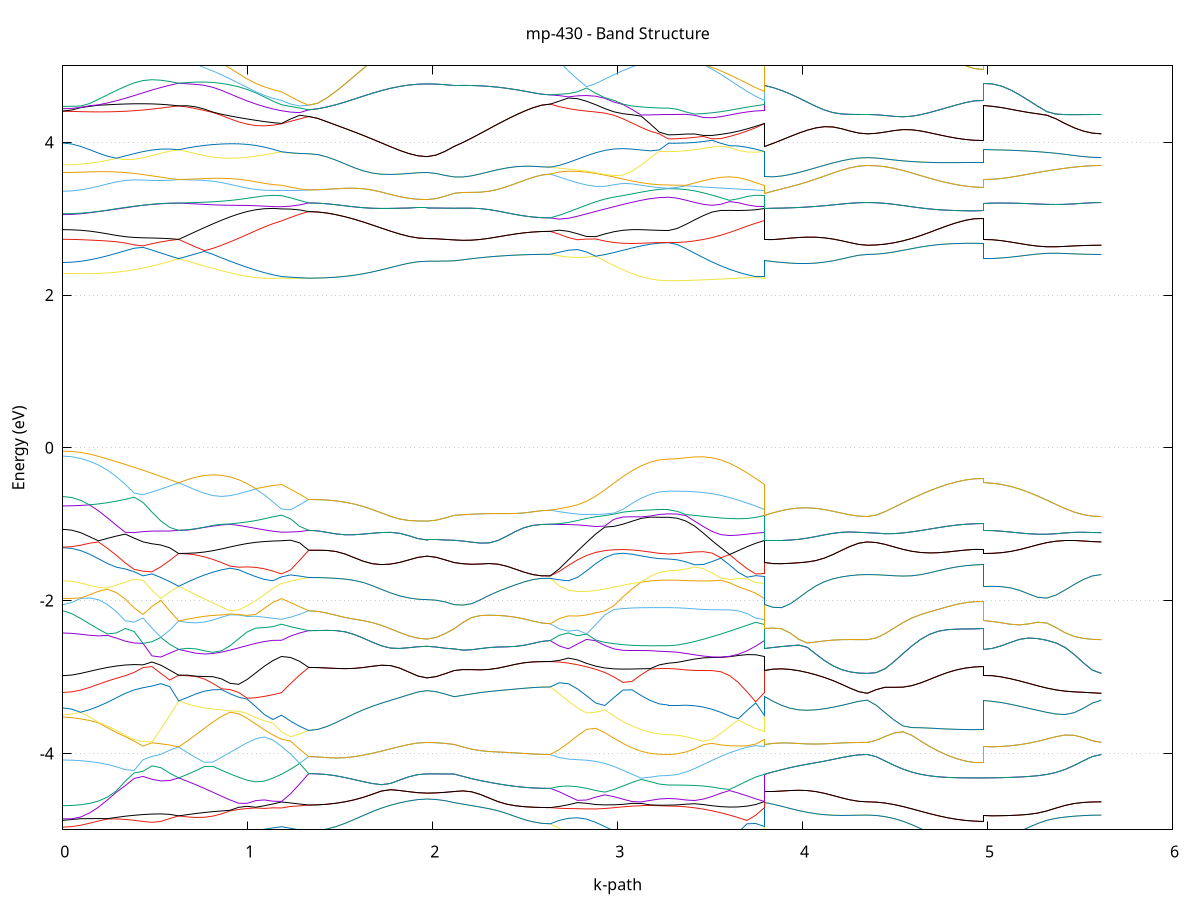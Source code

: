 set title 'mp-430 - Band Structure'
set xlabel 'k-path'
set ylabel 'Energy (eV)'
set grid y
set yrange [-5:5]
set terminal png size 800,600
set output 'mp-430_bands_gnuplot.png'
plot '-' using 1:2 with lines notitle, '-' using 1:2 with lines notitle, '-' using 1:2 with lines notitle, '-' using 1:2 with lines notitle, '-' using 1:2 with lines notitle, '-' using 1:2 with lines notitle, '-' using 1:2 with lines notitle, '-' using 1:2 with lines notitle, '-' using 1:2 with lines notitle, '-' using 1:2 with lines notitle, '-' using 1:2 with lines notitle, '-' using 1:2 with lines notitle, '-' using 1:2 with lines notitle, '-' using 1:2 with lines notitle, '-' using 1:2 with lines notitle, '-' using 1:2 with lines notitle, '-' using 1:2 with lines notitle, '-' using 1:2 with lines notitle, '-' using 1:2 with lines notitle, '-' using 1:2 with lines notitle, '-' using 1:2 with lines notitle, '-' using 1:2 with lines notitle, '-' using 1:2 with lines notitle, '-' using 1:2 with lines notitle, '-' using 1:2 with lines notitle, '-' using 1:2 with lines notitle, '-' using 1:2 with lines notitle, '-' using 1:2 with lines notitle, '-' using 1:2 with lines notitle, '-' using 1:2 with lines notitle, '-' using 1:2 with lines notitle, '-' using 1:2 with lines notitle, '-' using 1:2 with lines notitle, '-' using 1:2 with lines notitle, '-' using 1:2 with lines notitle, '-' using 1:2 with lines notitle, '-' using 1:2 with lines notitle, '-' using 1:2 with lines notitle, '-' using 1:2 with lines notitle, '-' using 1:2 with lines notitle, '-' using 1:2 with lines notitle, '-' using 1:2 with lines notitle, '-' using 1:2 with lines notitle, '-' using 1:2 with lines notitle, '-' using 1:2 with lines notitle, '-' using 1:2 with lines notitle, '-' using 1:2 with lines notitle, '-' using 1:2 with lines notitle, '-' using 1:2 with lines notitle, '-' using 1:2 with lines notitle, '-' using 1:2 with lines notitle, '-' using 1:2 with lines notitle, '-' using 1:2 with lines notitle, '-' using 1:2 with lines notitle, '-' using 1:2 with lines notitle, '-' using 1:2 with lines notitle, '-' using 1:2 with lines notitle, '-' using 1:2 with lines notitle, '-' using 1:2 with lines notitle, '-' using 1:2 with lines notitle, '-' using 1:2 with lines notitle, '-' using 1:2 with lines notitle, '-' using 1:2 with lines notitle, '-' using 1:2 with lines notitle, '-' using 1:2 with lines notitle, '-' using 1:2 with lines notitle, '-' using 1:2 with lines notitle, '-' using 1:2 with lines notitle, '-' using 1:2 with lines notitle, '-' using 1:2 with lines notitle, '-' using 1:2 with lines notitle, '-' using 1:2 with lines notitle, '-' using 1:2 with lines notitle, '-' using 1:2 with lines notitle, '-' using 1:2 with lines notitle, '-' using 1:2 with lines notitle, '-' using 1:2 with lines notitle, '-' using 1:2 with lines notitle, '-' using 1:2 with lines notitle, '-' using 1:2 with lines notitle, '-' using 1:2 with lines notitle, '-' using 1:2 with lines notitle, '-' using 1:2 with lines notitle, '-' using 1:2 with lines notitle, '-' using 1:2 with lines notitle, '-' using 1:2 with lines notitle, '-' using 1:2 with lines notitle, '-' using 1:2 with lines notitle, '-' using 1:2 with lines notitle, '-' using 1:2 with lines notitle, '-' using 1:2 with lines notitle, '-' using 1:2 with lines notitle, '-' using 1:2 with lines notitle, '-' using 1:2 with lines notitle, '-' using 1:2 with lines notitle, '-' using 1:2 with lines notitle
0.000000 -33.216103
0.048201 -33.215503
0.096402 -33.213803
0.144603 -33.211003
0.192804 -33.207203
0.241004 -33.202303
0.289205 -33.196503
0.337406 -33.189903
0.385607 -33.182603
0.433808 -33.175103
0.482009 -33.168303
0.530210 -33.163503
0.578411 -33.160603
0.626612 -33.158503
0.626612 -33.158503
0.672939 -33.160103
0.719267 -33.161303
0.765594 -33.161903
0.811922 -33.161903
0.858249 -33.161403
0.904577 -33.160403
0.950904 -33.158903
0.997232 -33.156903
1.043559 -33.154603
1.089887 -33.152103
1.136214 -33.150903
1.182542 -33.150403
1.182542 -33.150403
1.231592 -33.151203
1.280642 -33.150803
1.329692 -33.149703
1.329692 -33.149703
1.378865 -33.150703
1.428039 -33.153503
1.477213 -33.157603
1.526386 -33.162703
1.575560 -33.168303
1.624734 -33.173803
1.673907 -33.179103
1.723081 -33.183803
1.772255 -33.187903
1.821428 -33.191203
1.870602 -33.193603
1.919776 -33.195103
1.968949 -33.195603
1.968949 -33.195603
2.017999 -33.196203
2.067049 -33.197003
2.116099 -33.197103
2.116099 -33.197103
2.163300 -33.197903
2.210501 -33.197903
2.257702 -33.197003
2.304903 -33.195303
2.352104 -33.192703
2.399305 -33.189403
2.446506 -33.185603
2.493707 -33.181603
2.540908 -33.177903
2.588109 -33.175103
2.635310 -33.174103
2.635310 -33.174103
2.684484 -33.176903
2.733657 -33.179703
2.782831 -33.182403
2.832004 -33.185003
2.881178 -33.187303
2.930352 -33.189403
2.979525 -33.191203
3.028699 -33.192803
3.077873 -33.194003
3.127046 -33.194903
3.176220 -33.195603
3.225394 -33.196003
3.274567 -33.196103
3.274567 -33.196103
3.321768 -33.195603
3.368969 -33.194103
3.416170 -33.191703
3.463371 -33.188203
3.510572 -33.183903
3.557773 -33.178803
3.604974 -33.172903
3.652175 -33.166303
3.699376 -33.159303
3.746577 -33.152203
3.793778 -33.150403
3.793778 -33.197103
3.840105 -33.195103
3.886433 -33.192603
3.932760 -33.189403
3.979088 -33.185703
4.025415 -33.181303
4.071743 -33.176503
4.118070 -33.171303
4.164398 -33.165903
4.210725 -33.160803
4.257053 -33.156303
4.303380 -33.153203
4.349708 -33.152003
4.349708 -33.152003
4.397909 -33.152303
4.446110 -33.153203
4.494311 -33.154303
4.542511 -33.155403
4.590712 -33.156403
4.638913 -33.157103
4.687114 -33.157403
4.735315 -33.157503
4.783516 -33.157103
4.831717 -33.156503
4.879918 -33.155803
4.928119 -33.155103
4.976320 -33.154803
4.976320 -33.158503
5.025493 -33.158403
5.074667 -33.158203
5.123841 -33.157903
5.173014 -33.157403
5.222188 -33.156803
5.271361 -33.156203
5.320535 -33.155403
5.369709 -33.154603
5.418882 -33.153803
5.468056 -33.153103
5.517230 -33.152503
5.566403 -33.152103
5.615577 -33.152003
e
0.000000 -33.202803
0.048201 -33.202003
0.096402 -33.199503
0.144603 -33.195303
0.192804 -33.189703
0.241004 -33.182703
0.289205 -33.174603
0.337406 -33.166003
0.385607 -33.159703
0.433808 -33.158203
0.482009 -33.155103
0.530210 -33.154703
0.578411 -33.156503
0.626612 -33.158503
0.626612 -33.158503
0.672939 -33.156403
0.719267 -33.154003
0.765594 -33.151603
0.811922 -33.150003
0.858249 -33.149603
0.904577 -33.150103
0.950904 -33.150603
0.997232 -33.151103
1.043559 -33.151303
1.089887 -33.151203
1.136214 -33.149503
1.182542 -33.147303
1.182542 -33.147303
1.231592 -33.147703
1.280642 -33.148603
1.329692 -33.149703
1.329692 -33.149703
1.378865 -33.150703
1.428039 -33.153503
1.477213 -33.157603
1.526386 -33.162703
1.575560 -33.168303
1.624734 -33.173803
1.673907 -33.179103
1.723081 -33.183803
1.772255 -33.187903
1.821428 -33.191203
1.870602 -33.193603
1.919776 -33.195103
1.968949 -33.195603
1.968949 -33.195603
2.017999 -33.196203
2.067049 -33.197003
2.116099 -33.197103
2.116099 -33.197103
2.163300 -33.197903
2.210501 -33.197903
2.257702 -33.197003
2.304903 -33.195303
2.352104 -33.192703
2.399305 -33.189403
2.446506 -33.185603
2.493707 -33.181603
2.540908 -33.177903
2.588109 -33.175103
2.635310 -33.174103
2.635310 -33.174103
2.684484 -33.171303
2.733657 -33.168503
2.782831 -33.165603
2.832004 -33.162403
2.881178 -33.158903
2.930352 -33.155203
2.979525 -33.151003
3.028699 -33.146703
3.077873 -33.142303
3.127046 -33.138003
3.176220 -33.134203
3.225394 -33.131503
3.274567 -33.130403
3.274567 -33.130403
3.321768 -33.130303
3.368969 -33.130003
3.416170 -33.129803
3.463371 -33.130103
3.510572 -33.131403
3.557773 -33.133503
3.604974 -33.136203
3.652175 -33.139203
3.699376 -33.142903
3.746577 -33.146503
3.793778 -33.147303
3.793778 -33.197103
3.840105 -33.195103
3.886433 -33.192603
3.932760 -33.189403
3.979088 -33.185703
4.025415 -33.181303
4.071743 -33.176503
4.118070 -33.171303
4.164398 -33.165903
4.210725 -33.160803
4.257053 -33.156303
4.303380 -33.153203
4.349708 -33.152003
4.349708 -33.152003
4.397909 -33.152303
4.446110 -33.153203
4.494311 -33.154303
4.542511 -33.155403
4.590712 -33.156403
4.638913 -33.157103
4.687114 -33.157403
4.735315 -33.157503
4.783516 -33.157103
4.831717 -33.156503
4.879918 -33.155803
4.928119 -33.155103
4.976320 -33.154803
4.976320 -33.158503
5.025493 -33.158403
5.074667 -33.158203
5.123841 -33.157903
5.173014 -33.157403
5.222188 -33.156803
5.271361 -33.156203
5.320535 -33.155403
5.369709 -33.154603
5.418882 -33.153803
5.468056 -33.153103
5.517230 -33.152503
5.566403 -33.152103
5.615577 -33.152003
e
0.000000 -33.161203
0.048201 -33.161203
0.096402 -33.161203
0.144603 -33.161303
0.192804 -33.161203
0.241004 -33.161203
0.289205 -33.160903
0.337406 -33.160503
0.385607 -33.158203
0.433808 -33.153803
0.482009 -33.153403
0.530210 -33.149303
0.578411 -33.141203
0.626612 -33.132203
0.626612 -33.132203
0.672939 -33.135403
0.719267 -33.138003
0.765594 -33.139603
0.811922 -33.139703
0.858249 -33.137703
0.904577 -33.134603
0.950904 -33.131303
0.997232 -33.129703
1.043559 -33.131403
1.089887 -33.135203
1.136214 -33.139703
1.182542 -33.144203
1.182542 -33.144203
1.231592 -33.142203
1.280642 -33.139903
1.329692 -33.136603
1.329692 -33.136603
1.378865 -33.138003
1.428039 -33.141703
1.477213 -33.146803
1.526386 -33.152603
1.575560 -33.158603
1.624734 -33.164503
1.673907 -33.170103
1.723081 -33.175203
1.772255 -33.179503
1.821428 -33.183003
1.870602 -33.185603
1.919776 -33.187203
1.968949 -33.187703
1.968949 -33.187703
2.017999 -33.185803
2.067049 -33.181303
2.116099 -33.175303
2.116099 -33.175303
2.163300 -33.169503
2.210501 -33.163203
2.257702 -33.156603
2.304903 -33.150203
2.352104 -33.144603
2.399305 -33.140103
2.446506 -33.137303
2.493707 -33.136303
2.540908 -33.136803
2.588109 -33.137803
2.635310 -33.138303
2.635310 -33.138303
2.684484 -33.138903
2.733657 -33.138303
2.782831 -33.136603
2.832004 -33.133903
2.881178 -33.130503
2.930352 -33.126603
2.979525 -33.122803
3.028699 -33.119703
3.077873 -33.117603
3.127046 -33.116603
3.176220 -33.116403
3.225394 -33.116503
3.274567 -33.116503
3.274567 -33.116503
3.321768 -33.116703
3.368969 -33.117203
3.416170 -33.117803
3.463371 -33.118003
3.510572 -33.122103
3.557773 -33.127803
3.604974 -33.133403
3.652175 -33.138403
3.699376 -33.142103
3.746577 -33.144903
3.793778 -33.144203
3.793778 -33.175303
3.840105 -33.172003
3.886433 -33.167603
3.932760 -33.162303
3.979088 -33.156303
4.025415 -33.150003
4.071743 -33.143503
4.118070 -33.137203
4.164398 -33.131603
4.210725 -33.127203
4.257053 -33.124303
4.303380 -33.122903
4.349708 -33.122603
4.349708 -33.122603
4.397909 -33.121903
4.446110 -33.119903
4.494311 -33.116903
4.542511 -33.113303
4.590712 -33.109803
4.638913 -33.108203
4.687114 -33.111603
4.735315 -33.117003
4.783516 -33.122203
4.831717 -33.126803
4.879918 -33.130503
4.928119 -33.132903
4.976320 -33.133803
4.976320 -33.132203
5.025493 -33.132003
5.074667 -33.131303
5.123841 -33.130303
5.173014 -33.129103
5.222188 -33.127703
5.271361 -33.126203
5.320535 -33.125003
5.369709 -33.124003
5.418882 -33.123303
5.468056 -33.122803
5.517230 -33.122603
5.566403 -33.122603
5.615577 -33.122603
e
0.000000 -33.124003
0.048201 -33.124403
0.096402 -33.125603
0.144603 -33.127403
0.192804 -33.129703
0.241004 -33.132203
0.289205 -33.134603
0.337406 -33.136503
0.385607 -33.136703
0.433808 -33.133003
0.482009 -33.125903
0.530210 -33.121003
0.578411 -33.124203
0.626612 -33.132203
0.626612 -33.132203
0.672939 -33.128503
0.719267 -33.124303
0.765594 -33.119703
0.811922 -33.114703
0.858249 -33.109503
0.904577 -33.107003
0.950904 -33.111203
0.997232 -33.113303
1.043559 -33.111603
1.089887 -33.107403
1.136214 -33.110303
1.182542 -33.116603
1.182542 -33.116603
1.231592 -33.125103
1.280642 -33.131803
1.329692 -33.136603
1.329692 -33.136603
1.378865 -33.138003
1.428039 -33.141703
1.477213 -33.146803
1.526386 -33.152603
1.575560 -33.158603
1.624734 -33.164503
1.673907 -33.170103
1.723081 -33.175203
1.772255 -33.179503
1.821428 -33.183003
1.870602 -33.185603
1.919776 -33.187203
1.968949 -33.187703
1.968949 -33.187703
2.017999 -33.185803
2.067049 -33.181303
2.116099 -33.175303
2.116099 -33.175303
2.163300 -33.169503
2.210501 -33.163203
2.257702 -33.156603
2.304903 -33.150203
2.352104 -33.144603
2.399305 -33.140103
2.446506 -33.137303
2.493707 -33.136303
2.540908 -33.136803
2.588109 -33.137803
2.635310 -33.138303
2.635310 -33.138303
2.684484 -33.136403
2.733657 -33.133303
2.782831 -33.129303
2.832004 -33.124503
2.881178 -33.119303
2.930352 -33.114103
2.979525 -33.109103
3.028699 -33.105003
3.077873 -33.102303
3.127046 -33.101203
3.176220 -33.101503
3.225394 -33.102303
3.274567 -33.102703
3.274567 -33.102703
3.321768 -33.103803
3.368969 -33.106703
3.416170 -33.111003
3.463371 -33.116303
3.510572 -33.117503
3.557773 -33.116103
3.604974 -33.114403
3.652175 -33.112703
3.699376 -33.111803
3.746577 -33.112803
3.793778 -33.116603
3.793778 -33.175303
3.840105 -33.172003
3.886433 -33.167603
3.932760 -33.162303
3.979088 -33.156303
4.025415 -33.150003
4.071743 -33.143503
4.118070 -33.137203
4.164398 -33.131603
4.210725 -33.127203
4.257053 -33.124303
4.303380 -33.122903
4.349708 -33.122603
4.349708 -33.122603
4.397909 -33.121903
4.446110 -33.119903
4.494311 -33.116903
4.542511 -33.113303
4.590712 -33.109803
4.638913 -33.108203
4.687114 -33.111603
4.735315 -33.117003
4.783516 -33.122203
4.831717 -33.126803
4.879918 -33.130503
4.928119 -33.132903
4.976320 -33.133803
4.976320 -33.132203
5.025493 -33.132003
5.074667 -33.131303
5.123841 -33.130303
5.173014 -33.129103
5.222188 -33.127703
5.271361 -33.126203
5.320535 -33.125003
5.369709 -33.124003
5.418882 -33.123303
5.468056 -33.122803
5.517230 -33.122603
5.566403 -33.122603
5.615577 -33.122603
e
0.000000 -33.049003
0.048201 -33.048503
0.096402 -33.047303
0.144603 -33.045503
0.192804 -33.043803
0.241004 -33.045003
0.289205 -33.051803
0.337406 -33.061003
0.385607 -33.070903
0.433808 -33.080903
0.482009 -33.089703
0.530210 -33.094203
0.578411 -33.089703
0.626612 -33.080103
0.626612 -33.080103
0.672939 -33.083503
0.719267 -33.087603
0.765594 -33.092103
0.811922 -33.097003
0.858249 -33.102103
0.904577 -33.104103
0.950904 -33.099003
0.997232 -33.095803
1.043559 -33.098203
1.089887 -33.103903
1.136214 -33.102103
1.182542 -33.096403
1.182542 -33.096403
1.231592 -33.094203
1.280642 -33.091503
1.329692 -33.088403
1.329692 -33.088403
1.378865 -33.087003
1.428039 -33.083403
1.477213 -33.078503
1.526386 -33.073103
1.575560 -33.067503
1.624734 -33.062303
1.673907 -33.057503
1.723081 -33.053303
1.772255 -33.049803
1.821428 -33.047003
1.870602 -33.045003
1.919776 -33.043803
1.968949 -33.043403
1.968949 -33.043403
2.017999 -33.043503
2.067049 -33.044003
2.116099 -33.044703
2.116099 -33.044703
2.163300 -33.046303
2.210501 -33.048803
2.257702 -33.052003
2.304903 -33.055703
2.352104 -33.059303
2.399305 -33.062403
2.446506 -33.064403
2.493707 -33.065203
2.540908 -33.064903
2.588109 -33.064303
2.635310 -33.064003
2.635310 -33.064003
2.684484 -33.068203
2.733657 -33.072803
2.782831 -33.077503
2.832004 -33.081903
2.881178 -33.086003
2.930352 -33.089303
2.979525 -33.091603
3.028699 -33.092403
3.077873 -33.091503
3.127046 -33.089203
3.176220 -33.086303
3.225394 -33.083903
3.274567 -33.083003
3.274567 -33.083003
3.321768 -33.082803
3.368969 -33.082203
3.416170 -33.081103
3.463371 -33.079403
3.510572 -33.077003
3.557773 -33.077103
3.604974 -33.080903
3.652175 -33.084803
3.699376 -33.088903
3.746577 -33.092903
3.793778 -33.096403
3.793778 -33.044703
3.840105 -33.045003
3.886433 -33.046003
3.932760 -33.047603
3.979088 -33.049703
4.025415 -33.052303
4.071743 -33.055203
4.118070 -33.058103
4.164398 -33.060603
4.210725 -33.061903
4.257053 -33.061803
4.303380 -33.060403
4.349708 -33.059303
4.349708 -33.059303
4.397909 -33.063403
4.446110 -33.070703
4.494311 -33.078503
4.542511 -33.086203
4.590712 -33.093103
4.638913 -33.097303
4.687114 -33.096003
4.735315 -33.092303
4.783516 -33.088403
4.831717 -33.084803
4.879918 -33.082003
4.928119 -33.080103
4.976320 -33.079503
4.976320 -33.080103
5.025493 -33.080103
5.074667 -33.080003
5.123841 -33.080003
5.173014 -33.079703
5.222188 -33.079203
5.271361 -33.078303
5.320535 -33.076903
5.369709 -33.074803
5.418882 -33.072003
5.468056 -33.068603
5.517230 -33.064803
5.566403 -33.061103
5.615577 -33.059303
e
0.000000 -33.008403
0.048201 -33.010103
0.096402 -33.014603
0.144603 -33.020903
0.192804 -33.027703
0.241004 -33.031903
0.289205 -33.030903
0.337406 -33.027503
0.385607 -33.033203
0.433808 -33.040803
0.482009 -33.049303
0.530210 -33.058903
0.578411 -33.069303
0.626612 -33.080103
0.626612 -33.080103
0.672939 -33.077303
0.719267 -33.075503
0.765594 -33.074703
0.811922 -33.075003
0.858249 -33.076603
0.904577 -33.079303
0.950904 -33.083003
0.997232 -33.085903
1.043559 -33.084503
1.089887 -33.081203
1.136214 -33.079303
1.182542 -33.079403
1.182542 -33.079403
1.231592 -33.081903
1.280642 -33.085103
1.329692 -33.088403
1.329692 -33.088403
1.378865 -33.087003
1.428039 -33.083403
1.477213 -33.078503
1.526386 -33.073103
1.575560 -33.067503
1.624734 -33.062303
1.673907 -33.057503
1.723081 -33.053303
1.772255 -33.049803
1.821428 -33.047003
1.870602 -33.045003
1.919776 -33.043803
1.968949 -33.043403
1.968949 -33.043403
2.017999 -33.043503
2.067049 -33.044003
2.116099 -33.044703
2.116099 -33.044703
2.163300 -33.046303
2.210501 -33.048803
2.257702 -33.052003
2.304903 -33.055703
2.352104 -33.059303
2.399305 -33.062403
2.446506 -33.064403
2.493707 -33.065203
2.540908 -33.064903
2.588109 -33.064303
2.635310 -33.064003
2.635310 -33.064003
2.684484 -33.060403
2.733657 -33.057903
2.782831 -33.056503
2.832004 -33.056503
2.881178 -33.057503
2.930352 -33.059203
2.979525 -33.061203
3.028699 -33.063003
3.077873 -33.063903
3.127046 -33.063803
3.176220 -33.062903
3.225394 -33.061903
3.274567 -33.061503
3.274567 -33.061503
3.321768 -33.062403
3.368969 -33.064503
3.416170 -33.067303
3.463371 -33.070403
3.510572 -33.073603
3.557773 -33.074103
3.604974 -33.071003
3.652175 -33.069003
3.699376 -33.071803
3.746577 -33.076703
3.793778 -33.079403
3.793778 -33.044703
3.840105 -33.045003
3.886433 -33.046003
3.932760 -33.047603
3.979088 -33.049703
4.025415 -33.052303
4.071743 -33.055203
4.118070 -33.058103
4.164398 -33.060603
4.210725 -33.061903
4.257053 -33.061803
4.303380 -33.060403
4.349708 -33.059303
4.349708 -33.059303
4.397909 -33.063403
4.446110 -33.070703
4.494311 -33.078503
4.542511 -33.086203
4.590712 -33.093103
4.638913 -33.097303
4.687114 -33.096003
4.735315 -33.092303
4.783516 -33.088403
4.831717 -33.084803
4.879918 -33.082003
4.928119 -33.080103
4.976320 -33.079503
4.976320 -33.080103
5.025493 -33.080103
5.074667 -33.080003
5.123841 -33.080003
5.173014 -33.079703
5.222188 -33.079203
5.271361 -33.078303
5.320535 -33.076903
5.369709 -33.074803
5.418882 -33.072003
5.468056 -33.068603
5.517230 -33.064803
5.566403 -33.061103
5.615577 -33.059303
e
0.000000 -33.007403
0.048201 -33.007503
0.096402 -33.008203
0.144603 -33.009803
0.192804 -33.012603
0.241004 -33.016403
0.289205 -33.021103
0.337406 -33.026703
0.385607 -33.023203
0.433808 -33.018603
0.482009 -33.013603
0.530210 -33.008203
0.578411 -33.002403
0.626612 -32.996203
0.626612 -32.996203
0.672939 -33.002703
0.719267 -33.009503
0.765594 -33.016303
0.811922 -33.023003
0.858249 -33.029303
0.904577 -33.035103
0.950904 -33.040203
0.997232 -33.044503
1.043559 -33.047903
1.089887 -33.050003
1.136214 -33.049903
1.182542 -33.047403
1.182542 -33.047403
1.231592 -33.039103
1.280642 -33.030103
1.329692 -33.021303
1.329692 -33.021303
1.378865 -33.020203
1.428039 -33.017203
1.477213 -33.012403
1.526386 -33.006403
1.575560 -32.999503
1.624734 -32.992303
1.673907 -32.984903
1.723081 -32.977603
1.772255 -32.970803
1.821428 -32.964503
1.870602 -32.959303
1.919776 -32.955603
1.968949 -32.954203
1.968949 -32.954203
2.017999 -32.956203
2.067049 -32.961003
2.116099 -32.967603
2.116099 -32.967603
2.163300 -32.971503
2.210501 -32.975503
2.257702 -32.979403
2.304903 -32.983103
2.352104 -32.986703
2.399305 -32.990303
2.446506 -32.993803
2.493707 -32.997203
2.540908 -33.000003
2.588109 -33.002003
2.635310 -33.002703
2.635310 -33.002703
2.684484 -33.003503
2.733657 -33.003803
2.782831 -33.003203
2.832004 -33.001903
2.881178 -33.001103
2.930352 -33.003203
2.979525 -33.006303
3.028699 -33.010103
3.077873 -33.014403
3.127046 -33.018803
3.176220 -33.022703
3.225394 -33.025503
3.274567 -33.026503
3.274567 -33.026503
3.321768 -33.024803
3.368969 -33.020203
3.416170 -33.016703
3.463371 -33.023803
3.510572 -33.031903
3.557773 -33.040703
3.604974 -33.049403
3.652175 -33.056203
3.699376 -33.056703
3.746577 -33.052703
3.793778 -33.047403
3.793778 -32.967603
3.840105 -32.972903
3.886433 -32.978903
3.932760 -32.985503
3.979088 -32.992603
4.025415 -33.000003
4.071743 -33.007603
4.118070 -33.015303
4.164398 -33.023003
4.210725 -33.030503
4.257053 -33.037403
4.303380 -33.043103
4.349708 -33.045603
4.349708 -33.045603
4.397909 -33.041603
4.446110 -33.034603
4.494311 -33.027303
4.542511 -33.020303
4.590712 -33.013903
4.638913 -33.008203
4.687114 -33.003603
4.735315 -33.000103
4.783516 -32.998003
4.831717 -32.997103
4.879918 -32.997103
4.928119 -32.997403
4.976320 -32.997603
4.976320 -32.996203
5.025493 -32.996703
5.074667 -32.998303
5.123841 -33.000903
5.173014 -33.004203
5.222188 -33.008203
5.271361 -33.012703
5.320535 -33.017603
5.369709 -33.022803
5.418882 -33.028203
5.468056 -33.033703
5.517230 -33.039003
5.566403 -33.043503
5.615577 -33.045603
e
0.000000 -32.996603
0.048201 -32.996703
0.096402 -32.996803
0.144603 -32.996303
0.192804 -32.995003
0.241004 -32.993003
0.289205 -32.990303
0.337406 -32.987303
0.385607 -32.984103
0.433808 -32.980903
0.482009 -32.979103
0.530210 -32.982803
0.578411 -32.989503
0.626612 -32.996203
0.626612 -32.996203
0.672939 -32.990303
0.719267 -32.985703
0.765594 -32.983303
0.811922 -32.983103
0.858249 -32.984003
0.904577 -32.985403
0.950904 -32.987103
0.997232 -32.988903
1.043559 -32.990903
1.089887 -32.993203
1.136214 -32.995903
1.182542 -32.998903
1.182542 -32.998903
1.231592 -33.005503
1.280642 -33.013003
1.329692 -33.021303
1.329692 -33.021303
1.378865 -33.020203
1.428039 -33.017203
1.477213 -33.012403
1.526386 -33.006403
1.575560 -32.999503
1.624734 -32.992303
1.673907 -32.984903
1.723081 -32.977603
1.772255 -32.970803
1.821428 -32.964503
1.870602 -32.959303
1.919776 -32.955603
1.968949 -32.954203
1.968949 -32.954203
2.017999 -32.956203
2.067049 -32.961003
2.116099 -32.967603
2.116099 -32.967603
2.163300 -32.971503
2.210501 -32.975503
2.257702 -32.979403
2.304903 -32.983103
2.352104 -32.986703
2.399305 -32.990303
2.446506 -32.993803
2.493707 -32.997203
2.540908 -33.000003
2.588109 -33.002003
2.635310 -33.002703
2.635310 -33.002703
2.684484 -33.001603
2.733657 -33.000603
2.782831 -33.000003
2.832004 -33.000003
2.881178 -33.000203
2.930352 -32.998603
2.979525 -32.997903
3.028699 -32.998503
3.077873 -33.000203
3.127046 -33.002403
3.176220 -33.004703
3.225394 -33.006303
3.274567 -33.006903
3.274567 -33.006903
3.321768 -33.008003
3.368969 -33.011403
3.416170 -33.014003
3.463371 -33.007203
3.510572 -33.000603
3.557773 -32.995203
3.604974 -32.991803
3.652175 -32.991003
3.699376 -32.992403
3.746577 -32.995203
3.793778 -32.998903
3.793778 -32.967603
3.840105 -32.972903
3.886433 -32.978903
3.932760 -32.985503
3.979088 -32.992603
4.025415 -33.000003
4.071743 -33.007603
4.118070 -33.015303
4.164398 -33.023003
4.210725 -33.030503
4.257053 -33.037403
4.303380 -33.043103
4.349708 -33.045603
4.349708 -33.045603
4.397909 -33.041603
4.446110 -33.034603
4.494311 -33.027303
4.542511 -33.020303
4.590712 -33.013903
4.638913 -33.008203
4.687114 -33.003603
4.735315 -33.000103
4.783516 -32.998003
4.831717 -32.997103
4.879918 -32.997103
4.928119 -32.997403
4.976320 -32.997603
4.976320 -32.996203
5.025493 -32.996703
5.074667 -32.998303
5.123841 -33.000903
5.173014 -33.004203
5.222188 -33.008203
5.271361 -33.012703
5.320535 -33.017603
5.369709 -33.022803
5.418882 -33.028203
5.468056 -33.033703
5.517230 -33.039003
5.566403 -33.043503
5.615577 -33.045603
e
0.000000 -32.975403
0.048201 -32.974403
0.096402 -32.972003
0.144603 -32.969003
0.192804 -32.966103
0.241004 -32.963603
0.289205 -32.961603
0.337406 -32.960403
0.385607 -32.959703
0.433808 -32.964903
0.482009 -32.970703
0.530210 -32.971303
0.578411 -32.968903
0.626612 -32.966203
0.626612 -32.966203
0.672939 -32.968303
0.719267 -32.969303
0.765594 -32.968203
0.811922 -32.965403
0.858249 -32.961803
0.904577 -32.958503
0.950904 -32.955803
0.997232 -32.954003
1.043559 -32.952903
1.089887 -32.952503
1.136214 -32.952703
1.182542 -32.954003
1.182542 -32.954003
1.231592 -32.953603
1.280642 -32.953103
1.329692 -32.952703
1.329692 -32.952703
1.378865 -32.952603
1.428039 -32.952503
1.477213 -32.952303
1.526386 -32.952003
1.575560 -32.951603
1.624734 -32.951203
1.673907 -32.950803
1.723081 -32.950403
1.772255 -32.950103
1.821428 -32.949703
1.870602 -32.949403
1.919776 -32.949103
1.968949 -32.948903
1.968949 -32.948903
2.017999 -32.948703
2.067049 -32.948703
2.116099 -32.949203
2.116099 -32.949203
2.163300 -32.950103
2.210501 -32.951503
2.257702 -32.953203
2.304903 -32.955203
2.352104 -32.957303
2.399305 -32.959303
2.446506 -32.961103
2.493707 -32.962603
2.540908 -32.963803
2.588109 -32.964403
2.635310 -32.964703
2.635310 -32.964703
2.684484 -32.965103
2.733657 -32.965903
2.782831 -32.967103
2.832004 -32.968603
2.881178 -32.970003
2.930352 -32.971103
2.979525 -32.971303
3.028699 -32.970403
3.077873 -32.968603
3.127046 -32.966403
3.176220 -32.964203
3.225394 -32.962703
3.274567 -32.962103
3.274567 -32.962103
3.321768 -32.963503
3.368969 -32.965403
3.416170 -32.966403
3.463371 -32.966203
3.510572 -32.965203
3.557773 -32.963603
3.604974 -32.961703
3.652175 -32.959703
3.699376 -32.957703
3.746577 -32.955803
3.793778 -32.954003
3.793778 -32.949203
3.840105 -32.949603
3.886433 -32.949903
3.932760 -32.950303
3.979088 -32.950703
4.025415 -32.951103
4.071743 -32.951503
4.118070 -32.952003
4.164398 -32.952403
4.210725 -32.952803
4.257053 -32.953003
4.303380 -32.953203
4.349708 -32.953303
4.349708 -32.953303
4.397909 -32.953803
4.446110 -32.955103
4.494311 -32.957203
4.542511 -32.959803
4.590712 -32.962803
4.638913 -32.965703
4.687114 -32.968603
4.735315 -32.971003
4.783516 -32.972603
4.831717 -32.973503
4.879918 -32.973703
4.928119 -32.973703
4.976320 -32.973603
4.976320 -32.966203
5.025493 -32.965903
5.074667 -32.965203
5.123841 -32.964103
5.173014 -32.962703
5.222188 -32.961303
5.271361 -32.959803
5.320535 -32.958303
5.369709 -32.957003
5.418882 -32.955803
5.468056 -32.954703
5.517230 -32.953903
5.566403 -32.953503
5.615577 -32.953303
e
0.000000 -32.960103
0.048201 -32.959703
0.096402 -32.958803
0.144603 -32.957403
0.192804 -32.955803
0.241004 -32.954503
0.289205 -32.953903
0.337406 -32.955103
0.385607 -32.958903
0.433808 -32.959803
0.482009 -32.960503
0.530210 -32.961903
0.578411 -32.963803
0.626612 -32.966203
0.626612 -32.966203
0.672939 -32.963403
0.719267 -32.960303
0.765594 -32.956903
0.811922 -32.953603
0.858249 -32.950703
0.904577 -32.948703
0.950904 -32.948103
0.997232 -32.948703
1.043559 -32.949903
1.089887 -32.951303
1.136214 -32.952403
1.182542 -32.952403
1.182542 -32.952403
1.231592 -32.952103
1.280642 -32.952303
1.329692 -32.952703
1.329692 -32.952703
1.378865 -32.952603
1.428039 -32.952503
1.477213 -32.952303
1.526386 -32.952003
1.575560 -32.951603
1.624734 -32.951203
1.673907 -32.950803
1.723081 -32.950403
1.772255 -32.950103
1.821428 -32.949703
1.870602 -32.949403
1.919776 -32.949103
1.968949 -32.948903
1.968949 -32.948903
2.017999 -32.948703
2.067049 -32.948703
2.116099 -32.949203
2.116099 -32.949203
2.163300 -32.950103
2.210501 -32.951503
2.257702 -32.953203
2.304903 -32.955203
2.352104 -32.957303
2.399305 -32.959303
2.446506 -32.961103
2.493707 -32.962603
2.540908 -32.963803
2.588109 -32.964403
2.635310 -32.964703
2.635310 -32.964703
2.684484 -32.964603
2.733657 -32.964703
2.782831 -32.965003
2.832004 -32.965203
2.881178 -32.965103
2.930352 -32.964703
2.979525 -32.964003
3.028699 -32.963103
3.077873 -32.962003
3.127046 -32.961003
3.176220 -32.960103
3.225394 -32.959403
3.274567 -32.959203
3.274567 -32.959203
3.321768 -32.959303
3.368969 -32.959803
3.416170 -32.960603
3.463371 -32.961503
3.510572 -32.962203
3.557773 -32.962303
3.604974 -32.961203
3.652175 -32.958803
3.699376 -32.956003
3.746577 -32.953603
3.793778 -32.952403
3.793778 -32.949203
3.840105 -32.949603
3.886433 -32.949903
3.932760 -32.950303
3.979088 -32.950703
4.025415 -32.951103
4.071743 -32.951503
4.118070 -32.952003
4.164398 -32.952403
4.210725 -32.952803
4.257053 -32.953003
4.303380 -32.953203
4.349708 -32.953303
4.349708 -32.953303
4.397909 -32.953803
4.446110 -32.955103
4.494311 -32.957203
4.542511 -32.959803
4.590712 -32.962803
4.638913 -32.965703
4.687114 -32.968603
4.735315 -32.971003
4.783516 -32.972603
4.831717 -32.973503
4.879918 -32.973703
4.928119 -32.973703
4.976320 -32.973603
4.976320 -32.966203
5.025493 -32.965903
5.074667 -32.965203
5.123841 -32.964103
5.173014 -32.962703
5.222188 -32.961303
5.271361 -32.959803
5.320535 -32.958303
5.369709 -32.957003
5.418882 -32.955803
5.468056 -32.954703
5.517230 -32.953903
5.566403 -32.953503
5.615577 -32.953303
e
0.000000 -32.914803
0.048201 -32.914903
0.096402 -32.915203
0.144603 -32.915703
0.192804 -32.916403
0.241004 -32.918503
0.289205 -32.924703
0.337406 -32.929903
0.385607 -32.932803
0.433808 -32.933603
0.482009 -32.933003
0.530210 -32.931803
0.578411 -32.930303
0.626612 -32.928803
0.626612 -32.928803
0.672939 -32.929703
0.719267 -32.930803
0.765594 -32.932103
0.811922 -32.933403
0.858249 -32.934303
0.904577 -32.934303
0.950904 -32.932803
0.997232 -32.930203
1.043559 -32.927903
1.089887 -32.927103
1.136214 -32.926103
1.182542 -32.925303
1.182542 -32.925303
1.231592 -32.921503
1.280642 -32.918203
1.329692 -32.915903
1.329692 -32.915903
1.378865 -32.916003
1.428039 -32.916303
1.477213 -32.916803
1.526386 -32.917603
1.575560 -32.918603
1.624734 -32.919903
1.673907 -32.921403
1.723081 -32.923303
1.772255 -32.925503
1.821428 -32.927903
1.870602 -32.930403
1.919776 -32.932603
1.968949 -32.933503
1.968949 -32.933503
2.017999 -32.932803
2.067049 -32.931303
2.116099 -32.929603
2.116099 -32.929603
2.163300 -32.928303
2.210501 -32.927003
2.257702 -32.925803
2.304903 -32.924703
2.352104 -32.923803
2.399305 -32.923003
2.446506 -32.922303
2.493707 -32.921803
2.540908 -32.921503
2.588109 -32.921303
2.635310 -32.921203
2.635310 -32.921203
2.684484 -32.923003
2.733657 -32.925303
2.782831 -32.927903
2.832004 -32.930803
2.881178 -32.933903
2.930352 -32.937103
2.979525 -32.940203
3.028699 -32.943103
3.077873 -32.945803
3.127046 -32.948203
3.176220 -32.950103
3.225394 -32.951303
3.274567 -32.951803
3.274567 -32.951803
3.321768 -32.949603
3.368969 -32.945103
3.416170 -32.940003
3.463371 -32.935103
3.510572 -32.932903
3.557773 -32.933203
3.604974 -32.933203
3.652175 -32.932703
3.699376 -32.931303
3.746577 -32.928803
3.793778 -32.925303
3.793778 -32.929603
3.840105 -32.929103
3.886433 -32.928803
3.932760 -32.928803
3.979088 -32.929003
4.025415 -32.929403
4.071743 -32.929803
4.118070 -32.930303
4.164398 -32.930803
4.210725 -32.931203
4.257053 -32.931503
4.303380 -32.931603
4.349708 -32.931703
4.349708 -32.931703
4.397909 -32.931503
4.446110 -32.930903
4.494311 -32.930003
4.542511 -32.929103
4.590712 -32.928103
4.638913 -32.927203
4.687114 -32.926403
4.735315 -32.925603
4.783516 -32.924903
4.831717 -32.924403
4.879918 -32.924003
4.928119 -32.923803
4.976320 -32.923703
4.976320 -32.928803
5.025493 -32.928803
5.074667 -32.928903
5.123841 -32.929003
5.173014 -32.929203
5.222188 -32.929403
5.271361 -32.929703
5.320535 -32.930103
5.369709 -32.930503
5.418882 -32.930803
5.468056 -32.931203
5.517230 -32.931403
5.566403 -32.931603
5.615577 -32.931703
e
0.000000 -32.900403
0.048201 -32.901203
0.096402 -32.903603
0.144603 -32.907503
0.192804 -32.912603
0.241004 -32.917403
0.289205 -32.918403
0.337406 -32.919703
0.385607 -32.921003
0.433808 -32.922503
0.482009 -32.924003
0.530210 -32.925603
0.578411 -32.927203
0.626612 -32.928803
0.626612 -32.928803
0.672939 -32.928103
0.719267 -32.927803
0.765594 -32.927803
0.811922 -32.928003
0.858249 -32.928403
0.904577 -32.928703
0.950904 -32.928703
0.997232 -32.928503
1.043559 -32.926903
1.089887 -32.923503
1.136214 -32.920103
1.182542 -32.916903
1.182542 -32.916903
1.231592 -32.915203
1.280642 -32.914803
1.329692 -32.915903
1.329692 -32.915903
1.378865 -32.916003
1.428039 -32.916303
1.477213 -32.916803
1.526386 -32.917603
1.575560 -32.918603
1.624734 -32.919903
1.673907 -32.921403
1.723081 -32.923303
1.772255 -32.925503
1.821428 -32.927903
1.870602 -32.930403
1.919776 -32.932603
1.968949 -32.933503
1.968949 -32.933503
2.017999 -32.932803
2.067049 -32.931303
2.116099 -32.929603
2.116099 -32.929603
2.163300 -32.928303
2.210501 -32.927003
2.257702 -32.925803
2.304903 -32.924703
2.352104 -32.923803
2.399305 -32.923003
2.446506 -32.922303
2.493707 -32.921803
2.540908 -32.921503
2.588109 -32.921303
2.635310 -32.921203
2.635310 -32.921203
2.684484 -32.919903
2.733657 -32.919103
2.782831 -32.918803
2.832004 -32.919003
2.881178 -32.919703
2.930352 -32.920803
2.979525 -32.922303
3.028699 -32.924103
3.077873 -32.926103
3.127046 -32.928003
3.176220 -32.929803
3.225394 -32.931003
3.274567 -32.931403
3.274567 -32.931403
3.321768 -32.931503
3.368969 -32.931803
3.416170 -32.932103
3.463371 -32.932503
3.510572 -32.930503
3.557773 -32.926403
3.604974 -32.923003
3.652175 -32.920303
3.699376 -32.918403
3.746577 -32.917303
3.793778 -32.916903
3.793778 -32.929603
3.840105 -32.929103
3.886433 -32.928803
3.932760 -32.928803
3.979088 -32.929003
4.025415 -32.929403
4.071743 -32.929803
4.118070 -32.930303
4.164398 -32.930803
4.210725 -32.931203
4.257053 -32.931503
4.303380 -32.931603
4.349708 -32.931703
4.349708 -32.931703
4.397909 -32.931503
4.446110 -32.930903
4.494311 -32.930003
4.542511 -32.929103
4.590712 -32.928103
4.638913 -32.927203
4.687114 -32.926403
4.735315 -32.925603
4.783516 -32.924903
4.831717 -32.924403
4.879918 -32.924003
4.928119 -32.923803
4.976320 -32.923703
4.976320 -32.928803
5.025493 -32.928803
5.074667 -32.928903
5.123841 -32.929003
5.173014 -32.929203
5.222188 -32.929403
5.271361 -32.929703
5.320535 -32.930103
5.369709 -32.930503
5.418882 -32.930803
5.468056 -32.931203
5.517230 -32.931403
5.566403 -32.931603
5.615577 -32.931703
e
0.000000 -18.496703
0.048201 -18.491803
0.096402 -18.476903
0.144603 -18.452203
0.192804 -18.418003
0.241004 -18.374603
0.289205 -18.322503
0.337406 -18.262303
0.385607 -18.194603
0.433808 -18.120103
0.482009 -18.039603
0.530210 -17.954103
0.578411 -17.864703
0.626612 -17.772303
0.626612 -17.772303
0.672939 -17.773203
0.719267 -17.768203
0.765594 -17.757303
0.811922 -17.740903
0.858249 -17.719103
0.904577 -17.692303
0.950904 -17.660703
0.997232 -17.625003
1.043559 -17.585603
1.089887 -17.543203
1.136214 -17.527003
1.182542 -17.544703
1.182542 -17.544703
1.231592 -17.526003
1.280642 -17.513703
1.329692 -17.502903
1.329692 -17.502903
1.378865 -17.501703
1.428039 -17.498603
1.477213 -17.493303
1.526386 -17.486303
1.575560 -17.477703
1.624734 -17.468003
1.673907 -17.457603
1.723081 -17.447103
1.772255 -17.437103
1.821428 -17.428203
1.870602 -17.421203
1.919776 -17.416803
1.968949 -17.415203
1.968949 -17.415203
2.017999 -17.412103
2.067049 -17.402903
2.116099 -17.388103
2.116099 -17.388103
2.163300 -17.383503
2.210501 -17.384303
2.257702 -17.389703
2.304903 -17.398203
2.352104 -17.408403
2.399305 -17.418803
2.446506 -17.428503
2.493707 -17.436803
2.540908 -17.443003
2.588109 -17.446903
2.635310 -17.448203
2.635310 -17.448203
2.684484 -17.503403
2.733657 -17.558303
2.782831 -17.611603
2.832004 -17.662303
2.881178 -17.709703
2.930352 -17.753003
2.979525 -17.791703
3.028699 -17.825203
3.077873 -17.853303
3.127046 -17.875403
3.176220 -17.891303
3.225394 -17.901103
3.274567 -17.904303
3.274567 -17.904303
3.321768 -17.900903
3.368969 -17.890803
3.416170 -17.874103
3.463371 -17.851003
3.510572 -17.821803
3.557773 -17.786903
3.604974 -17.746803
3.652175 -17.701803
3.699376 -17.652803
3.746577 -17.600103
3.793778 -17.544703
3.793778 -17.388103
3.840105 -17.375703
3.886433 -17.366003
3.932760 -17.359503
3.979088 -17.356403
4.025415 -17.356503
4.071743 -17.359503
4.118070 -17.364403
4.164398 -17.370003
4.210725 -17.375503
4.257053 -17.379903
4.303380 -17.382803
4.349708 -17.383803
4.349708 -17.383803
4.397909 -17.396903
4.446110 -17.428903
4.494311 -17.468903
4.542511 -17.511103
4.590712 -17.552203
4.638913 -17.590703
4.687114 -17.625503
4.735315 -17.656103
4.783516 -17.681603
4.831717 -17.701903
4.879918 -17.716603
4.928119 -17.725503
4.976320 -17.728503
4.976320 -17.772303
5.025493 -17.768903
5.074667 -17.759103
5.123841 -17.742703
5.173014 -17.720203
5.222188 -17.691803
5.271361 -17.657903
5.320535 -17.619203
5.369709 -17.576303
5.418882 -17.530203
5.468056 -17.482803
5.517230 -17.437003
5.566403 -17.399603
5.615577 -17.383803
e
0.000000 -16.923503
0.048201 -16.930003
0.096402 -16.949803
0.144603 -16.982503
0.192804 -17.027803
0.241004 -17.084703
0.289205 -17.151803
0.337406 -17.227503
0.385607 -17.310103
0.433808 -17.398003
0.482009 -17.489503
0.530210 -17.583403
0.578411 -17.678103
0.626612 -17.772303
0.626612 -17.772303
0.672939 -17.765403
0.719267 -17.752803
0.765594 -17.734503
0.811922 -17.711103
0.858249 -17.683003
0.904577 -17.651203
0.950904 -17.617103
0.997232 -17.583003
1.043559 -17.552403
1.089887 -17.531303
1.136214 -17.498403
1.182542 -17.452303
1.182542 -17.452303
1.231592 -17.473503
1.280642 -17.490003
1.329692 -17.502903
1.329692 -17.502903
1.378865 -17.501703
1.428039 -17.498603
1.477213 -17.493303
1.526386 -17.486303
1.575560 -17.477703
1.624734 -17.468003
1.673907 -17.457603
1.723081 -17.447103
1.772255 -17.437103
1.821428 -17.428203
1.870602 -17.421203
1.919776 -17.416803
1.968949 -17.415203
1.968949 -17.415203
2.017999 -17.412103
2.067049 -17.402903
2.116099 -17.388103
2.116099 -17.388103
2.163300 -17.383503
2.210501 -17.384303
2.257702 -17.389703
2.304903 -17.398203
2.352104 -17.408403
2.399305 -17.418803
2.446506 -17.428503
2.493707 -17.436803
2.540908 -17.443003
2.588109 -17.446903
2.635310 -17.448203
2.635310 -17.448203
2.684484 -17.394303
2.733657 -17.344603
2.782831 -17.303503
2.832004 -17.277603
2.881178 -17.271103
2.930352 -17.279603
2.979525 -17.295103
3.028699 -17.312403
3.077873 -17.328403
3.127046 -17.341903
3.176220 -17.352003
3.225394 -17.358203
3.274567 -17.360303
3.274567 -17.360303
3.321768 -17.357903
3.368969 -17.350903
3.416170 -17.339103
3.463371 -17.322903
3.510572 -17.302403
3.557773 -17.277803
3.604974 -17.249403
3.652175 -17.237303
3.699376 -17.306803
3.746577 -17.378803
3.793778 -17.452303
3.793778 -17.388103
3.840105 -17.375703
3.886433 -17.366003
3.932760 -17.359503
3.979088 -17.356403
4.025415 -17.356503
4.071743 -17.359503
4.118070 -17.364403
4.164398 -17.370003
4.210725 -17.375503
4.257053 -17.379903
4.303380 -17.382803
4.349708 -17.383803
4.349708 -17.383803
4.397909 -17.396903
4.446110 -17.428903
4.494311 -17.468903
4.542511 -17.511103
4.590712 -17.552203
4.638913 -17.590703
4.687114 -17.625503
4.735315 -17.656103
4.783516 -17.681603
4.831717 -17.701903
4.879918 -17.716603
4.928119 -17.725503
4.976320 -17.728503
4.976320 -17.772303
5.025493 -17.768903
5.074667 -17.759103
5.123841 -17.742703
5.173014 -17.720203
5.222188 -17.691803
5.271361 -17.657903
5.320535 -17.619203
5.369709 -17.576303
5.418882 -17.530203
5.468056 -17.482803
5.517230 -17.437003
5.566403 -17.399603
5.615577 -17.383803
e
0.000000 -16.816603
0.048201 -16.815203
0.096402 -16.810703
0.144603 -16.803303
0.192804 -16.793203
0.241004 -16.780603
0.289205 -16.765803
0.337406 -16.749503
0.385607 -16.731903
0.433808 -16.714003
0.482009 -16.696603
0.530210 -16.680703
0.578411 -16.667303
0.626612 -16.656803
0.626612 -16.656803
0.672939 -16.677303
0.719267 -16.706403
0.765594 -16.743703
0.811922 -16.787803
0.858249 -16.837503
0.904577 -16.891003
0.950904 -16.946503
0.997232 -17.001103
1.043559 -17.051003
1.089887 -17.090003
1.136214 -17.110503
1.182542 -17.107303
1.182542 -17.107303
1.231592 -17.055803
1.280642 -16.996103
1.329692 -16.934303
1.329692 -16.934303
1.378865 -16.935103
1.428039 -16.937603
1.477213 -16.941603
1.526386 -16.947003
1.575560 -16.953703
1.624734 -16.961303
1.673907 -16.969603
1.723081 -16.978003
1.772255 -16.986203
1.821428 -16.993403
1.870602 -16.999103
1.919776 -17.002803
1.968949 -17.004103
1.968949 -17.004103
2.017999 -17.009203
2.067049 -17.024203
2.116099 -17.047403
2.116099 -17.047403
2.163300 -17.052303
2.210501 -17.050403
2.257702 -17.043003
2.304903 -17.031703
2.352104 -17.018103
2.399305 -17.004103
2.446506 -16.990903
2.493707 -16.979503
2.540908 -16.970803
2.588109 -16.965303
2.635310 -16.963503
2.635310 -16.963503
2.684484 -16.999403
2.733657 -17.030303
2.782831 -17.051703
2.832004 -17.057603
2.881178 -17.044103
2.930352 -17.016503
2.979525 -16.983503
3.028699 -16.952503
3.077873 -16.928903
3.127046 -16.916603
3.176220 -16.913103
3.225394 -16.913003
3.274567 -16.913203
3.274567 -16.913203
3.321768 -16.919603
3.368969 -16.938303
3.416170 -16.968203
3.463371 -17.007703
3.510572 -17.055503
3.557773 -17.110503
3.604974 -17.171503
3.652175 -17.217803
3.699376 -17.183303
3.746577 -17.146203
3.793778 -17.107303
3.793778 -17.047403
3.840105 -17.071403
3.886433 -17.093703
3.932760 -17.113303
3.979088 -17.129403
4.025415 -17.141903
4.071743 -17.150703
4.118070 -17.156503
4.164398 -17.160003
4.210725 -17.162003
4.257053 -17.163003
4.303380 -17.163503
4.349708 -17.163603
4.349708 -17.163603
4.397909 -17.149603
4.446110 -17.115203
4.494311 -17.071203
4.542511 -17.023903
4.590712 -16.976403
4.638913 -16.930703
4.687114 -16.888303
4.735315 -16.850303
4.783516 -16.817403
4.831717 -16.790803
4.879918 -16.771203
4.928119 -16.759003
4.976320 -16.754903
4.976320 -16.656803
5.025493 -16.665603
5.074667 -16.688003
5.123841 -16.718903
5.173014 -16.755903
5.222188 -16.798003
5.271361 -16.844403
5.320535 -16.894503
5.369709 -16.947303
5.418882 -17.001703
5.468056 -17.055803
5.517230 -17.106503
5.566403 -17.146803
5.615577 -17.163603
e
0.000000 -16.564403
0.048201 -16.568403
0.096402 -16.578003
0.144603 -16.589003
0.192804 -16.599603
0.241004 -16.608803
0.289205 -16.616503
0.337406 -16.622803
0.385607 -16.628203
0.433808 -16.633003
0.482009 -16.637603
0.530210 -16.642703
0.578411 -16.648803
0.626612 -16.656803
0.626612 -16.656803
0.672939 -16.643503
0.719267 -16.635703
0.765594 -16.631603
0.811922 -16.630203
0.858249 -16.631303
0.904577 -16.635603
0.950904 -16.644603
0.997232 -16.659803
1.043559 -16.681503
1.089887 -16.708603
1.136214 -16.739503
1.182542 -16.772703
1.182542 -16.772703
1.231592 -16.820403
1.280642 -16.874703
1.329692 -16.934303
1.329692 -16.934303
1.378865 -16.935103
1.428039 -16.937603
1.477213 -16.941603
1.526386 -16.947003
1.575560 -16.953703
1.624734 -16.961303
1.673907 -16.969603
1.723081 -16.978003
1.772255 -16.986203
1.821428 -16.993403
1.870602 -16.999103
1.919776 -17.002803
1.968949 -17.004103
1.968949 -17.004103
2.017999 -17.009203
2.067049 -17.024203
2.116099 -17.047403
2.116099 -17.047403
2.163300 -17.052303
2.210501 -17.050403
2.257702 -17.043003
2.304903 -17.031703
2.352104 -17.018103
2.399305 -17.004103
2.446506 -16.990903
2.493707 -16.979503
2.540908 -16.970803
2.588109 -16.965303
2.635310 -16.963503
2.635310 -16.963503
2.684484 -16.925203
2.733657 -16.886503
2.782831 -16.849003
2.832004 -16.813903
2.881178 -16.793903
2.930352 -16.812103
2.979525 -16.827403
3.028699 -16.838103
3.077873 -16.841803
3.127046 -16.836803
3.176220 -16.826803
3.225394 -16.818303
3.274567 -16.815103
3.274567 -16.815103
3.321768 -16.813803
3.368969 -16.809803
3.416170 -16.803103
3.463371 -16.793803
3.510572 -16.782003
3.557773 -16.767703
3.604974 -16.751103
3.652175 -16.732203
3.699376 -16.736603
3.746577 -16.753503
3.793778 -16.772703
3.793778 -17.047403
3.840105 -17.071403
3.886433 -17.093703
3.932760 -17.113303
3.979088 -17.129403
4.025415 -17.141903
4.071743 -17.150703
4.118070 -17.156503
4.164398 -17.160003
4.210725 -17.162003
4.257053 -17.163003
4.303380 -17.163503
4.349708 -17.163603
4.349708 -17.163603
4.397909 -17.149603
4.446110 -17.115203
4.494311 -17.071203
4.542511 -17.023903
4.590712 -16.976403
4.638913 -16.930703
4.687114 -16.888303
4.735315 -16.850303
4.783516 -16.817403
4.831717 -16.790803
4.879918 -16.771203
4.928119 -16.759003
4.976320 -16.754903
4.976320 -16.656803
5.025493 -16.665603
5.074667 -16.688003
5.123841 -16.718903
5.173014 -16.755903
5.222188 -16.798003
5.271361 -16.844403
5.320535 -16.894503
5.369709 -16.947303
5.418882 -17.001703
5.468056 -17.055803
5.517230 -17.106503
5.566403 -17.146803
5.615577 -17.163603
e
0.000000 -16.554203
0.048201 -16.559103
0.096402 -16.565503
0.144603 -16.571503
0.192804 -16.577003
0.241004 -16.581703
0.289205 -16.585703
0.337406 -16.588603
0.385607 -16.590303
0.433808 -16.590603
0.482009 -16.588903
0.530210 -16.584903
0.578411 -16.578203
0.626612 -16.569003
0.626612 -16.569003
0.672939 -16.579903
0.719267 -16.590103
0.765594 -16.599103
0.811922 -16.607303
0.858249 -16.615003
0.904577 -16.622603
0.950904 -16.630003
0.997232 -16.637303
1.043559 -16.644403
1.089887 -16.651203
1.136214 -16.657603
1.182542 -16.663703
1.182542 -16.663703
1.231592 -16.647403
1.280642 -16.630903
1.329692 -16.614803
1.329692 -16.614803
1.378865 -16.614503
1.428039 -16.613803
1.477213 -16.612703
1.526386 -16.611103
1.575560 -16.609003
1.624734 -16.606503
1.673907 -16.603703
1.723081 -16.600703
1.772255 -16.597503
1.821428 -16.594403
1.870602 -16.591703
1.919776 -16.590003
1.968949 -16.589303
1.968949 -16.589303
2.017999 -16.589403
2.067049 -16.589603
2.116099 -16.589603
2.116099 -16.589603
2.163300 -16.601103
2.210501 -16.613703
2.257702 -16.626503
2.304903 -16.638903
2.352104 -16.650403
2.399305 -16.660703
2.446506 -16.669603
2.493707 -16.676803
2.540908 -16.682203
2.588109 -16.685503
2.635310 -16.686603
2.635310 -16.686603
2.684484 -16.708203
2.733657 -16.730303
2.782831 -16.752303
2.832004 -16.773703
2.881178 -16.782703
2.930352 -16.756103
2.979525 -16.734503
3.028699 -16.718003
3.077873 -16.705703
3.127046 -16.697103
3.176220 -16.691403
3.225394 -16.688203
3.274567 -16.687103
3.274567 -16.687103
3.321768 -16.686903
3.368969 -16.686703
3.416170 -16.687303
3.463371 -16.689503
3.510572 -16.693703
3.557773 -16.700503
3.604974 -16.709903
3.652175 -16.721903
3.699376 -16.711203
3.746577 -16.688303
3.793778 -16.663703
3.793778 -16.589603
3.840105 -16.577803
3.886433 -16.564803
3.932760 -16.551303
3.979088 -16.537603
4.025415 -16.524403
4.071743 -16.512303
4.118070 -16.501803
4.164398 -16.493403
4.210725 -16.487203
4.257053 -16.483003
4.303380 -16.480503
4.349708 -16.479803
4.349708 -16.479803
4.397909 -16.482303
4.446110 -16.488403
4.494311 -16.496203
4.542511 -16.504403
4.590712 -16.512503
4.638913 -16.520203
4.687114 -16.527303
4.735315 -16.533603
4.783516 -16.539103
4.831717 -16.543603
4.879918 -16.547003
4.928119 -16.549203
4.976320 -16.549903
4.976320 -16.569003
5.025493 -16.563703
5.074667 -16.551903
5.123841 -16.538703
5.173014 -16.526103
5.222188 -16.514903
5.271361 -16.505403
5.320535 -16.497603
5.369709 -16.491303
5.418882 -16.486603
5.468056 -16.483403
5.517230 -16.481303
5.566403 -16.480103
5.615577 -16.479803
e
0.000000 -16.548803
0.048201 -16.543603
0.096402 -16.535903
0.144603 -16.527803
0.192804 -16.519303
0.241004 -16.510503
0.289205 -16.506703
0.337406 -16.511203
0.385607 -16.517703
0.433808 -16.525903
0.482009 -16.535703
0.530210 -16.546703
0.578411 -16.558103
0.626612 -16.569003
0.626612 -16.569003
0.672939 -16.558703
0.719267 -16.551203
0.765594 -16.547803
0.811922 -16.549003
0.858249 -16.554103
0.904577 -16.561703
0.950904 -16.569503
0.997232 -16.575203
1.043559 -16.577603
1.089887 -16.577003
1.136214 -16.574103
1.182542 -16.569303
1.182542 -16.569303
1.231592 -16.583703
1.280642 -16.598903
1.329692 -16.614803
1.329692 -16.614803
1.378865 -16.614503
1.428039 -16.613803
1.477213 -16.612703
1.526386 -16.611103
1.575560 -16.609003
1.624734 -16.606503
1.673907 -16.603703
1.723081 -16.600703
1.772255 -16.597503
1.821428 -16.594403
1.870602 -16.591703
1.919776 -16.590003
1.968949 -16.589303
1.968949 -16.589303
2.017999 -16.589403
2.067049 -16.589603
2.116099 -16.589603
2.116099 -16.589603
2.163300 -16.601103
2.210501 -16.613703
2.257702 -16.626503
2.304903 -16.638903
2.352104 -16.650403
2.399305 -16.660703
2.446506 -16.669603
2.493707 -16.676803
2.540908 -16.682203
2.588109 -16.685503
2.635310 -16.686603
2.635310 -16.686603
2.684484 -16.665703
2.733657 -16.645603
2.782831 -16.626103
2.832004 -16.606803
2.881178 -16.587203
2.930352 -16.567003
2.979525 -16.546503
3.028699 -16.526303
3.077873 -16.507403
3.127046 -16.491203
3.176220 -16.478803
3.225394 -16.471003
3.274567 -16.468403
3.274567 -16.468403
3.321768 -16.468003
3.368969 -16.466703
3.416170 -16.464603
3.463371 -16.461803
3.510572 -16.467303
3.557773 -16.479603
3.604974 -16.493803
3.652175 -16.509903
3.699376 -16.528003
3.746577 -16.547803
3.793778 -16.569303
3.793778 -16.589603
3.840105 -16.577803
3.886433 -16.564803
3.932760 -16.551303
3.979088 -16.537603
4.025415 -16.524403
4.071743 -16.512303
4.118070 -16.501803
4.164398 -16.493403
4.210725 -16.487203
4.257053 -16.483003
4.303380 -16.480503
4.349708 -16.479803
4.349708 -16.479803
4.397909 -16.482303
4.446110 -16.488403
4.494311 -16.496203
4.542511 -16.504403
4.590712 -16.512503
4.638913 -16.520203
4.687114 -16.527303
4.735315 -16.533603
4.783516 -16.539103
4.831717 -16.543603
4.879918 -16.547003
4.928119 -16.549203
4.976320 -16.549903
4.976320 -16.569003
5.025493 -16.563703
5.074667 -16.551903
5.123841 -16.538703
5.173014 -16.526103
5.222188 -16.514903
5.271361 -16.505403
5.320535 -16.497603
5.369709 -16.491303
5.418882 -16.486603
5.468056 -16.483403
5.517230 -16.481303
5.566403 -16.480103
5.615577 -16.479803
e
0.000000 -16.518703
0.048201 -16.516203
0.096402 -16.511203
0.144603 -16.506803
0.192804 -16.504503
0.241004 -16.504403
0.289205 -16.501303
0.337406 -16.491803
0.385607 -16.481803
0.433808 -16.471103
0.482009 -16.459703
0.530210 -16.447503
0.578411 -16.434303
0.626612 -16.420103
0.626612 -16.420103
0.672939 -16.424203
0.719267 -16.426903
0.765594 -16.428503
0.811922 -16.429203
0.858249 -16.428903
0.904577 -16.428103
0.950904 -16.426803
0.997232 -16.425403
1.043559 -16.423903
1.089887 -16.422703
1.136214 -16.421703
1.182542 -16.421103
1.182542 -16.421103
1.231592 -16.413703
1.280642 -16.405003
1.329692 -16.395203
1.329692 -16.395203
1.378865 -16.396303
1.428039 -16.399803
1.477213 -16.405303
1.526386 -16.412603
1.575560 -16.421503
1.624734 -16.431303
1.673907 -16.441803
1.723081 -16.452203
1.772255 -16.462103
1.821428 -16.470803
1.870602 -16.477703
1.919776 -16.482103
1.968949 -16.483703
1.968949 -16.483703
2.017999 -16.481403
2.067049 -16.474803
2.116099 -16.465103
2.116099 -16.465103
2.163300 -16.451703
2.210501 -16.437403
2.257702 -16.423203
2.304903 -16.410003
2.352104 -16.397903
2.399305 -16.387203
2.446506 -16.378203
2.493707 -16.371103
2.540908 -16.365903
2.588109 -16.362703
2.635310 -16.361703
2.635310 -16.361703
2.684484 -16.372803
2.733657 -16.382403
2.782831 -16.390703
2.832004 -16.397903
2.881178 -16.404403
2.930352 -16.410303
2.979525 -16.416003
3.028699 -16.421403
3.077873 -16.426403
3.127046 -16.431003
3.176220 -16.434703
3.225394 -16.437103
3.274567 -16.437903
3.274567 -16.437903
3.321768 -16.439203
3.368969 -16.442903
3.416170 -16.448903
3.463371 -16.457103
3.510572 -16.458103
3.557773 -16.453703
3.604974 -16.448503
3.652175 -16.442603
3.699376 -16.436103
3.746577 -16.428903
3.793778 -16.421103
3.793778 -16.465103
3.840105 -16.464303
3.886433 -16.463103
3.932760 -16.461603
3.979088 -16.459703
4.025415 -16.457503
4.071743 -16.454803
4.118070 -16.451803
4.164398 -16.448503
4.210725 -16.445203
4.257053 -16.442403
4.303380 -16.440403
4.349708 -16.439703
4.349708 -16.439703
4.397909 -16.437103
4.446110 -16.431003
4.494311 -16.423203
4.542511 -16.415103
4.590712 -16.407203
4.638913 -16.399903
4.687114 -16.393403
4.735315 -16.387803
4.783516 -16.383203
4.831717 -16.379703
4.879918 -16.377303
4.928119 -16.375803
4.976320 -16.375403
4.976320 -16.420103
5.025493 -16.420603
5.074667 -16.421903
5.123841 -16.423803
5.173014 -16.426303
5.222188 -16.429103
5.271361 -16.431903
5.320535 -16.434403
5.369709 -16.436403
5.418882 -16.437903
5.468056 -16.438903
5.517230 -16.439403
5.566403 -16.439603
5.615577 -16.439703
e
0.000000 -16.284103
0.048201 -16.284703
0.096402 -16.286603
0.144603 -16.290103
0.192804 -16.295703
0.241004 -16.303503
0.289205 -16.313703
0.337406 -16.326103
0.385607 -16.340403
0.433808 -16.355903
0.482009 -16.372303
0.530210 -16.388703
0.578411 -16.404903
0.626612 -16.420103
0.626612 -16.420103
0.672939 -16.414703
0.719267 -16.407903
0.765594 -16.400203
0.811922 -16.392103
0.858249 -16.384103
0.904577 -16.376603
0.950904 -16.370003
0.997232 -16.364503
1.043559 -16.360203
1.089887 -16.357303
1.136214 -16.355803
1.182542 -16.355803
1.182542 -16.355803
1.231592 -16.370703
1.280642 -16.383803
1.329692 -16.395203
1.329692 -16.395203
1.378865 -16.396303
1.428039 -16.399803
1.477213 -16.405303
1.526386 -16.412603
1.575560 -16.421503
1.624734 -16.431303
1.673907 -16.441803
1.723081 -16.452203
1.772255 -16.462103
1.821428 -16.470803
1.870602 -16.477703
1.919776 -16.482103
1.968949 -16.483703
1.968949 -16.483703
2.017999 -16.481403
2.067049 -16.474803
2.116099 -16.465103
2.116099 -16.465103
2.163300 -16.451703
2.210501 -16.437403
2.257702 -16.423203
2.304903 -16.410003
2.352104 -16.397903
2.399305 -16.387203
2.446506 -16.378203
2.493707 -16.371103
2.540908 -16.365903
2.588109 -16.362703
2.635310 -16.361703
2.635310 -16.361703
2.684484 -16.348903
2.733657 -16.334503
2.782831 -16.318903
2.832004 -16.302203
2.881178 -16.285403
2.930352 -16.268803
2.979525 -16.253203
3.028699 -16.239003
3.077873 -16.226903
3.127046 -16.217203
3.176220 -16.210303
3.225394 -16.206003
3.274567 -16.204503
3.274567 -16.204503
3.321768 -16.206103
3.368969 -16.211103
3.416170 -16.219203
3.463371 -16.230503
3.510572 -16.244303
3.557773 -16.260503
3.604974 -16.278603
3.652175 -16.297903
3.699376 -16.317703
3.746577 -16.337203
3.793778 -16.355803
3.793778 -16.465103
3.840105 -16.464303
3.886433 -16.463103
3.932760 -16.461603
3.979088 -16.459703
4.025415 -16.457503
4.071743 -16.454803
4.118070 -16.451803
4.164398 -16.448503
4.210725 -16.445203
4.257053 -16.442403
4.303380 -16.440403
4.349708 -16.439703
4.349708 -16.439703
4.397909 -16.437103
4.446110 -16.431003
4.494311 -16.423203
4.542511 -16.415103
4.590712 -16.407203
4.638913 -16.399903
4.687114 -16.393403
4.735315 -16.387803
4.783516 -16.383203
4.831717 -16.379703
4.879918 -16.377303
4.928119 -16.375803
4.976320 -16.375403
4.976320 -16.420103
5.025493 -16.420603
5.074667 -16.421903
5.123841 -16.423803
5.173014 -16.426303
5.222188 -16.429103
5.271361 -16.431903
5.320535 -16.434403
5.369709 -16.436403
5.418882 -16.437903
5.468056 -16.438903
5.517230 -16.439403
5.566403 -16.439603
5.615577 -16.439703
e
0.000000 -5.615203
0.048201 -5.612303
0.096402 -5.603503
0.144603 -5.588703
0.192804 -5.567603
0.241004 -5.539903
0.289205 -5.505803
0.337406 -5.465103
0.385607 -5.418303
0.433808 -5.365903
0.482009 -5.309003
0.530210 -5.249003
0.578411 -5.188503
0.626612 -5.131303
0.626612 -5.131303
0.672939 -5.132103
0.719267 -5.128603
0.765594 -5.120603
0.811922 -5.108303
0.858249 -5.098003
0.904577 -5.090003
0.950904 -5.080303
0.997232 -5.069303
1.043559 -5.058703
1.089887 -5.052003
1.136214 -5.051803
1.182542 -5.058503
1.182542 -5.058503
1.231592 -5.043803
1.280642 -5.030503
1.329692 -5.016503
1.329692 -5.016503
1.378865 -5.009703
1.428039 -4.989803
1.477213 -4.957703
1.526386 -4.915403
1.575560 -4.865703
1.624734 -4.812903
1.673907 -4.761703
1.723081 -4.716503
1.772255 -4.678603
1.821428 -4.647503
1.870602 -4.622603
1.919776 -4.604703
1.968949 -4.597603
1.968949 -4.597603
2.017999 -4.603203
2.067049 -4.619003
2.116099 -4.643903
2.116099 -4.643903
2.163300 -4.664203
2.210501 -4.683903
2.257702 -4.703303
2.304903 -4.724303
2.352104 -4.750503
2.399305 -4.785703
2.446506 -4.826503
2.493707 -4.865203
2.540908 -4.895803
2.588109 -4.915203
2.635310 -4.921803
2.635310 -4.921803
2.684484 -4.981703
2.733657 -5.052803
2.782831 -5.130503
2.832004 -5.211003
2.881178 -5.290803
2.930352 -5.367003
2.979525 -5.437403
3.028699 -5.499903
3.077873 -5.553003
3.127046 -5.595603
3.176220 -5.626703
3.225394 -5.645603
3.274567 -5.651903
3.274567 -5.651903
3.321768 -5.641603
3.368969 -5.610703
3.416170 -5.560003
3.463371 -5.491003
3.510572 -5.405903
3.557773 -5.309303
3.604974 -5.214103
3.652175 -5.152203
3.699376 -5.117103
3.746577 -5.087403
3.793778 -5.058503
3.793778 -4.643903
3.840105 -4.664603
3.886433 -4.692203
3.932760 -4.721303
3.979088 -4.748503
4.025415 -4.771703
4.071743 -4.789803
4.118070 -4.802403
4.164398 -4.809703
4.210725 -4.812203
4.257053 -4.811203
4.303380 -4.808903
4.349708 -4.807703
4.349708 -4.807703
4.397909 -4.812703
4.446110 -4.827803
4.494311 -4.853103
4.542511 -4.888503
4.590712 -4.933103
4.638913 -4.984603
4.687114 -5.039603
4.735315 -5.093803
4.783516 -5.143503
4.831717 -5.185303
4.879918 -5.216903
4.928119 -5.236403
4.976320 -5.243103
4.976320 -5.131303
5.025493 -5.123803
5.074667 -5.101903
5.123841 -5.066803
5.173014 -5.020903
5.222188 -4.968703
5.271361 -4.917203
5.320535 -4.876203
5.369709 -4.849903
5.418882 -4.833603
5.468056 -4.822303
5.517230 -4.814403
5.566403 -4.809403
5.615577 -4.807703
e
0.000000 -5.602303
0.048201 -5.595903
0.096402 -5.576803
0.144603 -5.545303
0.192804 -5.501903
0.241004 -5.447403
0.289205 -5.383003
0.337406 -5.310303
0.385607 -5.232303
0.433808 -5.154103
0.482009 -5.088203
0.530210 -5.061503
0.578411 -5.083903
0.626612 -5.131303
0.626612 -5.131303
0.672939 -5.126703
0.719267 -5.119903
0.765594 -5.112303
0.811922 -5.105003
0.858249 -5.092503
0.904577 -5.073903
0.950904 -5.053703
0.997232 -5.032903
1.043559 -5.012403
1.089887 -4.993003
1.136214 -4.975203
1.182542 -4.959303
1.182542 -4.959303
1.231592 -4.981103
1.280642 -5.000303
1.329692 -5.016503
1.329692 -5.016503
1.378865 -5.009703
1.428039 -4.989803
1.477213 -4.957703
1.526386 -4.915403
1.575560 -4.865703
1.624734 -4.812903
1.673907 -4.761703
1.723081 -4.716503
1.772255 -4.678603
1.821428 -4.647503
1.870602 -4.622603
1.919776 -4.604703
1.968949 -4.597603
1.968949 -4.597603
2.017999 -4.603203
2.067049 -4.619003
2.116099 -4.643903
2.116099 -4.643903
2.163300 -4.664203
2.210501 -4.683903
2.257702 -4.703303
2.304903 -4.724303
2.352104 -4.750503
2.399305 -4.785703
2.446506 -4.826503
2.493707 -4.865203
2.540908 -4.895803
2.588109 -4.915203
2.635310 -4.921803
2.635310 -4.921803
2.684484 -4.876903
2.733657 -4.850003
2.782831 -4.843103
2.832004 -4.860203
2.881178 -4.902203
2.930352 -4.957703
2.979525 -5.015103
3.028699 -5.068303
3.077873 -5.114203
3.127046 -5.151203
3.176220 -5.178203
3.225394 -5.194603
3.274567 -5.200203
3.274567 -5.200203
3.321768 -5.199203
3.368969 -5.196303
3.416170 -5.190803
3.463371 -5.182203
3.510572 -5.169303
3.557773 -5.149703
3.604974 -5.113403
3.652175 -5.033203
3.699376 -4.921703
3.746577 -4.917903
3.793778 -4.959303
3.793778 -4.643903
3.840105 -4.664603
3.886433 -4.692203
3.932760 -4.721303
3.979088 -4.748503
4.025415 -4.771703
4.071743 -4.789803
4.118070 -4.802403
4.164398 -4.809703
4.210725 -4.812203
4.257053 -4.811203
4.303380 -4.808903
4.349708 -4.807703
4.349708 -4.807703
4.397909 -4.812703
4.446110 -4.827803
4.494311 -4.853103
4.542511 -4.888503
4.590712 -4.933103
4.638913 -4.984603
4.687114 -5.039603
4.735315 -5.093803
4.783516 -5.143503
4.831717 -5.185303
4.879918 -5.216903
4.928119 -5.236403
4.976320 -5.243103
4.976320 -5.131303
5.025493 -5.123803
5.074667 -5.101903
5.123841 -5.066803
5.173014 -5.020903
5.222188 -4.968703
5.271361 -4.917203
5.320535 -4.876203
5.369709 -4.849903
5.418882 -4.833603
5.468056 -4.822303
5.517230 -4.814403
5.566403 -4.809403
5.615577 -4.807703
e
0.000000 -4.965503
0.048201 -4.958903
0.096402 -4.940603
0.144603 -4.914203
0.192804 -4.885103
0.241004 -4.858803
0.289205 -4.857403
0.337406 -4.864303
0.385607 -4.875703
0.433808 -4.890703
0.482009 -4.902503
0.530210 -4.890803
0.578411 -4.853003
0.626612 -4.818003
0.626612 -4.818003
0.672939 -4.831503
0.719267 -4.838903
0.765594 -4.836103
0.811922 -4.820603
0.858249 -4.792003
0.904577 -4.752203
0.950904 -4.734003
0.997232 -4.721203
1.043559 -4.714103
1.089887 -4.720603
1.136214 -4.712703
1.182542 -4.714403
1.182542 -4.714403
1.231592 -4.694803
1.280642 -4.687203
1.329692 -4.676303
1.329692 -4.676303
1.378865 -4.673703
1.428039 -4.665803
1.477213 -4.652603
1.526386 -4.633603
1.575560 -4.608203
1.624734 -4.575303
1.673907 -4.534903
1.723081 -4.492703
1.772255 -4.475303
1.821428 -4.485803
1.870602 -4.501303
1.919776 -4.514503
1.968949 -4.520103
1.968949 -4.520103
2.017999 -4.517303
2.067049 -4.509703
2.116099 -4.499303
2.116099 -4.499303
2.163300 -4.490703
2.210501 -4.503003
2.257702 -4.537303
2.304903 -4.584303
2.352104 -4.630403
2.399305 -4.664603
2.446506 -4.685403
2.493707 -4.697503
2.540908 -4.704503
2.588109 -4.708303
2.635310 -4.709503
2.635310 -4.709503
2.684484 -4.718403
2.733657 -4.722003
2.782831 -4.723803
2.832004 -4.726803
2.881178 -4.727303
2.930352 -4.721503
2.979525 -4.711203
3.028699 -4.699703
3.077873 -4.690603
3.127046 -4.684703
3.176220 -4.680803
3.225394 -4.685303
3.274567 -4.689103
3.274567 -4.689103
3.321768 -4.691703
3.368969 -4.699503
3.416170 -4.712303
3.463371 -4.729803
3.510572 -4.751603
3.557773 -4.777603
3.604974 -4.807503
3.652175 -4.841203
3.699376 -4.878203
3.746577 -4.809003
3.793778 -4.714403
3.793778 -4.499303
3.840105 -4.498903
3.886433 -4.493003
3.932760 -4.486203
3.979088 -4.482803
4.025415 -4.486603
4.071743 -4.500103
4.118070 -4.522703
4.164398 -4.551503
4.210725 -4.581703
4.257053 -4.608503
4.303380 -4.627303
4.349708 -4.634103
4.349708 -4.634103
4.397909 -4.638103
4.446110 -4.650103
4.494311 -4.669703
4.542511 -4.695603
4.590712 -4.725903
4.638913 -4.757703
4.687114 -4.788903
4.735315 -4.817503
4.783516 -4.842303
4.831717 -4.862603
4.879918 -4.877503
4.928119 -4.886603
4.976320 -4.889703
4.976320 -4.818003
5.025493 -4.817503
5.074667 -4.815903
5.123841 -4.812803
5.173014 -4.807403
5.222188 -4.798003
5.271361 -4.781403
5.320535 -4.753303
5.369709 -4.716303
5.418882 -4.681503
5.468056 -4.656603
5.517230 -4.642403
5.566403 -4.635903
5.615577 -4.634103
e
0.000000 -4.876503
0.048201 -4.865703
0.096402 -4.855303
0.144603 -4.854103
0.192804 -4.853403
0.241004 -4.854203
0.289205 -4.838103
0.337406 -4.822403
0.385607 -4.810403
0.433808 -4.800903
0.482009 -4.794303
0.530210 -4.792203
0.578411 -4.798403
0.626612 -4.818003
0.626612 -4.818003
0.672939 -4.802103
0.719267 -4.786903
0.765594 -4.773803
0.811922 -4.763003
0.858249 -4.753603
0.904577 -4.744403
0.950904 -4.705903
0.997232 -4.692903
1.043559 -4.705103
1.089887 -4.685503
1.136214 -4.662303
1.182542 -4.636003
1.182542 -4.636003
1.231592 -4.649003
1.280642 -4.662903
1.329692 -4.676303
1.329692 -4.676303
1.378865 -4.673703
1.428039 -4.665803
1.477213 -4.652603
1.526386 -4.633603
1.575560 -4.608203
1.624734 -4.575303
1.673907 -4.534903
1.723081 -4.492703
1.772255 -4.475303
1.821428 -4.485803
1.870602 -4.501303
1.919776 -4.514503
1.968949 -4.520103
1.968949 -4.520103
2.017999 -4.517303
2.067049 -4.509703
2.116099 -4.499303
2.116099 -4.499303
2.163300 -4.490703
2.210501 -4.503003
2.257702 -4.537303
2.304903 -4.584303
2.352104 -4.630403
2.399305 -4.664603
2.446506 -4.685403
2.493707 -4.697503
2.540908 -4.704503
2.588109 -4.708303
2.635310 -4.709503
2.635310 -4.709503
2.684484 -4.694103
2.733657 -4.672103
2.782831 -4.644003
2.832004 -4.653103
2.881178 -4.669603
2.930352 -4.674203
2.979525 -4.673103
3.028699 -4.667003
3.077873 -4.654203
3.127046 -4.655503
3.176220 -4.674003
3.225394 -4.678503
3.274567 -4.677703
3.274567 -4.677703
3.321768 -4.674103
3.368969 -4.664803
3.416170 -4.659003
3.463371 -4.670003
3.510572 -4.685303
3.557773 -4.697003
3.604974 -4.702703
3.652175 -4.700903
3.699376 -4.690703
3.746577 -4.669603
3.793778 -4.636003
3.793778 -4.499303
3.840105 -4.498903
3.886433 -4.493003
3.932760 -4.486203
3.979088 -4.482803
4.025415 -4.486603
4.071743 -4.500103
4.118070 -4.522703
4.164398 -4.551503
4.210725 -4.581703
4.257053 -4.608503
4.303380 -4.627303
4.349708 -4.634103
4.349708 -4.634103
4.397909 -4.638103
4.446110 -4.650103
4.494311 -4.669703
4.542511 -4.695603
4.590712 -4.725903
4.638913 -4.757703
4.687114 -4.788903
4.735315 -4.817503
4.783516 -4.842303
4.831717 -4.862603
4.879918 -4.877503
4.928119 -4.886603
4.976320 -4.889703
4.976320 -4.818003
5.025493 -4.817503
5.074667 -4.815903
5.123841 -4.812803
5.173014 -4.807403
5.222188 -4.798003
5.271361 -4.781403
5.320535 -4.753303
5.369709 -4.716303
5.418882 -4.681503
5.468056 -4.656603
5.517230 -4.642403
5.566403 -4.635903
5.615577 -4.634103
e
0.000000 -4.856703
0.048201 -4.856303
0.096402 -4.833403
0.144603 -4.779503
0.192804 -4.704603
0.241004 -4.610103
0.289205 -4.508903
0.337406 -4.422403
0.385607 -4.328403
0.433808 -4.301703
0.482009 -4.339303
0.530210 -4.360403
0.578411 -4.356103
0.626612 -4.320903
0.626612 -4.320903
0.672939 -4.364803
0.719267 -4.410103
0.765594 -4.458303
0.811922 -4.509203
0.858249 -4.560703
0.904577 -4.609903
0.950904 -4.652903
0.997232 -4.653103
1.043559 -4.618003
1.089887 -4.609403
1.136214 -4.626003
1.182542 -4.629303
1.182542 -4.629303
1.231592 -4.528703
1.280642 -4.400203
1.329692 -4.265103
1.329692 -4.265103
1.378865 -4.267903
1.428039 -4.277103
1.477213 -4.293603
1.526386 -4.316503
1.575560 -4.343003
1.624734 -4.370103
1.673907 -4.394503
1.723081 -4.409803
1.772255 -4.393303
1.821428 -4.348803
1.870602 -4.306503
1.919776 -4.278203
1.968949 -4.268303
1.968949 -4.268303
2.017999 -4.268703
2.067049 -4.269503
2.116099 -4.270803
2.116099 -4.270803
2.163300 -4.300903
2.210501 -4.330603
2.257702 -4.355903
2.304903 -4.377903
2.352104 -4.398203
2.399305 -4.416603
2.446506 -4.432003
2.493707 -4.443903
2.540908 -4.452003
2.588109 -4.456703
2.635310 -4.458203
2.635310 -4.458203
2.684484 -4.502603
2.733657 -4.559403
2.782831 -4.614903
2.832004 -4.610303
2.881178 -4.572503
2.930352 -4.543103
2.979525 -4.566003
3.028699 -4.599603
3.077873 -4.630203
3.127046 -4.635803
3.176220 -4.615203
3.225394 -4.597603
3.274567 -4.590103
3.274567 -4.590103
3.321768 -4.596203
3.368969 -4.610203
3.416170 -4.616803
3.463371 -4.598003
3.510572 -4.564003
3.557773 -4.521403
3.604974 -4.486403
3.652175 -4.518903
3.699376 -4.555703
3.746577 -4.595003
3.793778 -4.629303
3.793778 -4.270803
3.840105 -4.242603
3.886433 -4.213703
3.932760 -4.186503
3.979088 -4.162503
4.025415 -4.141803
4.071743 -4.122203
4.118070 -4.101503
4.164398 -4.078703
4.210725 -4.055303
4.257053 -4.034403
4.303380 -4.019603
4.349708 -4.014303
4.349708 -4.014303
4.397909 -4.043203
4.446110 -4.099003
4.494311 -4.155903
4.542511 -4.205503
4.590712 -4.244903
4.638913 -4.273903
4.687114 -4.293903
4.735315 -4.306903
4.783516 -4.314603
4.831717 -4.318603
4.879918 -4.320403
4.928119 -4.320803
4.976320 -4.320903
4.976320 -4.320903
5.025493 -4.320103
5.074667 -4.317803
5.123841 -4.314103
5.173014 -4.309103
5.222188 -4.302203
5.271361 -4.292203
5.320535 -4.276003
5.369709 -4.249803
5.418882 -4.210403
5.468056 -4.158003
5.517230 -4.098203
5.566403 -4.041903
5.615577 -4.014303
e
0.000000 -4.684403
0.048201 -4.681803
0.096402 -4.672903
0.144603 -4.654803
0.192804 -4.623103
0.241004 -4.572903
0.289205 -4.492203
0.337406 -4.364903
0.385607 -4.256903
0.433808 -4.234103
0.482009 -4.163703
0.530210 -4.187103
0.578411 -4.258903
0.626612 -4.320903
0.626612 -4.320903
0.672939 -4.275703
0.719267 -4.226603
0.765594 -4.172403
0.811922 -4.170203
0.858249 -4.220403
0.904577 -4.268003
0.950904 -4.312503
0.997232 -4.350603
1.043559 -4.372203
1.089887 -4.362803
1.136214 -4.323503
1.182542 -4.273403
1.182542 -4.273403
1.231592 -4.207103
1.280642 -4.131303
1.329692 -4.265103
1.329692 -4.265103
1.378865 -4.267903
1.428039 -4.277103
1.477213 -4.293603
1.526386 -4.316503
1.575560 -4.343003
1.624734 -4.370103
1.673907 -4.394503
1.723081 -4.409803
1.772255 -4.393303
1.821428 -4.348803
1.870602 -4.306503
1.919776 -4.278203
1.968949 -4.268303
1.968949 -4.268303
2.017999 -4.268703
2.067049 -4.269503
2.116099 -4.270803
2.116099 -4.270803
2.163300 -4.300903
2.210501 -4.330603
2.257702 -4.355903
2.304903 -4.377903
2.352104 -4.398203
2.399305 -4.416603
2.446506 -4.432003
2.493707 -4.443903
2.540908 -4.452003
2.588109 -4.456703
2.635310 -4.458203
2.635310 -4.458203
2.684484 -4.433103
2.733657 -4.426903
2.782831 -4.436403
2.832004 -4.457503
2.881178 -4.486003
2.930352 -4.506803
2.979525 -4.473503
3.028699 -4.426903
3.077873 -4.381003
3.127046 -4.340903
3.176220 -4.369003
3.225394 -4.401703
3.274567 -4.414303
3.274567 -4.414303
3.321768 -4.414703
3.368969 -4.416303
3.416170 -4.420003
3.463371 -4.427403
3.510572 -4.440303
3.557773 -4.459803
3.604974 -4.472203
3.652175 -4.418003
3.699376 -4.361703
3.746577 -4.309803
3.793778 -4.273403
3.793778 -4.270803
3.840105 -4.242603
3.886433 -4.213703
3.932760 -4.186503
3.979088 -4.162503
4.025415 -4.141803
4.071743 -4.122203
4.118070 -4.101503
4.164398 -4.078703
4.210725 -4.055303
4.257053 -4.034403
4.303380 -4.019603
4.349708 -4.014303
4.349708 -4.014303
4.397909 -4.043203
4.446110 -4.099003
4.494311 -4.155903
4.542511 -4.205503
4.590712 -4.244903
4.638913 -4.273903
4.687114 -4.293903
4.735315 -4.306903
4.783516 -4.314603
4.831717 -4.318603
4.879918 -4.320403
4.928119 -4.320803
4.976320 -4.320903
4.976320 -4.320903
5.025493 -4.320103
5.074667 -4.317803
5.123841 -4.314103
5.173014 -4.309103
5.222188 -4.302203
5.271361 -4.292203
5.320535 -4.276003
5.369709 -4.249803
5.418882 -4.210403
5.468056 -4.158003
5.517230 -4.098203
5.566403 -4.041903
5.615577 -4.014303
e
0.000000 -4.086703
0.048201 -4.088903
0.096402 -4.095303
0.144603 -4.106303
0.192804 -4.122503
0.241004 -4.144903
0.289205 -4.174903
0.337406 -4.212903
0.385607 -4.223003
0.433808 -4.083103
0.482009 -4.039603
0.530210 -4.012203
0.578411 -3.957603
0.626612 -3.916103
0.626612 -3.916103
0.672939 -3.989503
0.719267 -4.056203
0.765594 -4.116103
0.811922 -4.113503
0.858249 -4.051003
0.904577 -3.986803
0.950904 -3.922603
0.997232 -3.860903
1.043559 -3.807903
1.089887 -3.785503
1.136214 -3.826003
1.182542 -3.907703
1.182542 -3.907703
1.231592 -4.008503
1.280642 -4.129603
1.329692 -4.042103
1.329692 -4.042103
1.378865 -4.046703
1.428039 -4.055603
1.477213 -4.060403
1.526386 -4.056503
1.575560 -4.043503
1.624734 -4.023403
1.673907 -3.998403
1.723081 -3.970203
1.772255 -3.940403
1.821428 -3.910703
1.870602 -3.883703
1.919776 -3.864003
1.968949 -3.856703
1.968949 -3.856703
2.017999 -3.860103
2.067049 -3.869703
2.116099 -3.883003
2.116099 -3.883003
2.163300 -3.915803
2.210501 -3.944403
2.257702 -3.964003
2.304903 -3.975203
2.352104 -3.981803
2.399305 -3.987403
2.446506 -3.993803
2.493707 -4.000903
2.540908 -4.007703
2.588109 -4.012603
2.635310 -4.014403
2.635310 -4.014403
2.684484 -4.055103
2.733657 -4.074603
2.782831 -4.082403
2.832004 -4.089403
2.881178 -4.104303
2.930352 -4.131603
2.979525 -4.171503
3.028699 -4.220203
3.077873 -4.272803
3.127046 -4.324003
3.176220 -4.311203
3.225394 -4.294403
3.274567 -4.289203
3.274567 -4.289203
3.321768 -4.277203
3.368969 -4.244603
3.416170 -4.198703
3.463371 -4.146003
3.510572 -4.091503
3.557773 -4.039703
3.604974 -3.993503
3.652175 -3.954203
3.699376 -3.918803
3.746577 -3.899003
3.793778 -3.907703
3.793778 -3.883003
3.840105 -3.869703
3.886433 -3.863103
3.932760 -3.864303
3.979088 -3.870503
4.025415 -3.876503
4.071743 -3.878003
4.118070 -3.874903
4.164398 -3.869303
4.210725 -3.863603
4.257053 -3.859403
4.303380 -3.857103
4.349708 -3.856503
4.349708 -3.856503
4.397909 -3.829103
4.446110 -3.778503
4.494311 -3.734003
4.542511 -3.716003
4.590712 -3.764603
4.638913 -3.838603
4.687114 -3.909003
4.735315 -3.971803
4.783516 -4.025203
4.831717 -4.068203
4.879918 -4.099903
4.928119 -4.119303
4.976320 -4.125803
4.976320 -3.916103
5.025493 -3.914403
5.074667 -3.909103
5.123841 -3.899903
5.173014 -3.886003
5.222188 -3.866903
5.271361 -3.842103
5.320535 -3.812303
5.369709 -3.781303
5.418882 -3.759803
5.468056 -3.763103
5.517230 -3.792903
5.566403 -3.833703
5.615577 -3.856503
e
0.000000 -3.524503
0.048201 -3.532203
0.096402 -3.547903
0.144603 -3.569703
0.192804 -3.600103
0.241004 -3.663003
0.289205 -3.727103
0.337406 -3.779903
0.385607 -3.838703
0.433808 -3.905103
0.482009 -3.861403
0.530210 -3.874403
0.578411 -3.890303
0.626612 -3.916103
0.626612 -3.916103
0.672939 -3.837403
0.719267 -3.755303
0.765594 -3.671903
0.811922 -3.589903
0.858249 -3.515003
0.904577 -3.460903
0.950904 -3.481103
0.997232 -3.541803
1.043559 -3.616003
1.089887 -3.691203
1.136214 -3.759303
1.182542 -3.813903
1.182542 -3.813903
1.231592 -3.838603
1.280642 -3.945503
1.329692 -4.042103
1.329692 -4.042103
1.378865 -4.046703
1.428039 -4.055603
1.477213 -4.060403
1.526386 -4.056503
1.575560 -4.043503
1.624734 -4.023403
1.673907 -3.998403
1.723081 -3.970203
1.772255 -3.940403
1.821428 -3.910703
1.870602 -3.883703
1.919776 -3.864003
1.968949 -3.856703
1.968949 -3.856703
2.017999 -3.860103
2.067049 -3.869703
2.116099 -3.883003
2.116099 -3.883003
2.163300 -3.915803
2.210501 -3.944403
2.257702 -3.964003
2.304903 -3.975203
2.352104 -3.981803
2.399305 -3.987403
2.446506 -3.993803
2.493707 -4.000903
2.540908 -4.007703
2.588109 -4.012603
2.635310 -4.014403
2.635310 -4.014403
2.684484 -3.949003
2.733657 -3.863903
2.782831 -3.769303
2.832004 -3.685503
2.881178 -3.671503
2.930352 -3.729103
2.979525 -3.800703
3.028699 -3.869203
3.077873 -3.927803
3.127046 -3.972103
3.176220 -3.999503
3.225394 -4.011803
3.274567 -4.014703
3.274567 -4.014703
3.321768 -4.006303
3.368969 -3.981603
3.416170 -3.941203
3.463371 -3.886203
3.510572 -3.868403
3.557773 -3.888903
3.604974 -3.900303
3.652175 -3.903203
3.699376 -3.900803
3.746577 -3.877403
3.793778 -3.813903
3.793778 -3.883003
3.840105 -3.869703
3.886433 -3.863103
3.932760 -3.864303
3.979088 -3.870503
4.025415 -3.876503
4.071743 -3.878003
4.118070 -3.874903
4.164398 -3.869303
4.210725 -3.863603
4.257053 -3.859403
4.303380 -3.857103
4.349708 -3.856503
4.349708 -3.856503
4.397909 -3.829103
4.446110 -3.778503
4.494311 -3.734003
4.542511 -3.716003
4.590712 -3.764603
4.638913 -3.838603
4.687114 -3.909003
4.735315 -3.971803
4.783516 -4.025203
4.831717 -4.068203
4.879918 -4.099903
4.928119 -4.119303
4.976320 -4.125803
4.976320 -3.916103
5.025493 -3.914403
5.074667 -3.909103
5.123841 -3.899903
5.173014 -3.886003
5.222188 -3.866903
5.271361 -3.842103
5.320535 -3.812303
5.369709 -3.781303
5.418882 -3.759803
5.468056 -3.763103
5.517230 -3.792903
5.566403 -3.833703
5.615577 -3.856503
e
0.000000 -3.496103
0.048201 -3.485503
0.096402 -3.463503
0.144603 -3.524003
0.192804 -3.593103
0.241004 -3.641703
0.289205 -3.696003
0.337406 -3.762903
0.385607 -3.818803
0.433808 -3.844703
0.482009 -3.848803
0.530210 -3.684303
0.578411 -3.501603
0.626612 -3.313303
0.626612 -3.313303
0.672939 -3.352103
0.719267 -3.382603
0.765594 -3.404403
0.811922 -3.418903
0.858249 -3.429803
0.904577 -3.445703
0.950904 -3.447803
0.997232 -3.478603
1.043559 -3.532703
1.089887 -3.573403
1.136214 -3.602703
1.182542 -3.718603
1.182542 -3.718603
1.231592 -3.782003
1.280642 -3.744603
1.329692 -3.700003
1.329692 -3.700003
1.378865 -3.686003
1.428039 -3.648503
1.477213 -3.596903
1.526386 -3.539303
1.575560 -3.482103
1.624734 -3.429503
1.673907 -3.383303
1.723081 -3.342903
1.772255 -3.305903
1.821428 -3.269503
1.870602 -3.232103
1.919776 -3.196503
1.968949 -3.178503
1.968949 -3.178503
2.017999 -3.192203
2.067049 -3.222903
2.116099 -3.258003
2.116099 -3.258003
2.163300 -3.240003
2.210501 -3.221203
2.257702 -3.204203
2.304903 -3.190303
2.352104 -3.178903
2.399305 -3.168503
2.446506 -3.158003
2.493707 -3.147803
2.540908 -3.138803
2.588109 -3.132703
2.635310 -3.130503
2.635310 -3.130503
2.684484 -3.219803
2.733657 -3.315303
2.782831 -3.404603
2.832004 -3.471203
2.881178 -3.460403
2.930352 -3.430003
2.979525 -3.510803
3.028699 -3.581403
3.077873 -3.641103
3.127046 -3.689303
3.176220 -3.725003
3.225394 -3.746903
3.274567 -3.754303
3.274567 -3.754303
3.321768 -3.761703
3.368969 -3.781903
3.416170 -3.810203
3.463371 -3.840903
3.510572 -3.817803
3.557773 -3.737403
3.604974 -3.646603
3.652175 -3.565003
3.699376 -3.621203
3.746577 -3.674703
3.793778 -3.718603
3.793778 -3.258003
3.840105 -3.318303
3.886433 -3.371003
3.932760 -3.409003
3.979088 -3.429803
4.025415 -3.435503
4.071743 -3.429603
4.118070 -3.415603
4.164398 -3.395903
4.210725 -3.372303
4.257053 -3.345603
4.303380 -3.318203
4.349708 -3.302903
4.349708 -3.302903
4.397909 -3.369503
4.446110 -3.467403
4.494311 -3.562503
4.542511 -3.640503
4.590712 -3.662203
4.638913 -3.664403
4.687114 -3.669403
4.735315 -3.675603
4.783516 -3.681103
4.831717 -3.685203
4.879918 -3.687903
4.928119 -3.689303
4.976320 -3.689803
4.976320 -3.313303
5.025493 -3.318903
5.074667 -3.334403
5.123841 -3.356803
5.173014 -3.382803
5.222188 -3.409803
5.271361 -3.436803
5.320535 -3.462803
5.369709 -3.484503
5.418882 -3.491303
5.468056 -3.467303
5.517230 -3.410903
5.566403 -3.341703
5.615577 -3.302903
e
0.000000 -3.404703
0.048201 -3.420503
0.096402 -3.461603
0.144603 -3.427803
0.192804 -3.384103
0.241004 -3.331503
0.289205 -3.272903
0.337406 -3.215303
0.385607 -3.169403
0.433808 -3.140403
0.482009 -3.118103
0.530210 -3.087403
0.578411 -3.125603
0.626612 -3.313303
0.626612 -3.313303
0.672939 -3.268203
0.719267 -3.222103
0.765594 -3.185203
0.811922 -3.167403
0.858249 -3.165103
0.904577 -3.220203
0.950904 -3.264503
0.997232 -3.290503
1.043559 -3.388503
1.089887 -3.491703
1.136214 -3.556603
1.182542 -3.499803
1.182542 -3.499803
1.231592 -3.578003
1.280642 -3.645103
1.329692 -3.700003
1.329692 -3.700003
1.378865 -3.686003
1.428039 -3.648503
1.477213 -3.596903
1.526386 -3.539303
1.575560 -3.482103
1.624734 -3.429503
1.673907 -3.383303
1.723081 -3.342903
1.772255 -3.305903
1.821428 -3.269503
1.870602 -3.232103
1.919776 -3.196503
1.968949 -3.178503
1.968949 -3.178503
2.017999 -3.192203
2.067049 -3.222903
2.116099 -3.258003
2.116099 -3.258003
2.163300 -3.240003
2.210501 -3.221203
2.257702 -3.204203
2.304903 -3.190303
2.352104 -3.178903
2.399305 -3.168503
2.446506 -3.158003
2.493707 -3.147803
2.540908 -3.138803
2.588109 -3.132703
2.635310 -3.130503
2.635310 -3.130503
2.684484 -3.075303
2.733657 -3.088103
2.782831 -3.155603
2.832004 -3.245903
2.881178 -3.340403
2.930352 -3.373803
2.979525 -3.270403
3.028699 -3.171003
3.077873 -3.168303
3.127046 -3.243003
3.176220 -3.307903
3.225394 -3.351903
3.274567 -3.367603
3.274567 -3.367603
3.321768 -3.367603
3.368969 -3.369103
3.416170 -3.376503
3.463371 -3.393803
3.510572 -3.422703
3.557773 -3.462503
3.604974 -3.511003
3.652175 -3.546603
3.699376 -3.438803
3.746577 -3.339503
3.793778 -3.499803
3.793778 -3.258003
3.840105 -3.318303
3.886433 -3.371003
3.932760 -3.409003
3.979088 -3.429803
4.025415 -3.435503
4.071743 -3.429603
4.118070 -3.415603
4.164398 -3.395903
4.210725 -3.372303
4.257053 -3.345603
4.303380 -3.318203
4.349708 -3.302903
4.349708 -3.302903
4.397909 -3.369503
4.446110 -3.467403
4.494311 -3.562503
4.542511 -3.640503
4.590712 -3.662203
4.638913 -3.664403
4.687114 -3.669403
4.735315 -3.675603
4.783516 -3.681103
4.831717 -3.685203
4.879918 -3.687903
4.928119 -3.689303
4.976320 -3.689803
4.976320 -3.313303
5.025493 -3.318903
5.074667 -3.334403
5.123841 -3.356803
5.173014 -3.382803
5.222188 -3.409803
5.271361 -3.436803
5.320535 -3.462803
5.369709 -3.484503
5.418882 -3.491303
5.468056 -3.467303
5.517230 -3.410903
5.566403 -3.341703
5.615577 -3.302903
e
0.000000 -3.202603
0.048201 -3.194603
0.096402 -3.171603
0.144603 -3.136803
0.192804 -3.095303
0.241004 -3.053803
0.289205 -3.017403
0.337406 -2.983603
0.385607 -2.939903
0.433808 -2.877003
0.482009 -2.863103
0.530210 -2.952903
0.578411 -3.039803
0.626612 -2.976703
0.626612 -2.976703
0.672939 -2.984503
0.719267 -2.991903
0.765594 -3.026403
0.811922 -3.084603
0.858249 -3.154103
0.904577 -3.164503
0.950904 -3.201503
0.997232 -3.278103
1.043559 -3.271103
1.089887 -3.253803
1.136214 -3.231303
1.182542 -3.205603
1.182542 -3.205603
1.231592 -3.086203
1.280642 -2.974203
1.329692 -2.874603
1.329692 -2.874603
1.378865 -2.876803
1.428039 -2.882203
1.477213 -2.888003
1.526386 -2.890703
1.575560 -2.887103
1.624734 -2.875803
1.673907 -2.859303
1.723081 -2.846003
1.772255 -2.850703
1.821428 -2.883403
1.870602 -2.935103
1.919776 -2.986903
1.968949 -3.011603
1.968949 -3.011603
2.017999 -2.995103
2.067049 -2.957303
2.116099 -2.915403
2.116099 -2.915403
2.163300 -2.903003
2.210501 -2.903903
2.257702 -2.906503
2.304903 -2.900903
2.352104 -2.884603
2.399305 -2.860403
2.446506 -2.834503
2.493707 -2.814103
2.540908 -2.802803
2.588109 -2.798703
2.635310 -2.797903
2.635310 -2.797903
2.684484 -2.804103
2.733657 -2.817803
2.782831 -2.839703
2.832004 -2.866803
2.881178 -2.898603
2.930352 -2.940603
2.979525 -2.999503
3.028699 -3.070703
3.077873 -3.057203
3.127046 -2.971503
3.176220 -2.896203
3.225394 -2.889603
3.274567 -2.889203
3.274567 -2.889203
3.321768 -2.895903
3.368969 -2.907303
3.416170 -2.914203
3.463371 -2.915103
3.510572 -2.915603
3.557773 -2.931303
3.604974 -2.981403
3.652175 -3.071203
3.699376 -3.193503
3.746577 -3.324503
3.793778 -3.205603
3.793778 -2.915403
3.840105 -2.897003
3.886433 -2.893303
3.932760 -2.900803
3.979088 -2.917503
4.025415 -2.941403
4.071743 -2.971103
4.118070 -3.005903
4.164398 -3.047103
4.210725 -3.095103
4.257053 -3.146203
4.303380 -3.191603
4.349708 -3.213503
4.349708 -3.213503
4.397909 -3.165503
4.446110 -3.134403
4.494311 -3.135103
4.542511 -3.132903
4.590712 -3.113303
4.638913 -3.077103
4.687114 -3.031503
4.735315 -2.984403
4.783516 -2.941703
4.831717 -2.907403
4.879918 -2.883103
4.928119 -2.869103
4.976320 -2.864603
4.976320 -2.976703
5.025493 -2.982703
5.074667 -2.998903
5.123841 -3.022503
5.173014 -3.051203
5.222188 -3.083003
5.271361 -3.115503
5.320535 -3.145103
5.369709 -3.168803
5.418882 -3.185003
5.468056 -3.194503
5.517230 -3.200303
5.566403 -3.206703
5.615577 -3.213503
e
0.000000 -2.982803
0.048201 -2.974403
0.096402 -2.953103
0.144603 -2.926203
0.192804 -2.899303
0.241004 -2.875503
0.289205 -2.856403
0.337406 -2.843203
0.385607 -2.837203
0.433808 -2.841003
0.482009 -2.803803
0.530210 -2.845103
0.578411 -2.910003
0.626612 -2.976703
0.626612 -2.976703
0.672939 -2.975503
0.719267 -2.989703
0.765594 -2.993803
0.811922 -2.996303
0.858249 -3.024903
0.904577 -3.083003
0.950904 -3.095603
0.997232 -3.031603
1.043559 -2.945803
1.089887 -2.859003
1.136214 -2.784903
1.182542 -2.731703
1.182542 -2.731703
1.231592 -2.744403
1.280642 -2.794803
1.329692 -2.874603
1.329692 -2.874603
1.378865 -2.876803
1.428039 -2.882203
1.477213 -2.888003
1.526386 -2.890703
1.575560 -2.887103
1.624734 -2.875803
1.673907 -2.859303
1.723081 -2.846003
1.772255 -2.850703
1.821428 -2.883403
1.870602 -2.935103
1.919776 -2.986903
1.968949 -3.011603
1.968949 -3.011603
2.017999 -2.995103
2.067049 -2.957303
2.116099 -2.915403
2.116099 -2.915403
2.163300 -2.903003
2.210501 -2.903903
2.257702 -2.906503
2.304903 -2.900903
2.352104 -2.884603
2.399305 -2.860403
2.446506 -2.834503
2.493707 -2.814103
2.540908 -2.802803
2.588109 -2.798703
2.635310 -2.797903
2.635310 -2.797903
2.684484 -2.782903
2.733657 -2.752203
2.782831 -2.776303
2.832004 -2.821403
2.881178 -2.858003
2.930352 -2.881703
2.979525 -2.893603
3.028699 -2.896803
3.077873 -2.895403
3.127046 -2.892803
3.176220 -2.890703
3.225394 -2.840903
3.274567 -2.819203
3.274567 -2.819203
3.321768 -2.808703
3.368969 -2.786803
3.416170 -2.765003
3.463371 -2.750103
3.510572 -2.744703
3.557773 -2.743003
3.604974 -2.734103
3.652175 -2.718503
3.699376 -2.706803
3.746577 -2.709203
3.793778 -2.731703
3.793778 -2.915403
3.840105 -2.897003
3.886433 -2.893303
3.932760 -2.900803
3.979088 -2.917503
4.025415 -2.941403
4.071743 -2.971103
4.118070 -3.005903
4.164398 -3.047103
4.210725 -3.095103
4.257053 -3.146203
4.303380 -3.191603
4.349708 -3.213503
4.349708 -3.213503
4.397909 -3.165503
4.446110 -3.134403
4.494311 -3.135103
4.542511 -3.132903
4.590712 -3.113303
4.638913 -3.077103
4.687114 -3.031503
4.735315 -2.984403
4.783516 -2.941703
4.831717 -2.907403
4.879918 -2.883103
4.928119 -2.869103
4.976320 -2.864603
4.976320 -2.976703
5.025493 -2.982703
5.074667 -2.998903
5.123841 -3.022503
5.173014 -3.051203
5.222188 -3.083003
5.271361 -3.115503
5.320535 -3.145103
5.369709 -3.168803
5.418882 -3.185003
5.468056 -3.194503
5.517230 -3.200303
5.566403 -3.206703
5.615577 -3.213503
e
0.000000 -2.424003
0.048201 -2.428503
0.096402 -2.440103
0.144603 -2.453903
0.192804 -2.462003
0.241004 -2.455003
0.289205 -2.490003
0.337406 -2.530503
0.385607 -2.554803
0.433808 -2.560003
0.482009 -2.723403
0.530210 -2.738603
0.578411 -2.687603
0.626612 -2.638203
0.626612 -2.638203
0.672939 -2.664003
0.719267 -2.688103
0.765594 -2.698703
0.811922 -2.692703
0.858249 -2.674203
0.904577 -2.648303
0.950904 -2.618803
0.997232 -2.588303
1.043559 -2.559603
1.089887 -2.535503
1.136214 -2.520403
1.182542 -2.519303
1.182542 -2.519303
1.231592 -2.464303
1.280642 -2.423403
1.329692 -2.393203
1.329692 -2.393203
1.378865 -2.391803
1.428039 -2.389703
1.477213 -2.392603
1.526386 -2.408903
1.575560 -2.443303
1.624734 -2.491603
1.673907 -2.544603
1.723081 -2.592003
1.772255 -2.621403
1.821428 -2.626403
1.870602 -2.616403
1.919776 -2.604003
1.968949 -2.598203
1.968949 -2.598203
2.017999 -2.607603
2.067049 -2.623103
2.116099 -2.632503
2.116099 -2.632503
2.163300 -2.648203
2.210501 -2.643203
2.257702 -2.628203
2.304903 -2.614903
2.352104 -2.607803
2.399305 -2.604703
2.446506 -2.599403
2.493707 -2.585203
2.540908 -2.560903
2.588109 -2.534903
2.635310 -2.523103
2.635310 -2.523103
2.684484 -2.593603
2.733657 -2.631403
2.782831 -2.568103
2.832004 -2.507103
2.881178 -2.526003
2.930352 -2.586603
2.979525 -2.631703
3.028699 -2.650503
3.077873 -2.653703
3.127046 -2.652703
3.176220 -2.655203
3.225394 -2.662803
3.274567 -2.668003
3.274567 -2.668003
3.321768 -2.675203
3.368969 -2.691203
3.416170 -2.709403
3.463371 -2.725703
3.510572 -2.737103
3.557773 -2.739603
3.604974 -2.729303
3.652175 -2.702603
3.699376 -2.657903
3.746577 -2.595703
3.793778 -2.519303
3.793778 -2.632503
3.840105 -2.613503
3.886433 -2.601403
3.932760 -2.591903
3.979088 -2.581903
4.025415 -2.611703
4.071743 -2.700303
4.118070 -2.784203
4.164398 -2.853603
4.210725 -2.903103
4.257053 -2.933203
4.303380 -2.948403
4.349708 -2.953003
4.349708 -2.953003
4.397909 -2.942703
4.446110 -2.890803
4.494311 -2.798703
4.542511 -2.694303
4.590712 -2.593703
4.638913 -2.506403
4.687114 -2.440503
4.735315 -2.400003
4.783516 -2.380803
4.831717 -2.373603
4.879918 -2.371203
4.928119 -2.370103
4.976320 -2.369803
4.976320 -2.638203
5.025493 -2.625703
5.074667 -2.592103
5.123841 -2.547603
5.173014 -2.507403
5.222188 -2.490003
5.271361 -2.497403
5.320535 -2.519403
5.369709 -2.554103
5.418882 -2.612403
5.468056 -2.703803
5.517230 -2.812603
5.566403 -2.909803
5.615577 -2.953003
e
0.000000 -2.132503
0.048201 -2.170303
0.096402 -2.234703
0.144603 -2.304103
0.192804 -2.372903
0.241004 -2.436203
0.289205 -2.423803
0.337406 -2.364803
0.385607 -2.403403
0.433808 -2.559703
0.482009 -2.538703
0.530210 -2.481503
0.578411 -2.572803
0.626612 -2.638203
0.626612 -2.638203
0.672939 -2.624403
0.719267 -2.631903
0.765594 -2.657203
0.811922 -2.676903
0.858249 -2.656903
0.904577 -2.590803
0.950904 -2.499703
0.997232 -2.409603
1.043559 -2.360603
1.089887 -2.352703
1.136214 -2.341003
1.182542 -2.308403
1.182542 -2.308403
1.231592 -2.341303
1.280642 -2.368003
1.329692 -2.393203
1.329692 -2.393203
1.378865 -2.391803
1.428039 -2.389703
1.477213 -2.392603
1.526386 -2.408903
1.575560 -2.443303
1.624734 -2.491603
1.673907 -2.544603
1.723081 -2.592003
1.772255 -2.621403
1.821428 -2.626403
1.870602 -2.616403
1.919776 -2.604003
1.968949 -2.598203
1.968949 -2.598203
2.017999 -2.607603
2.067049 -2.623103
2.116099 -2.632503
2.116099 -2.632503
2.163300 -2.648203
2.210501 -2.643203
2.257702 -2.628203
2.304903 -2.614903
2.352104 -2.607803
2.399305 -2.604703
2.446506 -2.599403
2.493707 -2.585203
2.540908 -2.560903
2.588109 -2.534903
2.635310 -2.523103
2.635310 -2.523103
2.684484 -2.453703
2.733657 -2.423203
2.782831 -2.460103
2.832004 -2.437103
2.881178 -2.515903
2.930352 -2.546503
2.979525 -2.563703
3.028699 -2.576703
3.077873 -2.585203
3.127046 -2.589603
3.176220 -2.590903
3.225394 -2.590703
3.274567 -2.590503
3.274567 -2.590503
3.321768 -2.582003
3.368969 -2.561803
3.416170 -2.535603
3.463371 -2.505703
3.510572 -2.472803
3.557773 -2.437603
3.604974 -2.400603
3.652175 -2.362303
3.699376 -2.323403
3.746577 -2.284003
3.793778 -2.308403
3.793778 -2.632503
3.840105 -2.613503
3.886433 -2.601403
3.932760 -2.591903
3.979088 -2.581903
4.025415 -2.611703
4.071743 -2.700303
4.118070 -2.784203
4.164398 -2.853603
4.210725 -2.903103
4.257053 -2.933203
4.303380 -2.948403
4.349708 -2.953003
4.349708 -2.953003
4.397909 -2.942703
4.446110 -2.890803
4.494311 -2.798703
4.542511 -2.694303
4.590712 -2.593703
4.638913 -2.506403
4.687114 -2.440503
4.735315 -2.400003
4.783516 -2.380803
4.831717 -2.373603
4.879918 -2.371203
4.928119 -2.370103
4.976320 -2.369803
4.976320 -2.638203
5.025493 -2.625703
5.074667 -2.592103
5.123841 -2.547603
5.173014 -2.507403
5.222188 -2.490003
5.271361 -2.497403
5.320535 -2.519403
5.369709 -2.554103
5.418882 -2.612403
5.468056 -2.703803
5.517230 -2.812603
5.566403 -2.909803
5.615577 -2.953003
e
0.000000 -2.055503
0.048201 -2.022803
0.096402 -1.972503
0.144603 -1.964603
0.192804 -1.988303
0.241004 -2.049403
0.289205 -2.143503
0.337406 -2.263003
0.385607 -2.281303
0.433808 -2.227003
0.482009 -2.359703
0.530210 -2.479203
0.578411 -2.386703
0.626612 -2.266703
0.626612 -2.266703
0.672939 -2.285603
0.719267 -2.291603
0.765594 -2.280103
0.811922 -2.253803
0.858249 -2.217303
0.904577 -2.185603
0.950904 -2.188103
0.997232 -2.207903
1.043559 -2.204603
1.089887 -2.217303
1.136214 -2.231203
1.182542 -2.244503
1.182542 -2.244503
1.231592 -2.217103
1.280642 -2.179603
1.329692 -2.133103
1.329692 -2.133103
1.378865 -2.141103
1.428039 -2.162903
1.477213 -2.192303
1.526386 -2.220603
1.575560 -2.242503
1.624734 -2.262403
1.673907 -2.288003
1.723081 -2.323903
1.772255 -2.369203
1.821428 -2.417603
1.870602 -2.460903
1.919776 -2.492003
1.968949 -2.503803
1.968949 -2.503803
2.017999 -2.482503
2.067049 -2.432403
2.116099 -2.368203
2.116099 -2.368203
2.163300 -2.286503
2.210501 -2.222103
2.257702 -2.195903
2.304903 -2.191203
2.352104 -2.193803
2.399305 -2.202103
2.446506 -2.217603
2.493707 -2.240203
2.540908 -2.267303
2.588109 -2.292203
2.635310 -2.303103
2.635310 -2.303103
2.684484 -2.370503
2.733657 -2.399803
2.782831 -2.386703
2.832004 -2.435703
2.881178 -2.315203
2.930352 -2.188803
2.979525 -2.116803
3.028699 -2.104403
3.077873 -2.097003
3.127046 -2.093303
3.176220 -2.092103
3.225394 -2.092003
3.274567 -2.092103
3.274567 -2.092103
3.321768 -2.094303
3.368969 -2.100303
3.416170 -2.108503
3.463371 -2.115903
3.510572 -2.120003
3.557773 -2.120403
3.604974 -2.121503
3.652175 -2.133803
3.699376 -2.169003
3.746577 -2.229303
3.793778 -2.244503
3.793778 -2.368203
3.840105 -2.359703
3.886433 -2.368903
3.932760 -2.424303
3.979088 -2.506403
4.025415 -2.554803
4.071743 -2.542003
4.118070 -2.527503
4.164398 -2.516903
4.210725 -2.511403
4.257053 -2.510103
4.303380 -2.510803
4.349708 -2.511303
4.349708 -2.511303
4.397909 -2.489003
4.446110 -2.432203
4.494311 -2.360003
4.542511 -2.288303
4.590712 -2.228103
4.638913 -2.182803
4.687114 -2.147403
4.735315 -2.113903
4.783516 -2.080203
4.831717 -2.050103
4.879918 -2.027503
4.928119 -2.014003
4.976320 -2.009503
4.976320 -2.266703
5.025493 -2.273403
5.074667 -2.290303
5.123841 -2.309403
5.173014 -2.318203
5.222188 -2.304703
5.271361 -2.282703
5.320535 -2.293703
5.369709 -2.351403
5.418882 -2.420303
5.468056 -2.468003
5.517230 -2.494103
5.566403 -2.507203
5.615577 -2.511303
e
0.000000 -1.972903
0.048201 -1.970203
0.096402 -1.964603
0.144603 -1.923903
0.192804 -1.878603
0.241004 -1.850803
0.289205 -1.895003
0.337406 -1.979003
0.385607 -2.095203
0.433808 -2.181503
0.482009 -2.075803
0.530210 -1.997403
0.578411 -2.134103
0.626612 -2.266703
0.626612 -2.266703
0.672939 -2.243503
0.719267 -2.222203
0.765594 -2.205503
0.811922 -2.194003
0.858249 -2.187403
0.904577 -2.174803
0.950904 -2.182903
0.997232 -2.194603
1.043559 -2.179303
1.089887 -2.100603
1.136214 -2.022603
1.182542 -1.974603
1.182542 -1.974603
1.231592 -2.025803
1.280642 -2.080603
1.329692 -2.133103
1.329692 -2.133103
1.378865 -2.141103
1.428039 -2.162903
1.477213 -2.192303
1.526386 -2.220603
1.575560 -2.242503
1.624734 -2.262403
1.673907 -2.288003
1.723081 -2.323903
1.772255 -2.369203
1.821428 -2.417603
1.870602 -2.460903
1.919776 -2.492003
1.968949 -2.503803
1.968949 -2.503803
2.017999 -2.482503
2.067049 -2.432403
2.116099 -2.368203
2.116099 -2.368203
2.163300 -2.286503
2.210501 -2.222103
2.257702 -2.195903
2.304903 -2.191203
2.352104 -2.193803
2.399305 -2.202103
2.446506 -2.217603
2.493707 -2.240203
2.540908 -2.267303
2.588109 -2.292203
2.635310 -2.303103
2.635310 -2.303103
2.684484 -2.234903
2.733657 -2.199803
2.782831 -2.201803
2.832004 -2.188103
2.881178 -2.160603
2.930352 -2.135503
2.979525 -2.066503
3.028699 -1.951903
3.077873 -1.847903
3.127046 -1.757003
3.176220 -1.742303
3.225394 -1.733603
3.274567 -1.730703
3.274567 -1.730703
3.321768 -1.732703
3.368969 -1.737203
3.416170 -1.741203
3.463371 -1.742703
3.510572 -1.740603
3.557773 -1.734403
3.604974 -1.766103
3.652175 -1.818903
3.699376 -1.858503
3.746577 -1.903303
3.793778 -1.974603
3.793778 -2.368203
3.840105 -2.359703
3.886433 -2.368903
3.932760 -2.424303
3.979088 -2.506403
4.025415 -2.554803
4.071743 -2.542003
4.118070 -2.527503
4.164398 -2.516903
4.210725 -2.511403
4.257053 -2.510103
4.303380 -2.510803
4.349708 -2.511303
4.349708 -2.511303
4.397909 -2.489003
4.446110 -2.432203
4.494311 -2.360003
4.542511 -2.288303
4.590712 -2.228103
4.638913 -2.182803
4.687114 -2.147403
4.735315 -2.113903
4.783516 -2.080203
4.831717 -2.050103
4.879918 -2.027503
4.928119 -2.014003
4.976320 -2.009503
4.976320 -2.266703
5.025493 -2.273403
5.074667 -2.290303
5.123841 -2.309403
5.173014 -2.318203
5.222188 -2.304703
5.271361 -2.282703
5.320535 -2.293703
5.369709 -2.351403
5.418882 -2.420303
5.468056 -2.468003
5.517230 -2.494103
5.566403 -2.507203
5.615577 -2.511303
e
0.000000 -1.739403
0.048201 -1.747203
0.096402 -1.769303
0.144603 -1.799803
0.192804 -1.827303
0.241004 -1.836703
0.289205 -1.797303
0.337406 -1.759103
0.385607 -1.719803
0.433808 -1.735303
0.482009 -1.862703
0.530210 -1.974803
0.578411 -1.886503
0.626612 -1.813103
0.626612 -1.813103
0.672939 -1.868403
0.719267 -1.923503
0.765594 -1.977703
0.811922 -2.031203
0.858249 -2.084003
0.904577 -2.133703
0.950904 -2.120703
0.997232 -2.064703
1.043559 -1.999903
1.089887 -1.923403
1.136214 -1.836803
1.182542 -1.775803
1.182542 -1.775803
1.231592 -1.746103
1.280642 -1.720203
1.329692 -1.697503
1.329692 -1.697503
1.378865 -1.698803
1.428039 -1.702403
1.477213 -1.708603
1.526386 -1.718603
1.575560 -1.735403
1.624734 -1.763403
1.673907 -1.804303
1.723081 -1.852703
1.772255 -1.899203
1.821428 -1.937603
1.870602 -1.965203
1.919776 -1.981603
1.968949 -1.987003
1.968949 -1.987003
2.017999 -1.994403
2.067049 -2.016903
2.116099 -2.052703
2.116099 -2.052703
2.163300 -2.058703
2.210501 -2.040503
2.257702 -1.990103
2.304903 -1.931803
2.352104 -1.881103
2.399305 -1.836403
2.446506 -1.794403
2.493707 -1.755803
2.540908 -1.725003
2.588109 -1.709703
2.635310 -1.708703
2.635310 -1.708703
2.684484 -1.805703
2.733657 -1.864503
2.782831 -1.880803
2.832004 -1.879803
2.881178 -1.868503
2.930352 -1.848903
2.979525 -1.824403
3.028699 -1.799003
3.077873 -1.775803
3.127046 -1.756603
3.176220 -1.682603
3.225394 -1.630503
3.274567 -1.610803
3.274567 -1.610803
3.321768 -1.604403
3.368969 -1.586603
3.416170 -1.560203
3.463371 -1.580803
3.510572 -1.639503
3.557773 -1.703403
3.604974 -1.724303
3.652175 -1.710703
3.699376 -1.713003
3.746577 -1.763903
3.793778 -1.775803
3.793778 -2.052703
3.840105 -2.088103
3.886433 -2.091903
3.932760 -2.042503
3.979088 -1.964103
4.025415 -1.881203
4.071743 -1.807903
4.118070 -1.752203
4.164398 -1.714703
4.210725 -1.690003
4.257053 -1.673203
4.303380 -1.662803
4.349708 -1.659203
4.349708 -1.659203
4.397909 -1.661403
4.446110 -1.667203
4.494311 -1.674403
4.542511 -1.678803
4.590712 -1.675203
4.638913 -1.660303
4.687114 -1.636003
4.735315 -1.608003
4.783516 -1.581603
4.831717 -1.559703
4.879918 -1.543403
4.928119 -1.533503
4.976320 -1.530103
4.976320 -1.813103
5.025493 -1.813303
5.074667 -1.817403
5.123841 -1.833103
5.173014 -1.865503
5.222188 -1.912203
5.271361 -1.956803
5.320535 -1.966803
5.369709 -1.927703
5.418882 -1.862003
5.468056 -1.790103
5.517230 -1.724603
5.566403 -1.677003
5.615577 -1.659203
e
0.000000 -1.307003
0.048201 -1.316703
0.096402 -1.345603
0.144603 -1.392103
0.192804 -1.451803
0.241004 -1.514303
0.289205 -1.561903
0.337406 -1.585603
0.385607 -1.621303
0.433808 -1.676203
0.482009 -1.650503
0.530210 -1.697203
0.578411 -1.751203
0.626612 -1.813103
0.626612 -1.813103
0.672939 -1.759303
0.719267 -1.709203
0.765594 -1.664803
0.811922 -1.627403
0.858249 -1.597603
0.904577 -1.575703
0.950904 -1.596103
0.997232 -1.643103
1.043559 -1.686503
1.089887 -1.722603
1.136214 -1.739603
1.182542 -1.689203
1.182542 -1.689203
1.231592 -1.663703
1.280642 -1.678903
1.329692 -1.697503
1.329692 -1.697503
1.378865 -1.698803
1.428039 -1.702403
1.477213 -1.708603
1.526386 -1.718603
1.575560 -1.735403
1.624734 -1.763403
1.673907 -1.804303
1.723081 -1.852703
1.772255 -1.899203
1.821428 -1.937603
1.870602 -1.965203
1.919776 -1.981603
1.968949 -1.987003
1.968949 -1.987003
2.017999 -1.994403
2.067049 -2.016903
2.116099 -2.052703
2.116099 -2.052703
2.163300 -2.058703
2.210501 -2.040503
2.257702 -1.990103
2.304903 -1.931803
2.352104 -1.881103
2.399305 -1.836403
2.446506 -1.794403
2.493707 -1.755803
2.540908 -1.725003
2.588109 -1.709703
2.635310 -1.708703
2.635310 -1.708703
2.684484 -1.727803
2.733657 -1.740003
2.782831 -1.696503
2.832004 -1.610903
2.881178 -1.516703
2.930352 -1.438203
2.979525 -1.391403
3.028699 -1.380103
3.077873 -1.392503
3.127046 -1.414303
3.176220 -1.435603
3.225394 -1.450603
3.274567 -1.455903
3.274567 -1.455903
3.321768 -1.465803
3.368969 -1.492103
3.416170 -1.531003
3.463371 -1.527203
3.510572 -1.488603
3.557773 -1.444903
3.604974 -1.532903
3.652175 -1.630003
3.699376 -1.693703
3.746577 -1.673803
3.793778 -1.689203
3.793778 -2.052703
3.840105 -2.088103
3.886433 -2.091903
3.932760 -2.042503
3.979088 -1.964103
4.025415 -1.881203
4.071743 -1.807903
4.118070 -1.752203
4.164398 -1.714703
4.210725 -1.690003
4.257053 -1.673203
4.303380 -1.662803
4.349708 -1.659203
4.349708 -1.659203
4.397909 -1.661403
4.446110 -1.667203
4.494311 -1.674403
4.542511 -1.678803
4.590712 -1.675203
4.638913 -1.660303
4.687114 -1.636003
4.735315 -1.608003
4.783516 -1.581603
4.831717 -1.559703
4.879918 -1.543403
4.928119 -1.533503
4.976320 -1.530103
4.976320 -1.813103
5.025493 -1.813303
5.074667 -1.817403
5.123841 -1.833103
5.173014 -1.865503
5.222188 -1.912203
5.271361 -1.956803
5.320535 -1.966803
5.369709 -1.927703
5.418882 -1.862003
5.468056 -1.790103
5.517230 -1.724603
5.566403 -1.677003
5.615577 -1.659203
e
0.000000 -1.300203
0.048201 -1.293803
0.096402 -1.275603
0.144603 -1.248903
0.192804 -1.232103
0.241004 -1.314303
0.289205 -1.406203
0.337406 -1.505503
0.385607 -1.590503
0.433808 -1.614903
0.482009 -1.623603
0.530210 -1.556903
0.578411 -1.474003
0.626612 -1.383303
0.626612 -1.383303
0.672939 -1.388603
0.719267 -1.402203
0.765594 -1.426503
0.811922 -1.460603
0.858249 -1.502203
0.904577 -1.548303
0.950904 -1.562303
0.997232 -1.558403
1.043559 -1.565203
1.089887 -1.583503
1.136214 -1.613003
1.182542 -1.650803
1.182542 -1.650803
1.231592 -1.598603
1.280642 -1.472203
1.329692 -1.341003
1.329692 -1.341003
1.378865 -1.340703
1.428039 -1.343003
1.477213 -1.357103
1.526386 -1.390103
1.575560 -1.437603
1.624734 -1.484503
1.673907 -1.516803
1.723081 -1.528703
1.772255 -1.521903
1.821428 -1.500003
1.870602 -1.467603
1.919776 -1.434203
1.968949 -1.418203
1.968949 -1.418203
2.017999 -1.432603
2.067049 -1.466503
2.116099 -1.502203
2.116099 -1.502203
2.163300 -1.517303
2.210501 -1.524103
2.257702 -1.520903
2.304903 -1.515003
2.352104 -1.522503
2.399305 -1.549403
2.446506 -1.587503
2.493707 -1.626903
2.540908 -1.659203
2.588109 -1.675503
2.635310 -1.676703
2.635310 -1.676703
2.684484 -1.617703
2.733657 -1.539503
2.782831 -1.467003
2.832004 -1.409003
2.881178 -1.369403
2.930352 -1.345803
2.979525 -1.334203
3.028699 -1.331603
3.077873 -1.336603
3.127046 -1.348203
3.176220 -1.364603
3.225394 -1.381403
3.274567 -1.389103
3.274567 -1.389103
3.321768 -1.384203
3.368969 -1.373503
3.416170 -1.362903
3.463371 -1.359503
3.510572 -1.378303
3.557773 -1.439703
3.604974 -1.397203
3.652175 -1.491703
3.699376 -1.581303
3.746577 -1.651803
3.793778 -1.650803
3.793778 -1.502203
3.840105 -1.515603
3.886433 -1.516803
3.932760 -1.511803
3.979088 -1.504503
4.025415 -1.494303
4.071743 -1.475903
4.118070 -1.443203
4.164398 -1.396403
4.210725 -1.342503
4.257053 -1.290303
4.303380 -1.248903
4.349708 -1.231703
4.349708 -1.231703
4.397909 -1.239903
4.446110 -1.263903
4.494311 -1.296903
4.542511 -1.329103
4.590712 -1.354403
4.638913 -1.370203
4.687114 -1.375903
4.735315 -1.372803
4.783516 -1.363303
4.831717 -1.350603
4.879918 -1.338403
4.928119 -1.329803
4.976320 -1.326703
4.976320 -1.383303
5.025493 -1.381003
5.074667 -1.372903
5.123841 -1.357003
5.173014 -1.332503
5.222188 -1.301603
5.271361 -1.269103
5.320535 -1.240903
5.369709 -1.222203
5.418882 -1.214103
5.468056 -1.214103
5.517230 -1.219703
5.566403 -1.227703
5.615577 -1.231703
e
0.000000 -1.066703
0.048201 -1.077803
0.096402 -1.110603
0.144603 -1.163003
0.192804 -1.217603
0.241004 -1.185403
0.289205 -1.155403
0.337406 -1.129803
0.385607 -1.181403
0.433808 -1.231103
0.482009 -1.255703
0.530210 -1.272503
0.578411 -1.309303
0.626612 -1.383303
0.626612 -1.383303
0.672939 -1.380903
0.719267 -1.375703
0.765594 -1.364403
0.811922 -1.346503
0.858249 -1.323503
0.904577 -1.298203
0.950904 -1.273603
0.997232 -1.252603
1.043559 -1.237103
1.089887 -1.226903
1.136214 -1.220403
1.182542 -1.216303
1.182542 -1.216303
1.231592 -1.209203
1.280642 -1.244103
1.329692 -1.341003
1.329692 -1.341003
1.378865 -1.340703
1.428039 -1.343003
1.477213 -1.357103
1.526386 -1.390103
1.575560 -1.437603
1.624734 -1.484503
1.673907 -1.516803
1.723081 -1.528703
1.772255 -1.521903
1.821428 -1.500003
1.870602 -1.467603
1.919776 -1.434203
1.968949 -1.418203
1.968949 -1.418203
2.017999 -1.432603
2.067049 -1.466503
2.116099 -1.502203
2.116099 -1.502203
2.163300 -1.517303
2.210501 -1.524103
2.257702 -1.520903
2.304903 -1.515003
2.352104 -1.522503
2.399305 -1.549403
2.446506 -1.587503
2.493707 -1.626903
2.540908 -1.659203
2.588109 -1.675503
2.635310 -1.676703
2.635310 -1.676703
2.684484 -1.583203
2.733657 -1.466503
2.782831 -1.351103
2.832004 -1.238603
2.881178 -1.128803
2.930352 -1.038103
2.979525 -1.028503
3.028699 -0.999503
3.077873 -0.961003
3.127046 -0.923603
3.176220 -0.907003
3.225394 -0.909103
3.274567 -0.909903
3.274567 -0.909903
3.321768 -0.921803
3.368969 -0.958503
3.416170 -1.023903
3.463371 -1.116103
3.510572 -1.215803
3.557773 -1.306903
3.604974 -1.396803
3.652175 -1.345803
3.699376 -1.294703
3.746577 -1.249103
3.793778 -1.216303
3.793778 -1.502203
3.840105 -1.515603
3.886433 -1.516803
3.932760 -1.511803
3.979088 -1.504503
4.025415 -1.494303
4.071743 -1.475903
4.118070 -1.443203
4.164398 -1.396403
4.210725 -1.342503
4.257053 -1.290303
4.303380 -1.248903
4.349708 -1.231703
4.349708 -1.231703
4.397909 -1.239903
4.446110 -1.263903
4.494311 -1.296903
4.542511 -1.329103
4.590712 -1.354403
4.638913 -1.370203
4.687114 -1.375903
4.735315 -1.372803
4.783516 -1.363303
4.831717 -1.350603
4.879918 -1.338403
4.928119 -1.329803
4.976320 -1.326703
4.976320 -1.383303
5.025493 -1.381003
5.074667 -1.372903
5.123841 -1.357003
5.173014 -1.332503
5.222188 -1.301603
5.271361 -1.269103
5.320535 -1.240903
5.369709 -1.222203
5.418882 -1.214103
5.468056 -1.214103
5.517230 -1.219703
5.566403 -1.227703
5.615577 -1.231703
e
0.000000 -0.760503
0.048201 -0.759003
0.096402 -0.754303
0.144603 -0.746503
0.192804 -0.824603
0.241004 -0.915803
0.289205 -1.012603
0.337406 -1.105203
0.385607 -1.110103
0.433808 -1.097003
0.482009 -1.090503
0.530210 -1.089003
0.578411 -1.088803
0.626612 -1.080203
0.626612 -1.080203
0.672939 -1.077203
0.719267 -1.062003
0.765594 -1.041403
0.811922 -1.024603
0.858249 -1.009503
0.904577 -1.002003
0.950904 -1.014903
0.997232 -1.033903
1.043559 -1.054503
1.089887 -1.074203
1.136214 -1.091303
1.182542 -1.104303
1.182542 -1.104303
1.231592 -1.102503
1.280642 -1.096903
1.329692 -1.079803
1.329692 -1.079803
1.378865 -1.087403
1.428039 -1.106503
1.477213 -1.127103
1.526386 -1.138303
1.575560 -1.137603
1.624734 -1.129303
1.673907 -1.118303
1.723081 -1.108803
1.772255 -1.106503
1.821428 -1.119103
1.870602 -1.150403
1.919776 -1.187803
1.968949 -1.206103
1.968949 -1.206103
2.017999 -1.206103
2.067049 -1.207103
2.116099 -1.210303
2.116099 -1.210303
2.163300 -1.220403
2.210501 -1.234803
2.257702 -1.247003
2.304903 -1.244603
2.352104 -1.213803
2.399305 -1.158103
2.446506 -1.096303
2.493707 -1.046003
2.540908 -1.016103
2.588109 -1.003503
2.635310 -1.000403
2.635310 -1.000403
2.684484 -1.003103
2.733657 -1.004503
2.782831 -1.008803
2.832004 -1.018403
2.881178 -1.031103
2.930352 -1.023903
2.979525 -0.936603
3.028699 -0.905203
3.077873 -0.902303
3.127046 -0.904203
3.176220 -0.892903
3.225394 -0.872103
3.274567 -0.864403
3.274567 -0.864403
3.321768 -0.867003
3.368969 -0.887203
3.416170 -0.959403
3.463371 -1.031003
3.510572 -1.094903
3.557773 -1.136203
3.604974 -1.148003
3.652175 -1.142403
3.699376 -1.130303
3.746577 -1.116803
3.793778 -1.104303
3.793778 -1.210303
3.840105 -1.210003
3.886433 -1.210003
3.932760 -1.207103
3.979088 -1.198003
4.025415 -1.182203
4.071743 -1.161403
4.118070 -1.139203
4.164398 -1.119403
4.210725 -1.105803
4.257053 -1.101503
4.303380 -1.106003
4.349708 -1.110603
4.349708 -1.110603
4.397909 -1.116803
4.446110 -1.124203
4.494311 -1.123003
4.542511 -1.114103
4.590712 -1.100103
4.638913 -1.082703
4.687114 -1.063703
4.735315 -1.044503
4.783516 -1.026703
4.831717 -1.011803
4.879918 -1.000703
4.928119 -0.994003
4.976320 -0.991803
4.976320 -1.080203
5.025493 -1.083203
5.074667 -1.091303
5.123841 -1.102503
5.173014 -1.114403
5.222188 -1.124603
5.271361 -1.130803
5.320535 -1.131103
5.369709 -1.124603
5.418882 -1.114303
5.468056 -1.106603
5.517230 -1.105503
5.566403 -1.108703
5.615577 -1.110603
e
0.000000 -0.637403
0.048201 -0.649903
0.096402 -0.687003
0.144603 -0.746203
0.192804 -0.734303
0.241004 -0.718503
0.289205 -0.698503
0.337406 -0.674303
0.385607 -0.646003
0.433808 -0.715403
0.482009 -0.841203
0.530210 -0.957403
0.578411 -1.042303
0.626612 -1.080203
0.626612 -1.080203
0.672939 -1.072603
0.719267 -1.058403
0.765594 -1.038403
0.811922 -1.014903
0.858249 -1.001103
0.904577 -0.996403
0.950904 -0.983903
0.997232 -0.969903
1.043559 -0.951903
1.089887 -0.929003
1.136214 -0.903103
1.182542 -0.881603
1.182542 -0.881603
1.231592 -0.929503
1.280642 -1.028303
1.329692 -1.079803
1.329692 -1.079803
1.378865 -1.087403
1.428039 -1.106503
1.477213 -1.127103
1.526386 -1.138303
1.575560 -1.137603
1.624734 -1.129303
1.673907 -1.118303
1.723081 -1.108803
1.772255 -1.106503
1.821428 -1.119103
1.870602 -1.150403
1.919776 -1.187803
1.968949 -1.206103
1.968949 -1.206103
2.017999 -1.206103
2.067049 -1.207103
2.116099 -1.210303
2.116099 -1.210303
2.163300 -1.220403
2.210501 -1.234803
2.257702 -1.247003
2.304903 -1.244603
2.352104 -1.213803
2.399305 -1.158103
2.446506 -1.096303
2.493707 -1.046003
2.540908 -1.016103
2.588109 -1.003503
2.635310 -1.000403
2.635310 -1.000403
2.684484 -0.992703
2.733657 -0.976503
2.782831 -0.951803
2.832004 -0.924303
2.881178 -0.902303
2.930352 -0.887603
2.979525 -0.867903
3.028699 -0.841903
3.077873 -0.829303
3.127046 -0.819103
3.176220 -0.812903
3.225394 -0.810803
3.274567 -0.810803
3.274567 -0.810803
3.321768 -0.831603
3.368969 -0.874303
3.416170 -0.884803
3.463371 -0.896703
3.510572 -0.908303
3.557773 -0.918303
3.604974 -0.925403
3.652175 -0.928403
3.699376 -0.924903
3.746577 -0.911003
3.793778 -0.881603
3.793778 -1.210303
3.840105 -1.210003
3.886433 -1.210003
3.932760 -1.207103
3.979088 -1.198003
4.025415 -1.182203
4.071743 -1.161403
4.118070 -1.139203
4.164398 -1.119403
4.210725 -1.105803
4.257053 -1.101503
4.303380 -1.106003
4.349708 -1.110603
4.349708 -1.110603
4.397909 -1.116803
4.446110 -1.124203
4.494311 -1.123003
4.542511 -1.114103
4.590712 -1.100103
4.638913 -1.082703
4.687114 -1.063703
4.735315 -1.044503
4.783516 -1.026703
4.831717 -1.011803
4.879918 -1.000703
4.928119 -0.994003
4.976320 -0.991803
4.976320 -1.080203
5.025493 -1.083203
5.074667 -1.091303
5.123841 -1.102503
5.173014 -1.114403
5.222188 -1.124603
5.271361 -1.130803
5.320535 -1.131103
5.369709 -1.124603
5.418882 -1.114303
5.468056 -1.106603
5.517230 -1.105503
5.566403 -1.108703
5.615577 -1.110603
e
0.000000 -0.108303
0.048201 -0.116603
0.096402 -0.139703
0.144603 -0.175403
0.192804 -0.225003
0.241004 -0.291503
0.289205 -0.376003
0.337406 -0.477303
0.385607 -0.591903
0.433808 -0.613803
0.482009 -0.578303
0.530210 -0.540103
0.578411 -0.499903
0.626612 -0.458403
0.626612 -0.458403
0.672939 -0.505003
0.719267 -0.552403
0.765594 -0.594803
0.811922 -0.625003
0.858249 -0.636203
0.904577 -0.626603
0.950904 -0.601803
0.997232 -0.570503
1.043559 -0.539303
1.089887 -0.615503
1.136214 -0.706703
1.182542 -0.801903
1.182542 -0.801903
1.231592 -0.811403
1.280642 -0.746003
1.329692 -0.676203
1.329692 -0.676203
1.378865 -0.678003
1.428039 -0.683703
1.477213 -0.694603
1.526386 -0.711703
1.575560 -0.736203
1.624734 -0.768303
1.673907 -0.807703
1.723081 -0.852203
1.772255 -0.896703
1.821428 -0.932003
1.870602 -0.951203
1.919776 -0.957803
1.968949 -0.959103
1.968949 -0.959103
2.017999 -0.947403
2.067049 -0.918503
2.116099 -0.884003
2.116099 -0.884003
2.163300 -0.876103
2.210501 -0.869103
2.257702 -0.864003
2.304903 -0.861103
2.352104 -0.860503
2.399305 -0.860803
2.446506 -0.859403
2.493707 -0.852103
2.540908 -0.837703
2.588109 -0.822903
2.635310 -0.816703
2.635310 -0.816703
2.684484 -0.835603
2.733657 -0.853203
2.782831 -0.867103
2.832004 -0.874103
2.881178 -0.873103
2.930352 -0.865803
2.979525 -0.854703
3.028699 -0.805003
3.077873 -0.727303
3.127046 -0.660203
3.176220 -0.609403
3.225394 -0.577703
3.274567 -0.567003
3.274567 -0.567003
3.321768 -0.567503
3.368969 -0.569803
3.416170 -0.575003
3.463371 -0.584803
3.510572 -0.600303
3.557773 -0.622303
3.604974 -0.650503
3.652175 -0.684403
3.699376 -0.722403
3.746577 -0.762503
3.793778 -0.801903
3.793778 -0.884003
3.840105 -0.850803
3.886433 -0.821903
3.932760 -0.800303
3.979088 -0.787703
4.025415 -0.785003
4.071743 -0.792103
4.118070 -0.807903
4.164398 -0.830003
4.210725 -0.855003
4.257053 -0.877903
4.303380 -0.893803
4.349708 -0.899303
4.349708 -0.899303
4.397909 -0.880403
4.446110 -0.834903
4.494311 -0.778903
4.542511 -0.720703
4.590712 -0.664103
4.638913 -0.610903
4.687114 -0.561803
4.735315 -0.517503
4.783516 -0.478603
4.831717 -0.446103
4.879918 -0.421403
4.928119 -0.405903
4.976320 -0.400703
4.976320 -0.458403
5.025493 -0.463603
5.074667 -0.479303
5.123841 -0.504803
5.173014 -0.539403
5.222188 -0.582003
5.271361 -0.631103
5.320535 -0.684903
5.369709 -0.740603
5.418882 -0.794403
5.468056 -0.840903
5.517230 -0.874703
5.566403 -0.893603
5.615577 -0.899303
e
0.000000 -0.044203
0.048201 -0.047803
0.096402 -0.059903
0.144603 -0.081903
0.192804 -0.111803
0.241004 -0.145803
0.289205 -0.181103
0.337406 -0.217203
0.385607 -0.254403
0.433808 -0.293103
0.482009 -0.333103
0.530210 -0.374403
0.578411 -0.416303
0.626612 -0.458403
0.626612 -0.458403
0.672939 -0.416903
0.719267 -0.384103
0.765594 -0.362503
0.811922 -0.354003
0.858249 -0.359803
0.904577 -0.380803
0.950904 -0.417303
0.997232 -0.469103
1.043559 -0.535603
1.089887 -0.512503
1.136214 -0.492603
1.182542 -0.480303
1.182542 -0.480303
1.231592 -0.541603
1.280642 -0.607303
1.329692 -0.676203
1.329692 -0.676203
1.378865 -0.678003
1.428039 -0.683703
1.477213 -0.694603
1.526386 -0.711703
1.575560 -0.736203
1.624734 -0.768303
1.673907 -0.807703
1.723081 -0.852203
1.772255 -0.896703
1.821428 -0.932003
1.870602 -0.951203
1.919776 -0.957803
1.968949 -0.959103
1.968949 -0.959103
2.017999 -0.947403
2.067049 -0.918503
2.116099 -0.884003
2.116099 -0.884003
2.163300 -0.876103
2.210501 -0.869103
2.257702 -0.864003
2.304903 -0.861103
2.352104 -0.860503
2.399305 -0.860803
2.446506 -0.859403
2.493707 -0.852103
2.540908 -0.837703
2.588109 -0.822903
2.635310 -0.816703
2.635310 -0.816703
2.684484 -0.797303
2.733657 -0.775203
2.782831 -0.745203
2.832004 -0.699503
2.881178 -0.633303
2.930352 -0.551203
2.979525 -0.463003
3.028699 -0.377303
3.077873 -0.300103
3.127046 -0.236003
3.176220 -0.187903
3.225394 -0.158103
3.274567 -0.148103
3.274567 -0.148103
3.321768 -0.142503
3.368969 -0.130003
3.416170 -0.119203
3.463371 -0.117903
3.510572 -0.130503
3.557773 -0.158803
3.604974 -0.202403
3.652175 -0.259303
3.699376 -0.326903
3.746577 -0.401703
3.793778 -0.480303
3.793778 -0.884003
3.840105 -0.850803
3.886433 -0.821903
3.932760 -0.800303
3.979088 -0.787703
4.025415 -0.785003
4.071743 -0.792103
4.118070 -0.807903
4.164398 -0.830003
4.210725 -0.855003
4.257053 -0.877903
4.303380 -0.893803
4.349708 -0.899303
4.349708 -0.899303
4.397909 -0.880403
4.446110 -0.834903
4.494311 -0.778903
4.542511 -0.720703
4.590712 -0.664103
4.638913 -0.610903
4.687114 -0.561803
4.735315 -0.517503
4.783516 -0.478603
4.831717 -0.446103
4.879918 -0.421403
4.928119 -0.405903
4.976320 -0.400703
4.976320 -0.458403
5.025493 -0.463603
5.074667 -0.479303
5.123841 -0.504803
5.173014 -0.539403
5.222188 -0.582003
5.271361 -0.631103
5.320535 -0.684903
5.369709 -0.740603
5.418882 -0.794403
5.468056 -0.840903
5.517230 -0.874703
5.566403 -0.893603
5.615577 -0.899303
e
0.000000 2.278897
0.048201 2.278897
0.096402 2.278997
0.144603 2.280197
0.192804 2.283297
0.241004 2.289397
0.289205 2.299197
0.337406 2.312997
0.385607 2.331097
0.433808 2.353197
0.482009 2.379197
0.530210 2.408697
0.578411 2.441197
0.626612 2.476197
0.626612 2.476197
0.672939 2.444897
0.719267 2.413297
0.765594 2.381497
0.811922 2.349797
0.858249 2.319197
0.904577 2.290697
0.950904 2.265397
0.997232 2.244597
1.043559 2.229197
1.089887 2.220097
1.136214 2.217797
1.182542 2.222397
1.182542 2.222397
1.231592 2.218297
1.280642 2.218097
1.329692 2.221197
1.329692 2.221197
1.378865 2.222497
1.428039 2.226597
1.477213 2.233697
1.526386 2.244497
1.575560 2.259297
1.624734 2.278697
1.673907 2.302597
1.723081 2.330097
1.772255 2.359997
1.821428 2.389897
1.870602 2.416497
1.919776 2.435497
1.968949 2.442497
1.968949 2.442497
2.017999 2.443097
2.067049 2.444897
2.116099 2.447897
2.116099 2.447897
2.163300 2.461597
2.210501 2.475697
2.257702 2.488597
2.304903 2.499597
2.352104 2.508797
2.399305 2.516297
2.446506 2.522497
2.493707 2.527297
2.540908 2.530797
2.588109 2.532897
2.635310 2.533597
2.635310 2.533597
2.684484 2.511697
2.733657 2.497297
2.782831 2.491797
2.832004 2.495697
2.881178 2.508297
2.930352 2.446797
2.979525 2.386297
3.028699 2.330397
3.077873 2.281397
3.127046 2.241397
3.176220 2.211797
3.225394 2.193597
3.274567 2.187497
3.274567 2.187497
3.321768 2.188297
3.368969 2.190697
3.416170 2.194397
3.463371 2.199097
3.510572 2.204197
3.557773 2.209497
3.604974 2.214897
3.652175 2.220497
3.699376 2.226597
3.746577 2.233597
3.793778 2.222397
3.793778 2.447897
3.840105 2.437997
3.886433 2.427197
3.932760 2.418097
3.979088 2.412697
4.025415 2.412497
4.071743 2.418397
4.118070 2.430697
4.164398 2.448997
4.210725 2.472097
4.257053 2.497697
4.303380 2.520897
4.349708 2.531297
4.349708 2.531297
4.397909 2.535197
4.446110 2.546497
4.494311 2.563797
4.542511 2.585097
4.590712 2.607697
4.638913 2.628997
4.687114 2.646797
4.735315 2.660297
4.783516 2.669197
4.831717 2.674397
4.879918 2.676997
4.928119 2.677997
4.976320 2.678197
4.976320 2.476197
5.025493 2.478497
5.074667 2.485297
5.123841 2.495897
5.173014 2.509397
5.222188 2.523997
5.271361 2.537197
5.320535 2.545697
5.369709 2.547297
5.418882 2.543897
5.468056 2.539097
5.517230 2.534897
5.566403 2.532197
5.615577 2.531297
e
0.000000 2.425997
0.048201 2.429997
0.096402 2.441497
0.144603 2.460097
0.192804 2.484597
0.241004 2.513797
0.289205 2.545997
0.337406 2.579497
0.385607 2.612597
0.433808 2.624397
0.482009 2.588397
0.530210 2.550697
0.578411 2.512997
0.626612 2.476197
0.626612 2.476197
0.672939 2.507597
0.719267 2.539797
0.765594 2.571897
0.811922 2.532297
0.858249 2.487097
0.904577 2.443397
0.950904 2.401697
0.997232 2.362397
1.043559 2.326097
1.089887 2.293397
1.136214 2.265197
1.182542 2.242197
1.182542 2.242197
1.231592 2.234097
1.280642 2.226897
1.329692 2.221197
1.329692 2.221197
1.378865 2.222497
1.428039 2.226597
1.477213 2.233697
1.526386 2.244497
1.575560 2.259297
1.624734 2.278697
1.673907 2.302597
1.723081 2.330097
1.772255 2.359997
1.821428 2.389897
1.870602 2.416497
1.919776 2.435497
1.968949 2.442497
1.968949 2.442497
2.017999 2.443097
2.067049 2.444897
2.116099 2.447897
2.116099 2.447897
2.163300 2.461597
2.210501 2.475697
2.257702 2.488597
2.304903 2.499597
2.352104 2.508797
2.399305 2.516297
2.446506 2.522497
2.493707 2.527297
2.540908 2.530797
2.588109 2.532897
2.635310 2.533597
2.635310 2.533597
2.684484 2.560497
2.733657 2.586897
2.782831 2.595397
2.832004 2.563797
2.881178 2.508397
2.930352 2.529097
2.979525 2.555697
3.028699 2.585697
3.077873 2.615997
3.127046 2.643397
3.176220 2.665297
3.225394 2.679697
3.274567 2.685397
3.274567 2.685397
3.321768 2.661697
3.368969 2.607497
3.416170 2.547697
3.463371 2.488797
3.510572 2.433397
3.557773 2.382797
3.604974 2.337897
3.652175 2.298997
3.699376 2.266697
3.746577 2.240997
3.793778 2.242197
3.793778 2.447897
3.840105 2.437997
3.886433 2.427197
3.932760 2.418097
3.979088 2.412697
4.025415 2.412497
4.071743 2.418397
4.118070 2.430697
4.164398 2.448997
4.210725 2.472097
4.257053 2.497697
4.303380 2.520897
4.349708 2.531297
4.349708 2.531297
4.397909 2.535197
4.446110 2.546497
4.494311 2.563797
4.542511 2.585097
4.590712 2.607697
4.638913 2.628997
4.687114 2.646797
4.735315 2.660297
4.783516 2.669197
4.831717 2.674397
4.879918 2.676997
4.928119 2.677997
4.976320 2.678197
4.976320 2.476197
5.025493 2.478497
5.074667 2.485297
5.123841 2.495897
5.173014 2.509397
5.222188 2.523997
5.271361 2.537197
5.320535 2.545697
5.369709 2.547297
5.418882 2.543897
5.468056 2.539097
5.517230 2.534897
5.566403 2.532197
5.615577 2.531297
e
0.000000 2.729997
0.048201 2.728697
0.096402 2.724997
0.144603 2.719997
0.192804 2.714197
0.241004 2.707397
0.289205 2.697597
0.337406 2.681497
0.385607 2.656497
0.433808 2.643897
0.482009 2.671997
0.530210 2.695797
0.578411 2.714697
0.626612 2.728697
0.626612 2.728697
0.672939 2.677897
0.719267 2.628197
0.765594 2.581897
0.811922 2.611397
0.858249 2.651697
0.904577 2.695797
0.950904 2.743097
0.997232 2.792497
1.043559 2.842297
1.089887 2.890297
1.136214 2.933997
1.182542 2.970597
1.182542 2.970597
1.231592 3.015597
1.280642 3.058297
1.329692 3.092297
1.329692 3.092297
1.378865 3.087397
1.428039 3.073597
1.477213 3.052197
1.526386 3.024897
1.575560 2.992597
1.624734 2.956197
1.673907 2.916797
1.723081 2.876097
1.772255 2.836097
1.821428 2.799197
1.870602 2.768297
1.919776 2.747197
1.968949 2.739597
1.968949 2.739597
2.017999 2.736497
2.067049 2.729297
2.116099 2.721697
2.116099 2.721697
2.163300 2.716297
2.210501 2.718397
2.257702 2.727797
2.304903 2.742997
2.352104 2.761697
2.399305 2.781097
2.446506 2.799197
2.493707 2.814097
2.540908 2.824997
2.588109 2.831497
2.635310 2.833597
2.635310 2.833597
2.684484 2.796197
2.733657 2.752597
2.782831 2.723797
2.832004 2.733097
2.881178 2.733997
2.930352 2.707097
2.979525 2.688197
3.028699 2.677697
3.077873 2.674897
3.127046 2.677697
3.176220 2.682997
3.225394 2.687297
3.274567 2.688397
3.274567 2.688397
3.321768 2.687897
3.368969 2.695597
3.416170 2.708697
3.463371 2.727497
3.510572 2.752397
3.557773 2.783097
3.604974 2.819097
3.652175 2.859197
3.699376 2.901097
3.746577 2.940597
3.793778 2.970597
3.793778 2.721697
3.840105 2.725997
3.886433 2.734797
3.932760 2.744897
3.979088 2.753597
4.025415 2.758297
4.071743 2.757097
4.118070 2.748697
4.164398 2.733097
4.210725 2.711297
4.257053 2.685897
4.303380 2.662597
4.349708 2.651997
4.349708 2.651997
4.397909 2.655597
4.446110 2.666397
4.494311 2.684397
4.542511 2.709397
4.590712 2.741197
4.638913 2.778897
4.687114 2.820997
4.735315 2.864997
4.783516 2.907997
4.831717 2.946697
4.879918 2.977997
4.928119 2.998697
4.976320 3.005997
4.976320 2.728697
5.025493 2.724297
5.074667 2.712197
5.123841 2.694697
5.173014 2.674797
5.222188 2.655597
5.271361 2.640197
5.320535 2.631897
5.369709 2.631797
5.418882 2.636997
5.468056 2.643297
5.517230 2.648197
5.566403 2.651097
5.615577 2.651997
e
0.000000 2.855997
0.048201 2.854097
0.096402 2.847997
0.144603 2.836997
0.192804 2.820997
0.241004 2.801297
0.289205 2.780897
0.337406 2.764097
0.385607 2.754097
0.433808 2.749297
0.482009 2.746697
0.530210 2.743497
0.578411 2.737997
0.626612 2.728697
0.626612 2.728697
0.672939 2.780097
0.719267 2.831597
0.765594 2.882597
0.811922 2.932197
0.858249 2.979397
0.904577 3.023097
0.950904 3.061697
0.997232 3.093497
1.043559 3.116597
1.089887 3.130197
1.136214 3.133897
1.182542 3.127697
1.182542 3.127697
1.231592 3.125297
1.280642 3.114297
1.329692 3.092297
1.329692 3.092297
1.378865 3.087397
1.428039 3.073597
1.477213 3.052197
1.526386 3.024897
1.575560 2.992597
1.624734 2.956197
1.673907 2.916797
1.723081 2.876097
1.772255 2.836097
1.821428 2.799197
1.870602 2.768297
1.919776 2.747197
1.968949 2.739597
1.968949 2.739597
2.017999 2.736497
2.067049 2.729297
2.116099 2.721697
2.116099 2.721697
2.163300 2.716297
2.210501 2.718397
2.257702 2.727797
2.304903 2.742997
2.352104 2.761697
2.399305 2.781097
2.446506 2.799197
2.493707 2.814097
2.540908 2.824997
2.588109 2.831497
2.635310 2.833597
2.635310 2.833597
2.684484 2.849297
2.733657 2.834497
2.782831 2.802497
2.832004 2.766897
2.881178 2.764597
2.930352 2.799197
2.979525 2.828497
3.028699 2.847797
3.077873 2.856097
3.127046 2.855797
3.176220 2.851297
3.225394 2.846697
3.274567 2.844897
3.274567 2.844897
3.321768 2.871397
3.368969 2.924997
3.416170 2.983797
3.463371 3.039997
3.510572 3.086497
3.557773 3.107697
3.604974 3.108097
3.652175 3.106797
3.699376 3.109397
3.746577 3.116497
3.793778 3.127697
3.793778 2.721697
3.840105 2.725997
3.886433 2.734797
3.932760 2.744897
3.979088 2.753597
4.025415 2.758297
4.071743 2.757097
4.118070 2.748697
4.164398 2.733097
4.210725 2.711297
4.257053 2.685897
4.303380 2.662597
4.349708 2.651997
4.349708 2.651997
4.397909 2.655597
4.446110 2.666397
4.494311 2.684397
4.542511 2.709397
4.590712 2.741197
4.638913 2.778897
4.687114 2.820997
4.735315 2.864997
4.783516 2.907997
4.831717 2.946697
4.879918 2.977997
4.928119 2.998697
4.976320 3.005997
4.976320 2.728697
5.025493 2.724297
5.074667 2.712197
5.123841 2.694697
5.173014 2.674797
5.222188 2.655597
5.271361 2.640197
5.320535 2.631897
5.369709 2.631797
5.418882 2.636997
5.468056 2.643297
5.517230 2.648197
5.566403 2.651097
5.615577 2.651997
e
0.000000 3.052997
0.048201 3.055797
0.096402 3.063897
0.144603 3.076897
0.192804 3.093397
0.241004 3.108497
0.289205 3.124697
0.337406 3.141897
0.385607 3.159197
0.433808 3.175297
0.482009 3.186397
0.530210 3.194697
0.578411 3.200597
0.626612 3.203697
0.626612 3.203697
0.672939 3.198697
0.719267 3.192797
0.765594 3.186597
0.811922 3.181097
0.858249 3.177197
0.904577 3.174997
0.950904 3.173997
0.997232 3.172797
1.043559 3.169397
1.089887 3.163597
1.136214 3.157797
1.182542 3.156197
1.182542 3.156197
1.231592 3.163997
1.280642 3.179897
1.329692 3.205697
1.329692 3.205697
1.378865 3.202797
1.428039 3.194597
1.477213 3.182397
1.526386 3.168097
1.575560 3.154397
1.624734 3.143297
1.673907 3.136297
1.723081 3.133597
1.772255 3.134397
1.821428 3.136897
1.870602 3.138997
1.919776 3.139697
1.968949 3.139697
1.968949 3.139697
2.017999 3.138897
2.067049 3.137597
2.116099 3.136697
2.116099 3.136697
2.163300 3.137297
2.210501 3.136897
2.257702 3.131597
2.304903 3.118697
2.352104 3.099297
2.399305 3.076897
2.446506 3.054897
2.493707 3.035897
2.540908 3.021697
2.588109 3.013097
2.635310 3.010197
2.635310 3.010197
2.684484 2.994097
2.733657 3.005097
2.782831 3.031597
2.832004 3.062497
2.881178 3.094097
2.930352 3.125397
2.979525 3.156097
3.028699 3.185897
3.077873 3.214397
3.127046 3.240297
3.176220 3.261597
3.225394 3.275597
3.274567 3.280597
3.274567 3.280597
3.321768 3.268397
3.368969 3.241897
3.416170 3.212897
3.463371 3.187797
3.510572 3.174297
3.557773 3.187897
3.604974 3.223497
3.652175 3.208497
3.699376 3.180997
3.746577 3.161597
3.793778 3.156197
3.793778 3.136697
3.840105 3.136597
3.886433 3.138197
3.932760 3.141497
3.979088 3.146197
4.025415 3.152397
4.071743 3.160097
4.118070 3.169497
4.164398 3.180297
4.210725 3.191497
4.257053 3.201497
4.303380 3.208597
4.349708 3.211097
4.349708 3.211097
4.397909 3.208297
4.446110 3.200097
4.494311 3.187497
4.542511 3.172097
4.590712 3.155697
4.638913 3.140197
4.687114 3.126997
4.735315 3.116897
4.783516 3.110197
4.831717 3.105897
4.879918 3.103197
4.928119 3.101497
4.976320 3.100897
4.976320 3.203697
5.025493 3.203897
5.074667 3.204197
5.123841 3.203397
5.173014 3.200797
5.222188 3.196397
5.271361 3.191297
5.320535 3.187097
5.369709 3.185497
5.418882 3.187697
5.468056 3.193597
5.517230 3.201497
5.566403 3.208397
5.615577 3.211097
e
0.000000 3.064397
0.048201 3.066397
0.096402 3.072397
0.144603 3.081797
0.192804 3.093997
0.241004 3.111697
0.289205 3.130197
0.337406 3.147497
0.385607 3.162897
0.433808 3.175797
0.482009 3.188797
0.530210 3.198297
0.578411 3.203197
0.626612 3.203697
0.626612 3.203697
0.672939 3.207597
0.719267 3.211197
0.765594 3.215197
0.811922 3.220697
0.858249 3.228297
0.904577 3.238397
0.950904 3.251097
0.997232 3.266297
1.043559 3.282897
1.089887 3.297897
1.136214 3.305597
1.182542 3.300797
1.182542 3.300797
1.231592 3.272497
1.280642 3.238897
1.329692 3.205697
1.329692 3.205697
1.378865 3.202797
1.428039 3.194597
1.477213 3.182397
1.526386 3.168097
1.575560 3.154397
1.624734 3.143297
1.673907 3.136297
1.723081 3.133597
1.772255 3.134397
1.821428 3.136897
1.870602 3.138997
1.919776 3.139697
1.968949 3.139697
1.968949 3.139697
2.017999 3.138897
2.067049 3.137597
2.116099 3.136697
2.116099 3.136697
2.163300 3.137297
2.210501 3.136897
2.257702 3.131597
2.304903 3.118697
2.352104 3.099297
2.399305 3.076897
2.446506 3.054897
2.493707 3.035897
2.540908 3.021697
2.588109 3.013097
2.635310 3.010197
2.635310 3.010197
2.684484 3.044997
2.733657 3.087197
2.782831 3.132297
2.832004 3.177797
2.881178 3.220797
2.930352 3.256397
2.979525 3.281697
3.028699 3.302197
3.077873 3.323897
3.127046 3.346997
3.176220 3.367897
3.225394 3.383797
3.274567 3.392997
3.274567 3.392997
3.321768 3.390197
3.368969 3.380897
3.416170 3.363597
3.463371 3.338397
3.510572 3.307797
3.557773 3.274297
3.604974 3.240497
3.652175 3.260397
3.699376 3.289997
3.746577 3.306197
3.793778 3.300797
3.793778 3.136697
3.840105 3.136597
3.886433 3.138197
3.932760 3.141497
3.979088 3.146197
4.025415 3.152397
4.071743 3.160097
4.118070 3.169497
4.164398 3.180297
4.210725 3.191497
4.257053 3.201497
4.303380 3.208597
4.349708 3.211097
4.349708 3.211097
4.397909 3.208297
4.446110 3.200097
4.494311 3.187497
4.542511 3.172097
4.590712 3.155697
4.638913 3.140197
4.687114 3.126997
4.735315 3.116897
4.783516 3.110197
4.831717 3.105897
4.879918 3.103197
4.928119 3.101497
4.976320 3.100897
4.976320 3.203697
5.025493 3.203897
5.074667 3.204197
5.123841 3.203397
5.173014 3.200797
5.222188 3.196397
5.271361 3.191297
5.320535 3.187097
5.369709 3.185497
5.418882 3.187697
5.468056 3.193597
5.517230 3.201497
5.566403 3.208397
5.615577 3.211097
e
0.000000 3.358497
0.048201 3.363097
0.096402 3.376397
0.144603 3.397497
0.192804 3.424297
0.241004 3.453597
0.289205 3.480797
0.337406 3.499997
0.385607 3.507497
0.433808 3.505597
0.482009 3.500797
0.530210 3.498797
0.578411 3.502397
0.626612 3.511897
0.626612 3.511897
0.672939 3.508897
0.719267 3.505697
0.765594 3.500097
0.811922 3.489397
0.858249 3.471997
0.904577 3.448697
0.950904 3.422797
0.997232 3.399097
1.043559 3.381697
1.089887 3.372397
1.136214 3.369597
1.182542 3.369897
1.182542 3.369897
1.231592 3.367797
1.280642 3.369297
1.329692 3.376097
1.329692 3.376097
1.378865 3.378297
1.428039 3.384197
1.477213 3.391397
1.526386 3.397297
1.575560 3.398497
1.624734 3.391797
1.673907 3.374497
1.723081 3.347697
1.772255 3.316797
1.821428 3.288097
1.870602 3.266397
1.919776 3.253897
1.968949 3.249897
1.968949 3.249897
2.017999 3.262297
2.067049 3.293997
2.116099 3.332297
2.116099 3.332297
2.163300 3.342497
2.210501 3.343797
2.257702 3.346497
2.304903 3.358997
2.352104 3.383497
2.399305 3.417697
2.446506 3.457797
2.493707 3.499797
2.540908 3.539497
2.588109 3.570797
2.635310 3.583797
2.635310 3.583797
2.684484 3.545897
2.733657 3.506397
2.782831 3.470097
2.832004 3.440697
2.881178 3.422797
2.930352 3.423197
2.979525 3.443097
3.028699 3.461897
3.077873 3.455297
3.127046 3.437297
3.176220 3.419597
3.225394 3.405997
3.274567 3.397597
3.274567 3.397597
3.321768 3.409697
3.368969 3.430497
3.416170 3.422097
3.463371 3.414497
3.510572 3.407597
3.557773 3.401097
3.604974 3.394597
3.652175 3.388097
3.699376 3.381597
3.746577 3.375297
3.793778 3.369897
3.793778 3.332297
3.840105 3.360497
3.886433 3.388397
3.932760 3.416897
3.979088 3.447497
4.025415 3.481397
4.071743 3.518497
4.118070 3.557597
4.164398 3.596897
4.210725 3.634097
4.257053 3.665797
4.303380 3.687797
4.349708 3.695797
4.349708 3.695797
4.397909 3.691897
4.446110 3.679797
4.494311 3.658997
4.542511 3.630697
4.590712 3.597897
4.638913 3.563397
4.687114 3.529397
4.735315 3.497497
4.783516 3.468997
4.831717 3.444897
4.879918 3.426497
4.928119 3.414797
4.976320 3.410797
4.976320 3.511897
5.025493 3.515497
5.074667 3.525997
5.123841 3.542197
5.173014 3.561997
5.222188 3.583397
5.271361 3.604697
5.320535 3.624797
5.369709 3.643297
5.418882 3.659997
5.468056 3.674597
5.517230 3.686097
5.566403 3.693397
5.615577 3.695797
e
0.000000 3.604197
0.048201 3.605397
0.096402 3.608497
0.144603 3.612197
0.192804 3.614897
0.241004 3.614797
0.289205 3.611197
0.337406 3.603597
0.385607 3.592197
0.433808 3.577597
0.482009 3.560797
0.530210 3.542997
0.578411 3.526097
0.626612 3.511897
0.626612 3.511897
0.672939 3.515797
0.719267 3.520497
0.765594 3.525097
0.811922 3.528097
0.858249 3.528297
0.904577 3.524397
0.950904 3.515497
0.997232 3.501297
1.043559 3.482797
1.089887 3.462497
1.136214 3.445397
1.182542 3.437297
1.182542 3.437297
1.231592 3.411797
1.280642 3.390197
1.329692 3.376097
1.329692 3.376097
1.378865 3.378297
1.428039 3.384197
1.477213 3.391397
1.526386 3.397297
1.575560 3.398497
1.624734 3.391797
1.673907 3.374497
1.723081 3.347697
1.772255 3.316797
1.821428 3.288097
1.870602 3.266397
1.919776 3.253897
1.968949 3.249897
1.968949 3.249897
2.017999 3.262297
2.067049 3.293997
2.116099 3.332297
2.116099 3.332297
2.163300 3.342497
2.210501 3.343797
2.257702 3.346497
2.304903 3.358997
2.352104 3.383497
2.399305 3.417697
2.446506 3.457797
2.493707 3.499797
2.540908 3.539497
2.588109 3.570797
2.635310 3.583797
2.635310 3.583797
2.684484 3.611197
2.733657 3.621597
2.782831 3.619397
2.832004 3.608997
2.881178 3.592097
2.930352 3.570297
2.979525 3.544997
3.028699 3.518497
3.077873 3.492997
3.127046 3.470797
3.176220 3.453997
3.225394 3.443797
3.274567 3.440497
3.274567 3.440497
3.321768 3.437697
3.368969 3.436497
3.416170 3.467097
3.463371 3.496597
3.510572 3.522297
3.557773 3.540797
3.604974 3.547697
3.652175 3.537697
3.699376 3.509797
3.746577 3.471697
3.793778 3.437297
3.793778 3.332297
3.840105 3.360497
3.886433 3.388397
3.932760 3.416897
3.979088 3.447497
4.025415 3.481397
4.071743 3.518497
4.118070 3.557597
4.164398 3.596897
4.210725 3.634097
4.257053 3.665797
4.303380 3.687797
4.349708 3.695797
4.349708 3.695797
4.397909 3.691897
4.446110 3.679797
4.494311 3.658997
4.542511 3.630697
4.590712 3.597897
4.638913 3.563397
4.687114 3.529397
4.735315 3.497497
4.783516 3.468997
4.831717 3.444897
4.879918 3.426497
4.928119 3.414797
4.976320 3.410797
4.976320 3.511897
5.025493 3.515497
5.074667 3.525997
5.123841 3.542197
5.173014 3.561997
5.222188 3.583397
5.271361 3.604697
5.320535 3.624797
5.369709 3.643297
5.418882 3.659997
5.468056 3.674597
5.517230 3.686097
5.566403 3.693397
5.615577 3.695797
e
0.000000 3.704697
0.048201 3.706697
0.096402 3.713197
0.144603 3.724597
0.192804 3.741597
0.241004 3.764197
0.289205 3.787197
0.337406 3.772497
0.385607 3.776797
0.433808 3.797097
0.482009 3.825897
0.530210 3.856197
0.578411 3.882897
0.626612 3.902197
0.626612 3.902197
0.672939 3.876997
0.719267 3.850897
0.765594 3.826397
0.811922 3.806797
0.858249 3.794497
0.904577 3.790597
0.950904 3.793997
0.997232 3.803297
1.043559 3.817297
1.089887 3.834997
1.136214 3.855297
1.182542 3.875597
1.182542 3.875597
1.231592 3.858397
1.280642 3.850497
1.329692 3.849497
1.329692 3.849497
1.378865 3.838597
1.428039 3.808497
1.477213 3.765197
1.526386 3.715997
1.575560 3.667397
1.624734 3.625897
1.673907 3.596797
1.723081 3.581897
1.772255 3.578497
1.821428 3.582997
1.870602 3.591597
1.919776 3.600497
1.968949 3.604397
1.968949 3.604397
2.017999 3.591697
2.067049 3.565897
2.116099 3.546397
2.116099 3.546397
2.163300 3.545397
2.210501 3.560697
2.257702 3.585797
2.304903 3.614097
2.352104 3.640997
2.399305 3.663397
2.446506 3.679097
2.493707 3.686497
2.540908 3.685697
2.588109 3.678997
2.635310 3.674397
2.635310 3.674397
2.684484 3.661097
2.733657 3.649797
2.782831 3.636897
2.832004 3.620697
2.881178 3.601297
2.930352 3.580297
2.979525 3.563697
3.028699 3.570897
3.077873 3.621897
3.127046 3.700997
3.176220 3.795697
3.225394 3.880297
3.274567 3.877997
3.274567 3.877997
3.321768 3.880897
3.368969 3.889497
3.416170 3.902697
3.463371 3.919097
3.510572 3.935997
3.557773 3.949597
3.604974 3.932397
3.652175 3.892897
3.699376 3.873397
3.746577 3.870197
3.793778 3.875597
3.793778 3.546397
3.840105 3.547597
3.886433 3.558297
3.932760 3.577897
3.979088 3.603897
4.025415 3.634097
4.071743 3.666397
4.118070 3.698797
4.164398 3.729697
4.210725 3.756997
4.257053 3.778997
4.303380 3.793597
4.349708 3.798797
4.349708 3.798797
4.397909 3.793897
4.446110 3.781797
4.494311 3.768197
4.542511 3.756597
4.590712 3.747597
4.638913 3.740997
4.687114 3.736397
4.735315 3.733797
4.783516 3.732997
4.831717 3.733497
4.879918 3.734797
4.928119 3.736097
4.976320 3.736697
4.976320 3.902197
5.025493 3.901397
5.074667 3.899097
5.123841 3.895397
5.173014 3.890297
5.222188 3.883997
5.271361 3.876397
5.320535 3.867097
5.369709 3.855697
5.418882 3.841997
5.468056 3.826897
5.517230 3.812697
5.566403 3.802497
5.615577 3.798797
e
0.000000 3.989797
0.048201 3.977497
0.096402 3.945597
0.144603 3.903197
0.192804 3.858397
0.241004 3.817797
0.289205 3.791297
0.337406 3.821097
0.385607 3.850997
0.433808 3.877897
0.482009 3.898597
0.530210 3.910497
0.578411 3.911797
0.626612 3.902197
0.626612 3.902197
0.672939 3.924697
0.719267 3.943697
0.765594 3.958697
0.811922 3.969797
0.858249 3.977097
0.904577 3.980497
0.950904 3.979297
0.997232 3.972297
1.043559 3.958197
1.089887 3.936697
1.136214 3.908797
1.182542 3.875597
1.182542 3.875597
1.231592 3.862497
1.280642 3.853697
1.329692 3.849497
1.329692 3.849497
1.378865 3.838597
1.428039 3.808497
1.477213 3.765197
1.526386 3.715997
1.575560 3.667397
1.624734 3.625897
1.673907 3.596797
1.723081 3.581897
1.772255 3.578497
1.821428 3.582997
1.870602 3.591597
1.919776 3.600497
1.968949 3.604397
1.968949 3.604397
2.017999 3.591697
2.067049 3.565897
2.116099 3.546397
2.116099 3.546397
2.163300 3.545397
2.210501 3.560697
2.257702 3.585797
2.304903 3.614097
2.352104 3.640997
2.399305 3.663397
2.446506 3.679097
2.493707 3.686497
2.540908 3.685697
2.588109 3.678997
2.635310 3.674397
2.635310 3.674397
2.684484 3.697397
2.733657 3.734597
2.782831 3.778897
2.832004 3.823297
2.881178 3.862797
2.930352 3.893397
2.979525 3.911797
3.028699 3.916797
3.077873 3.910597
3.127046 3.898897
3.176220 3.887497
3.225394 3.899897
3.274567 3.987097
3.274567 3.987097
3.321768 3.987797
3.368969 3.990797
3.416170 3.997597
3.463371 4.009297
3.510572 4.026097
3.557773 3.986897
3.604974 3.955497
3.652175 3.950697
3.699376 3.934697
3.746577 3.909197
3.793778 3.875597
3.793778 3.546397
3.840105 3.547597
3.886433 3.558297
3.932760 3.577897
3.979088 3.603897
4.025415 3.634097
4.071743 3.666397
4.118070 3.698797
4.164398 3.729697
4.210725 3.756997
4.257053 3.778997
4.303380 3.793597
4.349708 3.798797
4.349708 3.798797
4.397909 3.793897
4.446110 3.781797
4.494311 3.768197
4.542511 3.756597
4.590712 3.747597
4.638913 3.740997
4.687114 3.736397
4.735315 3.733797
4.783516 3.732997
4.831717 3.733497
4.879918 3.734797
4.928119 3.736097
4.976320 3.736697
4.976320 3.902197
5.025493 3.901397
5.074667 3.899097
5.123841 3.895397
5.173014 3.890297
5.222188 3.883997
5.271361 3.876397
5.320535 3.867097
5.369709 3.855697
5.418882 3.841997
5.468056 3.826897
5.517230 3.812697
5.566403 3.802497
5.615577 3.798797
e
0.000000 4.405697
0.048201 4.403997
0.096402 4.400897
0.144603 4.398397
0.192804 4.397397
0.241004 4.398297
0.289205 4.401097
0.337406 4.405997
0.385607 4.412997
0.433808 4.422297
0.482009 4.433997
0.530210 4.447697
0.578411 4.462397
0.626612 4.476497
0.626612 4.476497
0.672939 4.461897
0.719267 4.440097
0.765594 4.415397
0.811922 4.390497
0.858249 4.350797
0.904577 4.306997
0.950904 4.267597
0.997232 4.237097
1.043559 4.218997
1.089887 4.214997
1.136214 4.223597
1.182542 4.241597
1.182542 4.241597
1.231592 4.274497
1.280642 4.305797
1.329692 4.337397
1.329692 4.337397
1.378865 4.312297
1.428039 4.268897
1.477213 4.224597
1.526386 4.180697
1.575560 4.135997
1.624734 4.089597
1.673907 4.041097
1.723081 3.991197
1.772255 3.941197
1.821428 3.893697
1.870602 3.852397
1.919776 3.822897
1.968949 3.811897
1.968949 3.811897
2.017999 3.831997
2.067049 3.881397
2.116099 3.945597
2.116099 3.945597
2.163300 3.997297
2.210501 4.054597
2.257702 4.115197
2.304903 4.176797
2.352104 4.237997
2.399305 4.297297
2.446506 4.353497
2.493707 4.405397
2.540908 4.450797
2.588109 4.485197
2.635310 4.499197
2.635310 4.499197
2.684484 4.466597
2.733657 4.440897
2.782831 4.421897
2.832004 4.407897
2.881178 4.396097
2.930352 4.381497
2.979525 4.353797
3.028699 4.307297
3.077873 4.251997
3.127046 4.195397
3.176220 4.145197
3.225394 4.109897
3.274567 4.043497
3.274567 4.043497
3.321768 4.046197
3.368969 4.053597
3.416170 4.064297
3.463371 4.076397
3.510572 4.044897
3.557773 4.048397
3.604974 4.075597
3.652175 4.107997
3.699376 4.145997
3.746577 4.190397
3.793778 4.241597
3.793778 3.945597
3.840105 3.985297
3.886433 4.029697
3.932760 4.075397
3.979088 4.119397
4.025415 4.158097
4.071743 4.187897
4.118070 4.203797
4.164398 4.200297
4.210725 4.177497
4.257053 4.146197
4.303380 4.120397
4.349708 4.110397
4.349708 4.110397
4.397909 4.116997
4.446110 4.133597
4.494311 4.152897
4.542511 4.165497
4.590712 4.163597
4.638913 4.147897
4.687114 4.124597
4.735315 4.098997
4.783516 4.074497
4.831717 4.053197
4.879918 4.036597
4.928119 4.025897
4.976320 4.022297
4.976320 4.476497
5.025493 4.470497
5.074667 4.454497
5.123841 4.432997
5.173014 4.410297
5.222188 4.389697
5.271361 4.372397
5.320535 4.353997
5.369709 4.307397
5.418882 4.245097
5.468056 4.189797
5.517230 4.146897
5.566403 4.119797
5.615577 4.110397
e
0.000000 4.408497
0.048201 4.421697
0.096402 4.454097
0.144603 4.469897
0.192804 4.484597
0.241004 4.490797
0.289205 4.496397
0.337406 4.500897
0.385607 4.503697
0.433808 4.504297
0.482009 4.502297
0.530210 4.497097
0.578411 4.488397
0.626612 4.476497
0.626612 4.476497
0.672939 4.478197
0.719267 4.463497
0.765594 4.434097
0.811922 4.394797
0.858249 4.366797
0.904577 4.344597
0.950904 4.323997
0.997232 4.304897
1.043559 4.287197
1.089887 4.270997
1.136214 4.256997
1.182542 4.246697
1.182542 4.246697
1.231592 4.304497
1.280642 4.353497
1.329692 4.337397
1.329692 4.337397
1.378865 4.312297
1.428039 4.268897
1.477213 4.224597
1.526386 4.180697
1.575560 4.135997
1.624734 4.089597
1.673907 4.041097
1.723081 3.991197
1.772255 3.941197
1.821428 3.893697
1.870602 3.852397
1.919776 3.822897
1.968949 3.811897
1.968949 3.811897
2.017999 3.831997
2.067049 3.881397
2.116099 3.945597
2.116099 3.945597
2.163300 3.997297
2.210501 4.054597
2.257702 4.115197
2.304903 4.176797
2.352104 4.237997
2.399305 4.297297
2.446506 4.353497
2.493707 4.405397
2.540908 4.450797
2.588109 4.485197
2.635310 4.499197
2.635310 4.499197
2.684484 4.538197
2.733657 4.579797
2.782831 4.570497
2.832004 4.536597
2.881178 4.491897
2.930352 4.441497
2.979525 4.398997
3.028699 4.373597
3.077873 4.360297
3.127046 4.341997
3.176220 4.240997
3.225394 4.132397
3.274567 4.096997
3.274567 4.096997
3.321768 4.100297
3.368969 4.107297
3.416170 4.108497
3.463371 4.089697
3.510572 4.089097
3.557773 4.103197
3.604974 4.121097
3.652175 4.144897
3.699376 4.174697
3.746577 4.209197
3.793778 4.246697
3.793778 3.945597
3.840105 3.985297
3.886433 4.029697
3.932760 4.075397
3.979088 4.119397
4.025415 4.158097
4.071743 4.187897
4.118070 4.203797
4.164398 4.200297
4.210725 4.177497
4.257053 4.146197
4.303380 4.120397
4.349708 4.110397
4.349708 4.110397
4.397909 4.116997
4.446110 4.133597
4.494311 4.152897
4.542511 4.165497
4.590712 4.163597
4.638913 4.147897
4.687114 4.124597
4.735315 4.098997
4.783516 4.074497
4.831717 4.053197
4.879918 4.036597
4.928119 4.025897
4.976320 4.022297
4.976320 4.476497
5.025493 4.470497
5.074667 4.454497
5.123841 4.432997
5.173014 4.410297
5.222188 4.389697
5.271361 4.372397
5.320535 4.353997
5.369709 4.307397
5.418882 4.245097
5.468056 4.189797
5.517230 4.146897
5.566403 4.119797
5.615577 4.110397
e
0.000000 4.438897
0.048201 4.443097
0.096402 4.456497
0.144603 4.478397
0.192804 4.490097
0.241004 4.514497
0.289205 4.543097
0.337406 4.575397
0.385607 4.610697
0.433808 4.647297
0.482009 4.683197
0.530210 4.716697
0.578411 4.746497
0.626612 4.772697
0.626612 4.772697
0.672939 4.764997
0.719267 4.757997
0.765594 4.745097
0.811922 4.718897
0.858249 4.679597
0.904577 4.633097
0.950904 4.585597
0.997232 4.540997
1.043559 4.500997
1.089887 4.465997
1.136214 4.436197
1.182542 4.412697
1.182542 4.412697
1.231592 4.395297
1.280642 4.387697
1.329692 4.424397
1.329692 4.424397
1.378865 4.438597
1.428039 4.462197
1.477213 4.491697
1.526386 4.526797
1.575560 4.564897
1.624734 4.603997
1.673907 4.641697
1.723081 4.676397
1.772255 4.706497
1.821428 4.730997
1.870602 4.748997
1.919776 4.760097
1.968949 4.763797
1.968949 4.763797
2.017999 4.761197
2.067049 4.753697
2.116099 4.742297
2.116099 4.742297
2.163300 4.744297
2.210501 4.742997
2.257702 4.738697
2.304903 4.731297
2.352104 4.720797
2.399305 4.706997
2.446506 4.689997
2.493707 4.670297
2.540908 4.649097
2.588109 4.629797
2.635310 4.620897
2.635310 4.620897
2.684484 4.610297
2.733657 4.594297
2.782831 4.607997
2.832004 4.611597
2.881178 4.602897
2.930352 4.576097
2.979525 4.527097
3.028699 4.494697
3.077873 4.429397
3.127046 4.356497
3.176220 4.358397
3.225394 4.361797
3.274567 4.363397
3.274567 4.363397
3.321768 4.363897
3.368969 4.365497
3.416170 4.353197
3.463371 4.324197
3.510572 4.320897
3.557773 4.335197
3.604974 4.356497
3.652175 4.378297
3.699376 4.396997
3.746577 4.409897
3.793778 4.412697
3.793778 4.742297
3.840105 4.715997
3.886433 4.678397
3.932760 4.632197
3.979088 4.579997
4.025415 4.524797
4.071743 4.470397
4.118070 4.422297
4.164398 4.388097
4.210725 4.370897
4.257053 4.365197
4.303380 4.363897
4.349708 4.363797
4.349708 4.363797
4.397909 4.360097
4.446110 4.350397
4.494311 4.339197
4.542511 4.333697
4.590712 4.341197
4.638913 4.361597
4.687114 4.389797
4.735315 4.421597
4.783516 4.454997
4.831717 4.488297
4.879918 4.518797
4.928119 4.541697
4.976320 4.550497
4.976320 4.772697
5.025493 4.763997
5.074667 4.735697
5.123841 4.686297
5.173014 4.621097
5.222188 4.547297
5.271361 4.471197
5.320535 4.401597
5.369709 4.368797
5.418882 4.362297
5.468056 4.361297
5.517230 4.362197
5.566403 4.363297
5.615577 4.363797
e
0.000000 4.469597
0.048201 4.470797
0.096402 4.474597
0.144603 4.506597
0.192804 4.561997
0.241004 4.619997
0.289205 4.677297
0.337406 4.730997
0.385607 4.776697
0.433808 4.807797
0.482009 4.818897
0.530210 4.812197
0.578411 4.795097
0.626612 4.772697
0.626612 4.772697
0.672939 4.781297
0.719267 4.787597
0.765594 4.788597
0.811922 4.782997
0.858249 4.770597
0.904577 4.751597
0.950904 4.725697
0.997232 4.691597
1.043559 4.646997
1.089887 4.593297
1.136214 4.538697
1.182542 4.491697
1.182542 4.491697
1.231592 4.468797
1.280642 4.448297
1.329692 4.424397
1.329692 4.424397
1.378865 4.438597
1.428039 4.462197
1.477213 4.491697
1.526386 4.526797
1.575560 4.564897
1.624734 4.603997
1.673907 4.641697
1.723081 4.676397
1.772255 4.706497
1.821428 4.730997
1.870602 4.748997
1.919776 4.760097
1.968949 4.763797
1.968949 4.763797
2.017999 4.761197
2.067049 4.753697
2.116099 4.742297
2.116099 4.742297
2.163300 4.744297
2.210501 4.742997
2.257702 4.738697
2.304903 4.731297
2.352104 4.720797
2.399305 4.706997
2.446506 4.689997
2.493707 4.670297
2.540908 4.649097
2.588109 4.629797
2.635310 4.620897
2.635310 4.620897
2.684484 4.628497
2.733657 4.636797
2.782831 4.661097
2.832004 4.710097
2.881178 4.642397
2.930352 4.583297
2.979525 4.549897
3.028699 4.499097
3.077873 4.475097
3.127046 4.462697
3.176220 4.454297
3.225394 4.448797
3.274567 4.446797
3.274567 4.446797
3.321768 4.432797
3.368969 4.396397
3.416170 4.369097
3.463371 4.375597
3.510572 4.385897
3.557773 4.400197
3.604974 4.418197
3.652175 4.438397
3.699376 4.458897
3.746577 4.477497
3.793778 4.491697
3.793778 4.742297
3.840105 4.715997
3.886433 4.678397
3.932760 4.632197
3.979088 4.579997
4.025415 4.524797
4.071743 4.470397
4.118070 4.422297
4.164398 4.388097
4.210725 4.370897
4.257053 4.365197
4.303380 4.363897
4.349708 4.363797
4.349708 4.363797
4.397909 4.360097
4.446110 4.350397
4.494311 4.339197
4.542511 4.333697
4.590712 4.341197
4.638913 4.361597
4.687114 4.389797
4.735315 4.421597
4.783516 4.454997
4.831717 4.488297
4.879918 4.518797
4.928119 4.541697
4.976320 4.550497
4.976320 4.772697
5.025493 4.763997
5.074667 4.735697
5.123841 4.686297
5.173014 4.621097
5.222188 4.547297
5.271361 4.471197
5.320535 4.401597
5.369709 4.368797
5.418882 4.362297
5.468056 4.361297
5.517230 4.362197
5.566403 4.363297
5.615577 4.363797
e
0.000000 5.119397
0.048201 5.116897
0.096402 5.109597
0.144603 5.098197
0.192804 5.083597
0.241004 5.066997
0.289205 5.049497
0.337406 5.033097
0.385607 5.021297
0.433808 5.019997
0.482009 5.033897
0.530210 5.058797
0.578411 5.082997
0.626612 5.095297
0.626612 5.095297
0.672939 5.059597
0.719267 5.019197
0.765594 4.976797
0.811922 4.932197
0.858249 4.883397
0.904577 4.830097
0.950904 4.773897
0.997232 4.717097
1.043559 4.662597
1.089887 4.613897
1.136214 4.574497
1.182542 4.547297
1.182542 4.547297
1.231592 4.500997
1.280642 4.475097
1.329692 4.484397
1.329692 4.484397
1.378865 4.512297
1.428039 4.580497
1.477213 4.667297
1.526386 4.763597
1.575560 4.864497
1.624734 4.965997
1.673907 5.063497
1.723081 5.151497
1.772255 5.223897
1.821428 5.276997
1.870602 5.310897
1.919776 5.329197
1.968949 5.334797
1.968949 5.334797
2.017999 5.331397
2.067049 5.321297
2.116099 5.304597
2.116099 5.304597
2.163300 5.286497
2.210501 5.267997
2.257702 5.249597
2.304903 5.231997
2.352104 5.215997
2.399305 5.202197
2.446506 5.190797
2.493707 5.181597
2.540908 5.174597
2.588109 5.169797
2.635310 5.168097
2.635310 5.168097
2.684484 5.051997
2.733657 4.936197
2.782831 4.825997
2.832004 4.726397
2.881178 4.767497
2.930352 4.826797
2.979525 4.884597
3.028699 4.938397
3.077873 4.985997
3.127046 5.025797
3.176220 5.056797
3.225394 5.078697
3.274567 5.089097
3.274567 5.089097
3.321768 5.084497
3.368969 5.071097
3.416170 5.048797
3.463371 5.016597
3.510572 4.957997
3.557773 4.889497
3.604974 4.815397
3.652175 4.739797
3.699376 4.666797
3.746577 4.600797
3.793778 4.547297
3.793778 5.304597
3.840105 5.298697
3.886433 5.293397
3.932760 5.286697
3.979088 5.277097
4.025415 5.264397
4.071743 5.249097
4.118070 5.232697
4.164398 5.217097
4.210725 5.203697
4.257053 5.193497
4.303380 5.187097
4.349708 5.184997
4.349708 5.184997
4.397909 5.191197
4.446110 5.208497
4.494311 5.233697
4.542511 5.260697
4.590712 5.279197
4.638913 5.273897
4.687114 5.238197
4.735315 5.182497
4.783516 5.119397
4.831717 5.057097
4.879918 5.002697
4.928119 4.964297
4.976320 4.950097
4.976320 5.095297
5.025493 5.086197
5.074667 5.074397
5.123841 5.075597
5.173014 5.089197
5.222188 5.108797
5.271361 5.129197
5.320535 5.147197
5.369709 5.161397
5.418882 5.171597
5.468056 5.178297
5.517230 5.182297
5.566403 5.184397
5.615577 5.184997
e
0.000000 5.251297
0.048201 5.248497
0.096402 5.240197
0.144603 5.226897
0.192804 5.209197
0.241004 5.188297
0.289205 5.165697
0.337406 5.142897
0.385607 5.122197
0.433808 5.105797
0.482009 5.095797
0.530210 5.093197
0.578411 5.095597
0.626612 5.095297
0.626612 5.095297
0.672939 5.121397
0.719267 5.131297
0.765594 5.119897
0.811922 5.085997
0.858249 5.033297
0.904577 4.968197
0.950904 4.897497
0.997232 4.828897
1.043559 4.770197
1.089887 4.724897
1.136214 4.689697
1.182542 4.660497
1.182542 4.660497
1.231592 4.596597
1.280642 4.533997
1.329692 4.484397
1.329692 4.484397
1.378865 4.512297
1.428039 4.580497
1.477213 4.667297
1.526386 4.763597
1.575560 4.864497
1.624734 4.965997
1.673907 5.063497
1.723081 5.151497
1.772255 5.223897
1.821428 5.276997
1.870602 5.310897
1.919776 5.329197
1.968949 5.334797
1.968949 5.334797
2.017999 5.331397
2.067049 5.321297
2.116099 5.304597
2.116099 5.304597
2.163300 5.286497
2.210501 5.267997
2.257702 5.249597
2.304903 5.231997
2.352104 5.215997
2.399305 5.202197
2.446506 5.190797
2.493707 5.181597
2.540908 5.174597
2.588109 5.169797
2.635310 5.168097
2.635310 5.168097
2.684484 5.278997
2.733657 5.361997
2.782831 5.342997
2.832004 5.330097
2.881178 5.326397
2.930352 5.324297
2.979525 5.273597
3.028699 5.225297
3.077873 5.184697
3.127046 5.153697
3.176220 5.131597
3.225394 5.116197
3.274567 5.108197
3.274567 5.108197
3.321768 5.104397
3.368969 5.090297
3.416170 5.061497
3.463371 5.018197
3.510572 4.979897
3.557773 4.934697
3.604974 4.883797
3.652175 4.828597
3.699376 4.771297
3.746577 4.714197
3.793778 4.660497
3.793778 5.304597
3.840105 5.298697
3.886433 5.293397
3.932760 5.286697
3.979088 5.277097
4.025415 5.264397
4.071743 5.249097
4.118070 5.232697
4.164398 5.217097
4.210725 5.203697
4.257053 5.193497
4.303380 5.187097
4.349708 5.184997
4.349708 5.184997
4.397909 5.191197
4.446110 5.208497
4.494311 5.233697
4.542511 5.260697
4.590712 5.279197
4.638913 5.273897
4.687114 5.238197
4.735315 5.182497
4.783516 5.119397
4.831717 5.057097
4.879918 5.002697
4.928119 4.964297
4.976320 4.950097
4.976320 5.095297
5.025493 5.086197
5.074667 5.074397
5.123841 5.075597
5.173014 5.089197
5.222188 5.108797
5.271361 5.129197
5.320535 5.147197
5.369709 5.161397
5.418882 5.171597
5.468056 5.178297
5.517230 5.182297
5.566403 5.184397
5.615577 5.184997
e
0.000000 5.456697
0.048201 5.457297
0.096402 5.458697
0.144603 5.459597
0.192804 5.458497
0.241004 5.453397
0.289205 5.442597
0.337406 5.425097
0.385607 5.400697
0.433808 5.370597
0.482009 5.337697
0.530210 5.307397
0.578411 5.287997
0.626612 5.288897
0.626612 5.288897
0.672939 5.238797
0.719267 5.195097
0.765594 5.166097
0.811922 5.159297
0.858249 5.176097
0.904577 5.210397
0.950904 5.254997
0.997232 5.304697
1.043559 5.356097
1.089887 5.407197
1.136214 5.456597
1.182542 5.503497
1.182542 5.503497
1.231592 5.526197
1.280642 5.545897
1.329692 5.563197
1.329692 5.563197
1.378865 5.562497
1.428039 5.560597
1.477213 5.558397
1.526386 5.557097
1.575560 5.558197
1.624734 5.563797
1.673907 5.576297
1.723081 5.598797
1.772255 5.634497
1.821428 5.683497
1.870602 5.740197
1.919776 5.790797
1.968949 5.812797
1.968949 5.812797
2.017999 5.807497
2.067049 5.792097
2.116099 5.767697
2.116099 5.767697
2.163300 5.745597
2.210501 5.713697
2.257702 5.674497
2.304903 5.630397
2.352104 5.583797
2.399305 5.537397
2.446506 5.493997
2.493707 5.456497
2.540908 5.427797
2.588109 5.409897
2.635310 5.403797
2.635310 5.403797
2.684484 5.383397
2.733657 5.377597
2.782831 5.421697
2.832004 5.403997
2.881178 5.370097
2.930352 5.334297
2.979525 5.354897
3.028699 5.387797
3.077873 5.431697
3.127046 5.484097
3.176220 5.541797
3.225394 5.599797
3.274567 5.602597
3.274567 5.602597
3.321768 5.612697
3.368969 5.620197
3.416170 5.614297
3.463371 5.604897
3.510572 5.593497
3.557773 5.580497
3.604974 5.566297
3.652175 5.550897
3.699376 5.534897
3.746577 5.518897
3.793778 5.503497
3.793778 5.767697
3.840105 5.745997
3.886433 5.720597
3.932760 5.695797
3.979088 5.675397
4.025415 5.661797
4.071743 5.655797
4.118070 5.656997
4.164398 5.663797
4.210725 5.673697
4.257053 5.683897
4.303380 5.691497
4.349708 5.694297
4.349708 5.694297
4.397909 5.684797
4.446110 5.658397
4.494311 5.619997
4.542511 5.576597
4.590712 5.539097
4.638913 5.522297
4.687114 5.532797
4.735315 5.560197
4.783516 5.592597
4.831717 5.622997
4.879918 5.647397
4.928119 5.663197
4.976320 5.668597
4.976320 5.288897
5.025493 5.310197
5.074667 5.358997
5.123841 5.416497
5.173014 5.473197
5.222188 5.524897
5.271361 5.569397
5.320535 5.606197
5.369709 5.635297
5.418882 5.657697
5.468056 5.674197
5.517230 5.685497
5.566403 5.692097
5.615577 5.694297
e
0.000000 5.715197
0.048201 5.708997
0.096402 5.691697
0.144603 5.666197
0.192804 5.634897
0.241004 5.599397
0.289205 5.560797
0.337406 5.519797
0.385607 5.476997
0.433808 5.433197
0.482009 5.389297
0.530210 5.347397
0.578411 5.311397
0.626612 5.288897
0.626612 5.288897
0.672939 5.339997
0.719267 5.389997
0.765594 5.438697
0.811922 5.485697
0.858249 5.529097
0.904577 5.566597
0.950904 5.595897
0.997232 5.615897
1.043559 5.626197
1.089887 5.627397
1.136214 5.620197
1.182542 5.605697
1.182542 5.605697
1.231592 5.592797
1.280642 5.578697
1.329692 5.563197
1.329692 5.563197
1.378865 5.562497
1.428039 5.560597
1.477213 5.558397
1.526386 5.557097
1.575560 5.558197
1.624734 5.563797
1.673907 5.576297
1.723081 5.598797
1.772255 5.634497
1.821428 5.683497
1.870602 5.740197
1.919776 5.790797
1.968949 5.812797
1.968949 5.812797
2.017999 5.807497
2.067049 5.792097
2.116099 5.767697
2.116099 5.767697
2.163300 5.745597
2.210501 5.713697
2.257702 5.674497
2.304903 5.630397
2.352104 5.583797
2.399305 5.537397
2.446506 5.493997
2.493707 5.456497
2.540908 5.427797
2.588109 5.409897
2.635310 5.403797
2.635310 5.403797
2.684484 5.419897
2.733657 5.428597
2.782831 5.461197
2.832004 5.516997
2.881178 5.551797
2.930352 5.571597
2.979525 5.582997
3.028699 5.589997
3.077873 5.594697
3.127046 5.598097
3.176220 5.600497
3.225394 5.602097
3.274567 5.635797
3.274567 5.635797
3.321768 5.637797
3.368969 5.665397
3.416170 5.695697
3.463371 5.682097
3.510572 5.666597
3.557773 5.650397
3.604974 5.634897
3.652175 5.621497
3.699376 5.611497
3.746577 5.605897
3.793778 5.605697
3.793778 5.767697
3.840105 5.745997
3.886433 5.720597
3.932760 5.695797
3.979088 5.675397
4.025415 5.661797
4.071743 5.655797
4.118070 5.656997
4.164398 5.663797
4.210725 5.673697
4.257053 5.683897
4.303380 5.691497
4.349708 5.694297
4.349708 5.694297
4.397909 5.684797
4.446110 5.658397
4.494311 5.619997
4.542511 5.576597
4.590712 5.539097
4.638913 5.522297
4.687114 5.532797
4.735315 5.560197
4.783516 5.592597
4.831717 5.622997
4.879918 5.647397
4.928119 5.663197
4.976320 5.668597
4.976320 5.288897
5.025493 5.310197
5.074667 5.358997
5.123841 5.416497
5.173014 5.473197
5.222188 5.524897
5.271361 5.569397
5.320535 5.606197
5.369709 5.635297
5.418882 5.657697
5.468056 5.674197
5.517230 5.685497
5.566403 5.692097
5.615577 5.694297
e
0.000000 5.918997
0.048201 5.923097
0.096402 5.934097
0.144603 5.949097
0.192804 5.965697
0.241004 5.982297
0.289205 5.997897
0.337406 6.011897
0.385607 6.024097
0.433808 6.034297
0.482009 6.042597
0.530210 6.049197
0.578411 6.054497
0.626612 6.058997
0.626612 6.058997
0.672939 6.026497
0.719267 6.010497
0.765594 6.013897
0.811922 6.036097
0.858249 6.073897
0.904577 6.123097
0.950904 6.179997
0.997232 6.241397
1.043559 6.304497
1.089887 6.366697
1.136214 6.414797
1.182542 6.404297
1.182542 6.404297
1.231592 6.441897
1.280642 6.470397
1.329692 6.488697
1.329692 6.488697
1.378865 6.486597
1.428039 6.479997
1.477213 6.468497
1.526386 6.451597
1.575560 6.428797
1.624734 6.399397
1.673907 6.363297
1.723081 6.320497
1.772255 6.271497
1.821428 6.217897
1.870602 6.163397
1.919776 6.116797
1.968949 6.096697
1.968949 6.096697
2.017999 6.097997
2.067049 6.101597
2.116099 6.106597
2.116099 6.106597
2.163300 6.104397
2.210501 6.101997
2.257702 6.098497
2.304903 6.093197
2.352104 6.085897
2.399305 6.077097
2.446506 6.067597
2.493707 6.058397
2.540908 6.050697
2.588109 6.045697
2.635310 6.043897
2.635310 6.043897
2.684484 6.029897
2.733657 6.022397
2.782831 6.030697
2.832004 6.061697
2.881178 6.046897
2.930352 6.023897
2.979525 5.992997
3.028699 5.954797
3.077873 5.910097
3.127046 5.859797
3.176220 5.805297
3.225394 5.749997
3.274567 5.715097
3.274567 5.715097
3.321768 5.712797
3.368969 5.706197
3.416170 5.726597
3.463371 5.806097
3.510572 5.895897
3.557773 5.989797
3.604974 6.083497
3.652175 6.173797
3.699376 6.258197
3.746577 6.335397
3.793778 6.404297
3.793778 6.106597
3.840105 6.116897
3.886433 6.127297
3.932760 6.135597
3.979088 6.140397
4.025415 6.141297
4.071743 6.138197
4.118070 6.131597
4.164398 6.122497
4.210725 6.112297
4.257053 6.102797
4.303380 6.095997
4.349708 6.093497
4.349708 6.093497
4.397909 6.097597
4.446110 6.108297
4.494311 6.122497
4.542511 6.136897
4.590712 6.149497
4.638913 6.158997
4.687114 6.164897
4.735315 6.167597
4.783516 6.167497
4.831717 6.165497
4.879918 6.162797
4.928119 6.160697
4.976320 6.159797
4.976320 6.058997
5.025493 6.057797
5.074667 6.054597
5.123841 6.050197
5.173014 6.046297
5.222188 6.044197
5.271361 6.045397
5.320535 6.050197
5.369709 6.058097
5.418882 6.067797
5.468056 6.077697
5.517230 6.085997
5.566403 6.091597
5.615577 6.093497
e
0.000000 6.240697
0.048201 6.237297
0.096402 6.227197
0.144603 6.211297
0.192804 6.190797
0.241004 6.167597
0.289205 6.143897
0.337406 6.121797
0.385607 6.102897
0.433808 6.087997
0.482009 6.076997
0.530210 6.069297
0.578411 6.063597
0.626612 6.058997
0.626612 6.058997
0.672939 6.102897
0.719267 6.152697
0.765594 6.204097
0.811922 6.253697
0.858249 6.299097
0.904577 6.338497
0.950904 6.370697
0.997232 6.394697
1.043559 6.410197
1.089887 6.416797
1.136214 6.425697
1.182542 6.479197
1.182542 6.479197
1.231592 6.492897
1.280642 6.496297
1.329692 6.488697
1.329692 6.488697
1.378865 6.486597
1.428039 6.479997
1.477213 6.468497
1.526386 6.451597
1.575560 6.428797
1.624734 6.399397
1.673907 6.363297
1.723081 6.320497
1.772255 6.271497
1.821428 6.217897
1.870602 6.163397
1.919776 6.116797
1.968949 6.096697
1.968949 6.096697
2.017999 6.097997
2.067049 6.101597
2.116099 6.106597
2.116099 6.106597
2.163300 6.104397
2.210501 6.101997
2.257702 6.098497
2.304903 6.093197
2.352104 6.085897
2.399305 6.077097
2.446506 6.067597
2.493707 6.058397
2.540908 6.050697
2.588109 6.045697
2.635310 6.043897
2.635310 6.043897
2.684484 6.057397
2.733657 6.066197
2.782831 6.067997
2.832004 6.062597
2.881178 6.118297
2.930352 6.189697
2.979525 6.267297
3.028699 6.343297
3.077873 6.412297
3.127046 6.470297
3.176220 6.513997
3.225394 6.541197
3.274567 6.550397
3.274567 6.550397
3.321768 6.550497
3.368969 6.550797
3.416170 6.550997
3.463371 6.550697
3.510572 6.549497
3.557773 6.546597
3.604974 6.541297
3.652175 6.532797
3.699376 6.520097
3.746577 6.502597
3.793778 6.479197
3.793778 6.106597
3.840105 6.116897
3.886433 6.127297
3.932760 6.135597
3.979088 6.140397
4.025415 6.141297
4.071743 6.138197
4.118070 6.131597
4.164398 6.122497
4.210725 6.112297
4.257053 6.102797
4.303380 6.095997
4.349708 6.093497
4.349708 6.093497
4.397909 6.097597
4.446110 6.108297
4.494311 6.122497
4.542511 6.136897
4.590712 6.149497
4.638913 6.158997
4.687114 6.164897
4.735315 6.167597
4.783516 6.167497
4.831717 6.165497
4.879918 6.162797
4.928119 6.160697
4.976320 6.159797
4.976320 6.058997
5.025493 6.057797
5.074667 6.054597
5.123841 6.050197
5.173014 6.046297
5.222188 6.044197
5.271361 6.045397
5.320535 6.050197
5.369709 6.058097
5.418882 6.067797
5.468056 6.077697
5.517230 6.085997
5.566403 6.091597
5.615577 6.093497
e
0.000000 7.768297
0.048201 7.785497
0.096402 7.836497
0.144603 7.919597
0.192804 8.032297
0.241004 8.171197
0.289205 8.332797
0.337406 8.513397
0.385607 8.709497
0.433808 8.918197
0.482009 9.136697
0.530210 9.362697
0.578411 9.594397
0.626612 9.829997
0.626612 9.829997
0.672939 9.833297
0.719267 9.855097
0.765594 9.896097
0.811922 9.956697
0.858249 10.036797
0.904577 10.135697
0.950904 10.242797
0.997232 10.352897
1.043559 10.473397
1.089887 10.603497
1.136214 10.741997
1.182542 10.886297
1.182542 10.886297
1.231592 11.024497
1.280642 11.029297
1.329692 11.046197
1.329692 11.046197
1.378865 11.051097
1.428039 11.065497
1.477213 11.088497
1.526386 11.118597
1.575560 11.154097
1.624734 11.192997
1.673907 11.232997
1.723081 11.272397
1.772255 11.308797
1.821428 11.340197
1.870602 11.364697
1.919776 11.380197
1.968949 11.385497
1.968949 11.385497
2.017999 11.378797
2.067049 11.358297
2.116099 11.323497
2.116099 11.323497
2.163300 11.316097
2.210501 11.297897
2.257702 11.270797
2.304903 11.237397
2.352104 11.200897
2.399305 11.164197
2.446506 11.130197
2.493707 11.101297
2.540908 11.079297
2.588109 11.065597
2.635310 11.060897
2.635310 11.060897
2.684484 10.970197
2.733657 10.845097
2.782831 10.708497
2.832004 10.570897
2.881178 10.437397
2.930352 10.311297
2.979525 10.195097
3.028699 10.090997
3.077873 10.001297
3.127046 9.928197
3.176220 9.873997
3.225394 9.840497
3.274567 9.829197
3.274567 9.829197
3.321768 9.837697
3.368969 9.864597
3.416170 9.912697
3.463371 9.982697
3.510572 10.073297
3.557773 10.182297
3.604974 10.306597
3.652175 10.442597
3.699376 10.586797
3.746577 10.735897
3.793778 10.886297
3.793778 11.323497
3.840105 11.264497
3.886433 11.196497
3.932760 11.126797
3.979088 11.059497
4.025415 10.996797
4.071743 10.940197
4.118070 10.890797
4.164398 10.849497
4.210725 10.816797
4.257053 10.793097
4.303380 10.778797
4.349708 10.773997
4.349708 10.773997
4.397909 10.755397
4.446110 10.703297
4.494311 10.626297
4.542511 10.534097
4.590712 10.434897
4.638913 10.334997
4.687114 10.239397
4.735315 10.152097
4.783516 10.076497
4.831717 10.014897
4.879918 9.969497
4.928119 9.941697
4.976320 9.932297
4.976320 9.829997
5.025493 9.840097
5.074667 9.869897
5.123841 9.918597
5.173014 9.984897
5.222188 10.066597
5.271361 10.161497
5.320535 10.266297
5.369709 10.377197
5.418882 10.489297
5.468056 10.595697
5.517230 10.687097
5.566403 10.750797
5.615577 10.773997
e
0.000000 12.445497
0.048201 12.395097
0.096402 12.269297
0.144603 12.101897
0.192804 11.909897
0.241004 11.701997
0.289205 11.482897
0.337406 11.255797
0.385607 11.023097
0.433808 10.786597
0.482009 10.547897
0.530210 10.307997
0.578411 10.068397
0.626612 9.829997
0.626612 9.829997
0.672939 9.844397
0.719267 9.875297
0.765594 9.921597
0.811922 9.982397
0.858249 10.056697
0.904577 10.143797
0.950904 10.252497
0.997232 10.385197
1.043559 10.532097
1.089887 10.690697
1.136214 10.858697
1.182542 11.033497
1.182542 11.033497
1.231592 11.091097
1.280642 11.073297
1.329692 11.046197
1.329692 11.046197
1.378865 11.051097
1.428039 11.065497
1.477213 11.088497
1.526386 11.118597
1.575560 11.154097
1.624734 11.192997
1.673907 11.232997
1.723081 11.272397
1.772255 11.308797
1.821428 11.340197
1.870602 11.364697
1.919776 11.380197
1.968949 11.385497
1.968949 11.385497
2.017999 11.378797
2.067049 11.358297
2.116099 11.323497
2.116099 11.323497
2.163300 11.316097
2.210501 11.297897
2.257702 11.270797
2.304903 11.237397
2.352104 11.200897
2.399305 11.164197
2.446506 11.130197
2.493707 11.101297
2.540908 11.079297
2.588109 11.065597
2.635310 11.060897
2.635310 11.060897
2.684484 11.082597
2.733657 11.028597
2.782831 10.928397
2.832004 10.805797
2.881178 10.673297
2.930352 10.538297
2.979525 10.406797
3.028699 10.283997
3.077873 10.174897
3.127046 10.084297
3.176220 10.016297
3.225394 9.973997
3.274567 9.959697
3.274567 9.959697
3.321768 9.977097
3.368969 10.026597
3.416170 10.102797
3.463371 10.200197
3.510572 10.314397
3.557773 10.441197
3.604974 10.577397
3.652175 10.719797
3.699376 10.866097
3.746577 11.014597
3.793778 11.033497
3.793778 11.323497
3.840105 11.264497
3.886433 11.196497
3.932760 11.126797
3.979088 11.059497
4.025415 10.996797
4.071743 10.940197
4.118070 10.890797
4.164398 10.849497
4.210725 10.816797
4.257053 10.793097
4.303380 10.778797
4.349708 10.773997
4.349708 10.773997
4.397909 10.755397
4.446110 10.703297
4.494311 10.626297
4.542511 10.534097
4.590712 10.434897
4.638913 10.334997
4.687114 10.239397
4.735315 10.152097
4.783516 10.076497
4.831717 10.014897
4.879918 9.969497
4.928119 9.941697
4.976320 9.932297
4.976320 9.829997
5.025493 9.840097
5.074667 9.869897
5.123841 9.918597
5.173014 9.984897
5.222188 10.066597
5.271361 10.161497
5.320535 10.266297
5.369709 10.377197
5.418882 10.489297
5.468056 10.595697
5.517230 10.687097
5.566403 10.750797
5.615577 10.773997
e
0.000000 12.520797
0.048201 12.523897
0.096402 12.533597
0.144603 12.550897
0.192804 12.576297
0.241004 12.610297
0.289205 12.652397
0.337406 12.701797
0.385607 12.757197
0.433808 12.817197
0.482009 12.880097
0.530210 12.944297
0.578411 13.007897
0.626612 13.068997
0.626612 13.068997
0.672939 12.992797
0.719267 12.898697
0.765594 12.786597
0.811922 12.656897
0.858249 12.510697
0.904577 12.349197
0.950904 12.174297
0.997232 11.987797
1.043559 11.791497
1.089887 11.587197
1.136214 11.376797
1.182542 11.163697
1.182542 11.163697
1.231592 11.154697
1.280642 11.371497
1.329692 11.600797
1.329692 11.600797
1.378865 11.604097
1.428039 11.613597
1.477213 11.629197
1.526386 11.650097
1.575560 11.675297
1.624734 11.703497
1.673907 11.732797
1.723081 11.761197
1.772255 11.786597
1.821428 11.807497
1.870602 11.822797
1.919776 11.831897
1.968949 11.834997
1.968949 11.834997
2.017999 11.835997
2.067049 11.839297
2.116099 11.845697
2.116099 11.845697
2.163300 11.816597
2.210501 11.788397
2.257702 11.761697
2.304903 11.736797
2.352104 11.713797
2.399305 11.692897
2.446506 11.674597
2.493707 11.659497
2.540908 11.648097
2.588109 11.641097
2.635310 11.638697
2.635310 11.638697
2.684484 11.658097
2.733657 11.748697
2.782831 11.863397
2.832004 11.965797
2.881178 12.071897
2.930352 12.180197
2.979525 12.288997
3.028699 12.395897
3.077873 12.497097
3.127046 12.587297
3.176220 12.659997
3.225394 12.707697
3.274567 12.724497
3.274567 12.724497
3.321768 12.705597
3.368969 12.637297
3.416170 12.511997
3.463371 12.351697
3.510572 12.174997
3.557773 11.990297
3.604974 11.801397
3.652175 11.610297
3.699376 11.418097
3.746577 11.225597
3.793778 11.163697
3.793778 11.845697
3.840105 11.890697
3.886433 11.936197
3.932760 11.972997
3.979088 11.996697
4.025415 12.006197
4.071743 12.003397
4.118070 11.991697
4.164398 11.975297
4.210725 11.958097
4.257053 11.943497
4.303380 11.933797
4.349708 11.930397
4.349708 11.930397
4.397909 11.946397
4.446110 11.991097
4.494311 12.056197
4.542511 12.132897
4.590712 12.214397
4.638913 12.295397
4.687114 12.372297
4.735315 12.442297
4.783516 12.503097
4.831717 12.552997
4.879918 12.590097
4.928119 12.612997
4.976320 12.620797
4.976320 13.068997
5.025493 13.054297
5.074667 13.010897
5.123841 12.941997
5.173014 12.851497
5.222188 12.744197
5.271361 12.624697
5.320535 12.497697
5.369709 12.367997
5.418882 12.240697
5.468056 12.122797
5.517230 12.023497
5.566403 11.955097
5.615577 11.930397
e
0.000000 12.970597
0.048201 13.000797
0.096402 13.066797
0.144603 13.136597
0.192804 13.195797
0.241004 13.239197
0.289205 13.265697
0.337406 13.275497
0.385607 13.269797
0.433808 13.250197
0.482009 13.218397
0.530210 13.176297
0.578411 13.125797
0.626612 13.068997
0.626612 13.068997
0.672939 13.127597
0.719267 13.167397
0.765594 13.185797
0.811922 13.178497
0.858249 13.140497
0.904577 13.069397
0.950904 12.967897
0.997232 12.842897
1.043559 12.701897
1.089887 12.551697
1.136214 12.397297
1.182542 12.242797
1.182542 12.242797
1.231592 12.038397
1.280642 11.823797
1.329692 11.600797
1.329692 11.600797
1.378865 11.604097
1.428039 11.613597
1.477213 11.629197
1.526386 11.650097
1.575560 11.675297
1.624734 11.703497
1.673907 11.732797
1.723081 11.761197
1.772255 11.786597
1.821428 11.807497
1.870602 11.822797
1.919776 11.831897
1.968949 11.834997
1.968949 11.834997
2.017999 11.835997
2.067049 11.839297
2.116099 11.845697
2.116099 11.845697
2.163300 11.816597
2.210501 11.788397
2.257702 11.761697
2.304903 11.736797
2.352104 11.713797
2.399305 11.692897
2.446506 11.674597
2.493707 11.659497
2.540908 11.648097
2.588109 11.641097
2.635310 11.638697
2.635310 11.638697
2.684484 11.685997
2.733657 11.767497
2.782831 11.879897
2.832004 12.027297
2.881178 12.178297
2.930352 12.325897
2.979525 12.464997
3.028699 12.590997
3.077873 12.700097
3.127046 12.788597
3.176220 12.853997
3.225394 12.893897
3.274567 12.907397
3.274567 12.907397
3.321768 12.876797
3.368969 12.814697
3.416170 12.759797
3.463371 12.710697
3.510572 12.659997
3.557773 12.605297
3.604974 12.545497
3.652175 12.480197
3.699376 12.408397
3.746577 12.329497
3.793778 12.242797
3.793778 11.845697
3.840105 11.890697
3.886433 11.936197
3.932760 11.972997
3.979088 11.996697
4.025415 12.006197
4.071743 12.003397
4.118070 11.991697
4.164398 11.975297
4.210725 11.958097
4.257053 11.943497
4.303380 11.933797
4.349708 11.930397
4.349708 11.930397
4.397909 11.946397
4.446110 11.991097
4.494311 12.056197
4.542511 12.132897
4.590712 12.214397
4.638913 12.295397
4.687114 12.372297
4.735315 12.442297
4.783516 12.503097
4.831717 12.552997
4.879918 12.590097
4.928119 12.612997
4.976320 12.620797
4.976320 13.068997
5.025493 13.054297
5.074667 13.010897
5.123841 12.941997
5.173014 12.851497
5.222188 12.744197
5.271361 12.624697
5.320535 12.497697
5.369709 12.367997
5.418882 12.240697
5.468056 12.122797
5.517230 12.023497
5.566403 11.955097
5.615577 11.930397
e
0.000000 13.211597
0.048201 13.229297
0.096402 13.281297
0.144603 13.364697
0.192804 13.475097
0.241004 13.607497
0.289205 13.756197
0.337406 13.914597
0.385607 14.074397
0.433808 14.224897
0.482009 14.354397
0.530210 14.457997
0.578411 14.540997
0.626612 14.610597
0.626612 14.610597
0.672939 14.549897
0.719267 14.492397
0.765594 14.444197
0.811922 14.384797
0.858249 14.297497
0.904577 14.243197
0.950904 14.221097
0.997232 14.225197
1.043559 14.248397
1.089887 14.284597
1.136214 14.329297
1.182542 14.329197
1.182542 14.329197
1.231592 14.365197
1.280642 14.386097
1.329692 14.393597
1.329692 14.393597
1.378865 14.381697
1.428039 14.347397
1.477213 14.295497
1.526386 14.231697
1.575560 14.162197
1.624734 14.092497
1.673907 14.026697
1.723081 13.968697
1.772255 13.920697
1.821428 13.883897
1.870602 13.858497
1.919776 13.843797
1.968949 13.839097
1.968949 13.839097
2.017999 13.833297
2.067049 13.819397
2.116099 13.804497
2.116099 13.804497
2.163300 13.805197
2.210501 13.800597
2.257702 13.792197
2.304903 13.781297
2.352104 13.769097
2.399305 13.756697
2.446506 13.744997
2.493707 13.734797
2.540908 13.726797
2.588109 13.721697
2.635310 13.719997
2.635310 13.719997
2.684484 13.720797
2.733657 13.723997
2.782831 13.719497
2.832004 13.707497
2.881178 13.689297
2.930352 13.669097
2.979525 13.651397
3.028699 13.640797
3.077873 13.640297
3.127046 13.650897
3.176220 13.672697
3.225394 13.704897
3.274567 13.740397
3.274567 13.740397
3.321768 13.746597
3.368969 13.765197
3.416170 13.795597
3.463371 13.836997
3.510572 13.888397
3.557773 13.948497
3.604974 14.015997
3.652175 14.089397
3.699376 14.167197
3.746577 14.247697
3.793778 14.329197
3.793778 13.804497
3.840105 13.783497
3.886433 13.768897
3.932760 13.771397
3.979088 13.797297
4.025415 13.848897
4.071743 13.924597
4.118070 14.019997
4.164398 14.128397
4.210725 14.241397
4.257053 14.346897
4.303380 14.427097
4.349708 14.458097
4.349708 14.458097
4.397909 14.453097
4.446110 14.437597
4.494311 14.411197
4.542511 14.373597
4.590712 14.325597
4.638913 14.269697
4.687114 14.209097
4.735315 14.148097
4.783516 14.090997
4.831717 14.041597
4.879918 14.003497
4.928119 13.979397
4.976320 13.971197
4.976320 14.610597
5.025493 14.607197
5.074667 14.597497
5.123841 14.583097
5.173014 14.565397
5.222188 14.546197
5.271361 14.526797
5.320535 14.508597
5.369709 14.492797
5.418882 14.479697
5.468056 14.469897
5.517230 14.463197
5.566403 14.459397
5.615577 14.458097
e
0.000000 14.076697
0.048201 14.082697
0.096402 14.100697
0.144603 14.130197
0.192804 14.170597
0.241004 14.221297
0.289205 14.281397
0.337406 14.350597
0.385607 14.429997
0.433808 14.523097
0.482009 14.634797
0.530210 14.725397
0.578411 14.671297
0.626612 14.610597
0.626612 14.610597
0.672939 14.655297
0.719267 14.614697
0.765594 14.498297
0.811922 14.407597
0.858249 14.382797
0.904577 14.368797
0.950904 14.363497
0.997232 14.363597
1.043559 14.365097
1.089887 14.362897
1.136214 14.351997
1.182542 14.379497
1.182542 14.379497
1.231592 14.385397
1.280642 14.391797
1.329692 14.393597
1.329692 14.393597
1.378865 14.381697
1.428039 14.347397
1.477213 14.295497
1.526386 14.231697
1.575560 14.162197
1.624734 14.092497
1.673907 14.026697
1.723081 13.968697
1.772255 13.920697
1.821428 13.883897
1.870602 13.858497
1.919776 13.843797
1.968949 13.839097
1.968949 13.839097
2.017999 13.833297
2.067049 13.819397
2.116099 13.804497
2.116099 13.804497
2.163300 13.805197
2.210501 13.800597
2.257702 13.792197
2.304903 13.781297
2.352104 13.769097
2.399305 13.756697
2.446506 13.744997
2.493707 13.734797
2.540908 13.726797
2.588109 13.721697
2.635310 13.719997
2.635310 13.719997
2.684484 13.722697
2.733657 13.729497
2.782831 13.749097
2.832004 13.781297
2.881178 13.825897
2.930352 13.881997
2.979525 13.947197
3.028699 14.018097
3.077873 14.090297
3.127046 13.983197
3.176220 13.887397
3.225394 13.810497
3.274567 13.760097
3.274567 13.760097
3.321768 13.799197
3.368969 13.897897
3.416170 14.024997
3.463371 14.157697
3.510572 14.278097
3.557773 14.368797
3.604974 14.421897
3.652175 14.443797
3.699376 14.440897
3.746577 14.418197
3.793778 14.379497
3.793778 13.804497
3.840105 13.783497
3.886433 13.768897
3.932760 13.771397
3.979088 13.797297
4.025415 13.848897
4.071743 13.924597
4.118070 14.019997
4.164398 14.128397
4.210725 14.241397
4.257053 14.346897
4.303380 14.427097
4.349708 14.458097
4.349708 14.458097
4.397909 14.453097
4.446110 14.437597
4.494311 14.411197
4.542511 14.373597
4.590712 14.325597
4.638913 14.269697
4.687114 14.209097
4.735315 14.148097
4.783516 14.090997
4.831717 14.041597
4.879918 14.003497
4.928119 13.979397
4.976320 13.971197
4.976320 14.610597
5.025493 14.607197
5.074667 14.597497
5.123841 14.583097
5.173014 14.565397
5.222188 14.546197
5.271361 14.526797
5.320535 14.508597
5.369709 14.492797
5.418882 14.479697
5.468056 14.469897
5.517230 14.463197
5.566403 14.459397
5.615577 14.458097
e
0.000000 14.964597
0.048201 14.963097
0.096402 14.958597
0.144603 14.951397
0.192804 14.941197
0.241004 14.927297
0.289205 14.908697
0.337406 14.884297
0.385607 14.853597
0.433808 14.816697
0.482009 14.773897
0.530210 14.764097
0.578411 14.901297
0.626612 15.036497
0.626612 15.036497
0.672939 14.893897
0.719267 14.845997
0.765594 14.886997
0.811922 14.941897
0.858249 14.990797
0.904577 15.027897
0.950904 15.051197
0.997232 15.060597
1.043559 15.013097
1.089887 14.964797
1.136214 14.938697
1.182542 14.935797
1.182542 14.935797
1.231592 14.955197
1.280642 14.981697
1.329692 15.009297
1.329692 15.009297
1.378865 15.002897
1.428039 14.983797
1.477213 14.952997
1.526386 14.911997
1.575560 14.863297
1.624734 14.809597
1.673907 14.753797
1.723081 14.698697
1.772255 14.647297
1.821428 14.602597
1.870602 14.567697
1.919776 14.545397
1.968949 14.537697
1.968949 14.537697
2.017999 14.551997
2.067049 14.591397
2.116099 14.648097
2.116099 14.648097
2.163300 14.662397
2.210501 14.687297
2.257702 14.721697
2.304903 14.764697
2.352104 14.815597
2.399305 14.873397
2.446506 14.936497
2.493707 15.001197
2.540908 15.060697
2.588109 15.104697
2.635310 15.121297
2.635310 15.121297
2.684484 15.014997
2.733657 14.917697
2.782831 14.824097
2.832004 14.724497
2.881178 14.611197
2.930352 14.484997
2.979525 14.351997
3.028699 14.219997
3.077873 14.095397
3.127046 14.157397
3.176220 14.212797
3.225394 14.249597
3.274567 14.262497
3.274567 14.262497
3.321768 14.272897
3.368969 14.303197
3.416170 14.349797
3.463371 14.409397
3.510572 14.481497
3.557773 14.570197
3.604974 14.673297
3.652175 14.778197
3.699376 14.873897
3.746577 14.929597
3.793778 14.935797
3.793778 14.648097
3.840105 14.729297
3.886433 14.828797
3.932760 14.937297
3.979088 15.048497
4.025415 15.156997
4.071743 15.255997
4.118070 15.333797
4.164398 15.370497
4.210725 15.351497
4.257053 15.293597
4.303380 15.234197
4.349708 15.208997
4.349708 15.208997
4.397909 15.208297
4.446110 15.207497
4.494311 15.209097
4.542511 15.216297
4.590712 15.231997
4.638913 15.257897
4.687114 15.294297
4.735315 15.340397
4.783516 15.394797
4.831717 15.454597
4.879918 15.515197
4.928119 15.567597
4.976320 15.591397
4.976320 15.036497
5.025493 15.039497
5.074667 15.047897
5.123841 15.060597
5.173014 15.076597
5.222188 15.095097
5.271361 15.115397
5.320535 15.136497
5.369709 15.156997
5.418882 15.175297
5.468056 15.190097
5.517230 15.200697
5.566403 15.206897
5.615577 15.208997
e
0.000000 15.739097
0.048201 15.749497
0.096402 15.778097
0.144603 15.801297
0.192804 15.815997
0.241004 15.808997
0.289205 15.741297
0.337406 15.662197
0.385607 15.577297
0.433808 15.486597
0.482009 15.388597
0.530210 15.281397
0.578411 15.163997
0.626612 15.036497
0.626612 15.036497
0.672939 15.199297
0.719267 15.347897
0.765594 15.437297
0.811922 15.425297
0.858249 15.349097
0.904577 15.255297
0.950904 15.162897
0.997232 15.080497
1.043559 15.058497
1.089887 15.047997
1.136214 15.032697
1.182542 15.016597
1.182542 15.016597
1.231592 15.034897
1.280642 15.030097
1.329692 15.009297
1.329692 15.009297
1.378865 15.002897
1.428039 14.983797
1.477213 14.952997
1.526386 14.911997
1.575560 14.863297
1.624734 14.809597
1.673907 14.753797
1.723081 14.698697
1.772255 14.647297
1.821428 14.602597
1.870602 14.567697
1.919776 14.545397
1.968949 14.537697
1.968949 14.537697
2.017999 14.551997
2.067049 14.591397
2.116099 14.648097
2.116099 14.648097
2.163300 14.662397
2.210501 14.687297
2.257702 14.721697
2.304903 14.764697
2.352104 14.815597
2.399305 14.873397
2.446506 14.936497
2.493707 15.001197
2.540908 15.060697
2.588109 15.104697
2.635310 15.121297
2.635310 15.121297
2.684484 15.236797
2.733657 15.358497
2.782831 15.482097
2.832004 15.529297
2.881178 15.503897
2.930352 15.516997
2.979525 15.538597
3.028699 15.522597
3.077873 15.451297
3.127046 15.355297
3.176220 15.266297
3.225394 15.204597
3.274567 15.182597
3.274567 15.182597
3.321768 15.173697
3.368969 15.148697
3.416170 15.112397
3.463371 15.070597
3.510572 15.028897
3.557773 14.991797
3.604974 14.962297
3.652175 14.941997
3.699376 14.931197
3.746577 14.954197
3.793778 15.016597
3.793778 14.648097
3.840105 14.729297
3.886433 14.828797
3.932760 14.937297
3.979088 15.048497
4.025415 15.156997
4.071743 15.255997
4.118070 15.333797
4.164398 15.370497
4.210725 15.351497
4.257053 15.293597
4.303380 15.234197
4.349708 15.208997
4.349708 15.208997
4.397909 15.208297
4.446110 15.207497
4.494311 15.209097
4.542511 15.216297
4.590712 15.231997
4.638913 15.257897
4.687114 15.294297
4.735315 15.340397
4.783516 15.394797
4.831717 15.454597
4.879918 15.515197
4.928119 15.567597
4.976320 15.591397
4.976320 15.036497
5.025493 15.039497
5.074667 15.047897
5.123841 15.060597
5.173014 15.076597
5.222188 15.095097
5.271361 15.115397
5.320535 15.136497
5.369709 15.156997
5.418882 15.175297
5.468056 15.190097
5.517230 15.200697
5.566403 15.206897
5.615577 15.208997
e
0.000000 15.781797
0.048201 15.783997
0.096402 15.790497
0.144603 15.815797
0.192804 15.839297
0.241004 15.834497
0.289205 15.856697
0.337406 15.882797
0.385607 15.913097
0.433808 15.947897
0.482009 15.986697
0.530210 16.027797
0.578411 16.067897
0.626612 16.102797
0.626612 16.102797
0.672939 16.016397
0.719267 15.936397
0.765594 15.908997
0.811922 15.976697
0.858249 16.099897
0.904577 16.227197
0.950904 16.236797
0.997232 16.254397
1.043559 16.284897
1.089887 16.327097
1.136214 16.378897
1.182542 16.400597
1.182542 16.400597
1.231592 16.414397
1.280642 16.425397
1.329692 16.433897
1.329692 16.433897
1.378865 16.443297
1.428039 16.470497
1.477213 16.514097
1.526386 16.570797
1.575560 16.637097
1.624734 16.709397
1.673907 16.783897
1.723081 16.857297
1.772255 16.926097
1.821428 16.986497
1.870602 17.034397
1.919776 17.065397
1.968949 17.076297
1.968949 17.076297
2.017999 17.053497
2.067049 16.988597
2.116099 16.891397
2.116099 16.891397
2.163300 16.840697
2.210501 16.782397
2.257702 16.715597
2.304903 16.638697
2.352104 16.550197
2.399305 16.449997
2.446506 16.341597
2.493707 16.233197
2.540908 16.137297
2.588109 16.069297
2.635310 16.044297
2.635310 16.044297
2.684484 15.874497
2.733657 15.723297
2.782831 15.603997
2.832004 15.602797
2.881178 15.715497
2.930352 15.814997
2.979525 15.895697
3.028699 15.952097
3.077873 15.981697
3.127046 15.988597
3.176220 15.982697
3.225394 15.974697
3.274567 15.971297
3.274567 15.971297
3.321768 15.974997
3.368969 15.986297
3.416170 16.005197
3.463371 16.031297
3.510572 16.064597
3.557773 16.104697
3.604974 16.151597
3.652175 16.205197
3.699376 16.264797
3.746577 16.330197
3.793778 16.400597
3.793778 16.891397
3.840105 16.795197
3.886433 16.681897
3.932760 16.555997
3.979088 16.422997
4.025415 16.289797
4.071743 16.165497
4.118070 16.064997
4.164398 16.012497
4.210725 16.028397
4.257053 16.104397
4.303380 16.215797
4.349708 16.313497
4.349708 16.313497
4.397909 16.286897
4.446110 16.237897
4.494311 16.185397
4.542511 16.133697
4.590712 16.084097
4.638913 16.037197
4.687114 15.992797
4.735315 15.950297
4.783516 15.909097
4.831717 15.867897
4.879918 15.826497
4.928119 15.788597
4.976320 15.770297
4.976320 16.102797
5.025493 16.106997
5.074667 16.118697
5.123841 16.135197
5.173014 16.153297
5.222188 16.170097
5.271361 16.183997
5.320535 16.195097
5.369709 16.205497
5.418882 16.218197
5.468056 16.236397
5.517230 16.261897
5.566403 16.293197
5.615577 16.313497
e
0.000000 16.142797
0.048201 16.127097
0.096402 16.084997
0.144603 16.029997
0.192804 15.986497
0.241004 15.992697
0.289205 16.029697
0.337406 16.068897
0.385607 16.101997
0.433808 16.126297
0.482009 16.139897
0.530210 16.140797
0.578411 16.128097
0.626612 16.102797
0.626612 16.102797
0.672939 16.173097
0.719267 16.217597
0.765594 16.237097
0.811922 16.239297
0.858249 16.234297
0.904577 16.231197
0.950904 16.333897
0.997232 16.409097
1.043559 16.450597
1.089887 16.460897
1.136214 16.443397
1.182542 16.437997
1.182542 16.437997
1.231592 16.438897
1.280642 16.438597
1.329692 16.433897
1.329692 16.433897
1.378865 16.443297
1.428039 16.470497
1.477213 16.514097
1.526386 16.570797
1.575560 16.637097
1.624734 16.709397
1.673907 16.783897
1.723081 16.857297
1.772255 16.926097
1.821428 16.986497
1.870602 17.034397
1.919776 17.065397
1.968949 17.076297
1.968949 17.076297
2.017999 17.053497
2.067049 16.988597
2.116099 16.891397
2.116099 16.891397
2.163300 16.840697
2.210501 16.782397
2.257702 16.715597
2.304903 16.638697
2.352104 16.550197
2.399305 16.449997
2.446506 16.341597
2.493707 16.233197
2.540908 16.137297
2.588109 16.069297
2.635310 16.044297
2.635310 16.044297
2.684484 16.221097
2.733657 16.391097
2.782831 16.512497
2.832004 16.395597
2.881178 16.273797
2.930352 16.157997
2.979525 16.072097
3.028699 16.056997
3.077873 16.128897
3.127046 16.259397
3.176220 16.422097
3.225394 16.580297
3.274567 16.587497
3.274567 16.587497
3.321768 16.594197
3.368969 16.614997
3.416170 16.651397
3.463371 16.705397
3.510572 16.689097
3.557773 16.655197
3.604974 16.618397
3.652175 16.579597
3.699376 16.538297
3.746577 16.492497
3.793778 16.437997
3.793778 16.891397
3.840105 16.795197
3.886433 16.681897
3.932760 16.555997
3.979088 16.422997
4.025415 16.289797
4.071743 16.165497
4.118070 16.064997
4.164398 16.012497
4.210725 16.028397
4.257053 16.104397
4.303380 16.215797
4.349708 16.313497
4.349708 16.313497
4.397909 16.286897
4.446110 16.237897
4.494311 16.185397
4.542511 16.133697
4.590712 16.084097
4.638913 16.037197
4.687114 15.992797
4.735315 15.950297
4.783516 15.909097
4.831717 15.867897
4.879918 15.826497
4.928119 15.788597
4.976320 15.770297
4.976320 16.102797
5.025493 16.106997
5.074667 16.118697
5.123841 16.135197
5.173014 16.153297
5.222188 16.170097
5.271361 16.183997
5.320535 16.195097
5.369709 16.205497
5.418882 16.218197
5.468056 16.236397
5.517230 16.261897
5.566403 16.293197
5.615577 16.313497
e
0.000000 16.549597
0.048201 16.559597
0.096402 16.588897
0.144603 16.636297
0.192804 16.699197
0.241004 16.774997
0.289205 16.860397
0.337406 16.952297
0.385607 17.047897
0.433808 17.144497
0.482009 17.234497
0.530210 17.256697
0.578411 17.261597
0.626612 17.270297
0.626612 17.270297
0.672939 17.221897
0.719267 17.191697
0.765594 17.175097
0.811922 17.169397
0.858249 17.174197
0.904577 17.150397
0.950904 17.110697
0.997232 17.079797
1.043559 17.058297
1.089887 17.046797
1.136214 17.045697
1.182542 17.054897
1.182542 17.054897
1.231592 17.062997
1.280642 17.095597
1.329692 17.142297
1.329692 17.142297
1.378865 17.158297
1.428039 17.203997
1.477213 17.273697
1.526386 17.358697
1.575560 17.449697
1.624734 17.537897
1.673907 17.616597
1.723081 17.682697
1.772255 17.736197
1.821428 17.778297
1.870602 17.810297
1.919776 17.831597
1.968949 17.839397
1.968949 17.839397
2.017999 17.772297
2.067049 17.657997
2.116099 17.545497
2.116099 17.545497
2.163300 17.486897
2.210501 17.409797
2.257702 17.316697
2.304903 17.213397
2.352104 17.109397
2.399305 17.014097
2.446506 16.934597
2.493707 16.873397
2.540908 16.830797
2.588109 16.805597
2.635310 16.797397
2.635310 16.797397
2.684484 16.714697
2.733657 16.619597
2.782831 16.533897
2.832004 16.623397
2.881178 16.649697
2.930352 16.631597
2.979525 16.595597
3.028699 16.563097
3.077873 16.546897
3.127046 16.549497
3.176220 16.563997
3.225394 16.603097
3.274567 16.776297
3.274567 16.776297
3.321768 16.772497
3.368969 16.745797
3.416170 16.743297
3.463371 16.718897
3.510572 16.778697
3.557773 16.869197
3.604974 16.958497
3.652175 17.036797
3.699376 17.083597
3.746577 17.075197
3.793778 17.054897
3.793778 17.545497
3.840105 17.465697
3.886433 17.396297
3.932760 17.334297
3.979088 17.274197
4.025415 17.209597
4.071743 17.133997
4.118070 17.041597
4.164398 16.929497
4.210725 16.799397
4.257053 16.657097
4.303380 16.511797
4.349708 16.403597
4.349708 16.403597
4.397909 16.426697
4.446110 16.464897
4.494311 16.498297
4.542511 16.521397
4.590712 16.531497
4.638913 16.527297
4.687114 16.508797
4.735315 16.477197
4.783516 16.436297
4.831717 16.391697
4.879918 16.350797
4.928119 16.321997
4.976320 16.311497
4.976320 17.270297
5.025493 17.261097
5.074667 17.231297
5.123841 17.178697
5.173014 17.105997
5.222188 17.019097
5.271361 16.924997
5.320535 16.829297
5.369709 16.736097
5.418882 16.648097
5.468056 16.566797
5.517230 16.494097
5.566403 16.433697
5.615577 16.403597
e
0.000000 16.788297
0.048201 16.801897
0.096402 16.839297
0.144603 16.894097
0.192804 16.961097
0.241004 17.035597
0.289205 17.110397
0.337406 17.175097
0.385607 17.219597
0.433808 17.243197
0.482009 17.252797
0.530210 17.283197
0.578411 17.281597
0.626612 17.270297
0.626612 17.270297
0.672939 17.341697
0.719267 17.400397
0.765594 17.323597
0.811922 17.255997
0.858249 17.198697
0.904577 17.189997
0.950904 17.215497
0.997232 17.244697
1.043559 17.266597
1.089887 17.270597
1.136214 17.254197
1.182542 17.223097
1.182542 17.223097
1.231592 17.215497
1.280642 17.187097
1.329692 17.142297
1.329692 17.142297
1.378865 17.158297
1.428039 17.203997
1.477213 17.273697
1.526386 17.358697
1.575560 17.449697
1.624734 17.537897
1.673907 17.616597
1.723081 17.682697
1.772255 17.736197
1.821428 17.778297
1.870602 17.810297
1.919776 17.831597
1.968949 17.839397
1.968949 17.839397
2.017999 17.772297
2.067049 17.657997
2.116099 17.545497
2.116099 17.545497
2.163300 17.486897
2.210501 17.409797
2.257702 17.316697
2.304903 17.213397
2.352104 17.109397
2.399305 17.014097
2.446506 16.934597
2.493707 16.873397
2.540908 16.830797
2.588109 16.805597
2.635310 16.797397
2.635310 16.797397
2.684484 16.869097
2.733657 16.934397
2.782831 17.002797
2.832004 17.084697
2.881178 17.150797
2.930352 17.145497
2.979525 17.114797
3.028699 17.077297
3.077873 17.033197
3.127046 16.984097
3.176220 16.935797
3.225394 16.898497
3.274567 16.818197
3.274567 16.818197
3.321768 16.776797
3.368969 16.761297
3.416170 16.744797
3.463371 16.770997
3.510572 16.819197
3.557773 16.883797
3.604974 16.968397
3.652175 17.050997
3.699376 17.111697
3.746577 17.176097
3.793778 17.223097
3.793778 17.545497
3.840105 17.465697
3.886433 17.396297
3.932760 17.334297
3.979088 17.274197
4.025415 17.209597
4.071743 17.133997
4.118070 17.041597
4.164398 16.929497
4.210725 16.799397
4.257053 16.657097
4.303380 16.511797
4.349708 16.403597
4.349708 16.403597
4.397909 16.426697
4.446110 16.464897
4.494311 16.498297
4.542511 16.521397
4.590712 16.531497
4.638913 16.527297
4.687114 16.508797
4.735315 16.477197
4.783516 16.436297
4.831717 16.391697
4.879918 16.350797
4.928119 16.321997
4.976320 16.311497
4.976320 17.270297
5.025493 17.261097
5.074667 17.231297
5.123841 17.178697
5.173014 17.105997
5.222188 17.019097
5.271361 16.924997
5.320535 16.829297
5.369709 16.736097
5.418882 16.648097
5.468056 16.566797
5.517230 16.494097
5.566403 16.433697
5.615577 16.403597
e
0.000000 17.586897
0.048201 17.591697
0.096402 17.603697
0.144603 17.617797
0.192804 17.599997
0.241004 17.534297
0.289205 17.477797
0.337406 17.433297
0.385607 17.400497
0.433808 17.377597
0.482009 17.368397
0.530210 17.405697
0.578411 17.498497
0.626612 17.606397
0.626612 17.606397
0.672939 17.498597
0.719267 17.441697
0.765594 17.551197
0.811922 17.666797
0.858249 17.770197
0.904577 17.849997
0.950904 17.902597
0.997232 17.928897
1.043559 17.931297
1.089887 17.913697
1.136214 17.881397
1.182542 17.839497
1.182542 17.839497
1.231592 17.967797
1.280642 18.100597
1.329692 18.231397
1.329692 18.231397
1.378865 18.222097
1.428039 18.202597
1.477213 18.184497
1.526386 18.173497
1.575560 18.170497
1.624734 18.173697
1.673907 18.177697
1.723081 18.175697
1.772255 18.162297
1.821428 18.137797
1.870602 18.108597
1.919776 18.084097
1.968949 18.074297
1.968949 18.074297
2.017999 18.136697
2.067049 18.228897
2.116099 18.284697
2.116099 18.284697
2.163300 18.209097
2.210501 18.122897
2.257702 18.038097
2.304903 17.961997
2.352104 17.897397
2.399305 17.844497
2.446506 17.802597
2.493707 17.770697
2.540908 17.748297
2.588109 17.734997
2.635310 17.730597
2.635310 17.730597
2.684484 17.609397
2.733657 17.495097
2.782831 17.394497
2.832004 17.318997
2.881178 17.300797
2.930352 17.369297
2.979525 17.446197
3.028699 17.495097
3.077873 17.515997
3.127046 17.407497
3.176220 17.201797
3.225394 16.998397
3.274567 16.884097
3.274567 16.884097
3.321768 16.959897
3.368969 17.091497
3.416170 17.252897
3.463371 17.437897
3.510572 17.433997
3.557773 17.408097
3.604974 17.392397
3.652175 17.412997
3.699376 17.503297
3.746577 17.654997
3.793778 17.839497
3.793778 18.284697
3.840105 18.367497
3.886433 18.399897
3.932760 18.382197
3.979088 18.324797
4.025415 18.242597
4.071743 18.151297
4.118070 18.064597
4.164398 17.991997
4.210725 17.937897
4.257053 17.901997
4.303380 17.882097
4.349708 17.875697
4.349708 17.875697
4.397909 17.880997
4.446110 17.896097
4.494311 17.917297
4.542511 17.938297
4.590712 17.950797
4.638913 17.945597
4.687114 17.917497
4.735315 17.869597
4.783516 17.812297
4.831717 17.757097
4.879918 17.712697
4.928119 17.684397
4.976320 17.674697
4.976320 17.606397
5.025493 17.606297
5.074667 17.609597
5.123841 17.623197
5.173014 17.649297
5.222188 17.684897
5.271361 17.724797
5.320535 17.763997
5.369709 17.798897
5.418882 17.827397
5.468056 17.849097
5.517230 17.864097
5.566403 17.872797
5.615577 17.875697
e
0.000000 17.790797
0.048201 17.774697
0.096402 17.730697
0.144603 17.668697
0.192804 17.631197
0.241004 17.646197
0.289205 17.669997
0.337406 17.711097
0.385607 17.770897
0.433808 17.831097
0.482009 17.851197
0.530210 17.805097
0.578411 17.713997
0.626612 17.606397
0.626612 17.606397
0.672939 17.728397
0.719267 17.861097
0.765594 17.999397
0.811922 18.135297
0.858249 18.255197
0.904577 18.339297
0.950904 18.380397
0.997232 18.365797
1.043559 18.358297
1.089887 18.368397
1.136214 18.395097
1.182542 18.434797
1.182542 18.434797
1.231592 18.422797
1.280642 18.355897
1.329692 18.231397
1.329692 18.231397
1.378865 18.222097
1.428039 18.202597
1.477213 18.184497
1.526386 18.173497
1.575560 18.170497
1.624734 18.173697
1.673907 18.177697
1.723081 18.175697
1.772255 18.162297
1.821428 18.137797
1.870602 18.108597
1.919776 18.084097
1.968949 18.074297
1.968949 18.074297
2.017999 18.136697
2.067049 18.228897
2.116099 18.284697
2.116099 18.284697
2.163300 18.209097
2.210501 18.122897
2.257702 18.038097
2.304903 17.961997
2.352104 17.897397
2.399305 17.844497
2.446506 17.802597
2.493707 17.770697
2.540908 17.748297
2.588109 17.734997
2.635310 17.730597
2.635310 17.730597
2.684484 17.854197
2.733657 17.976697
2.782831 18.095697
2.832004 18.208997
2.881178 18.309897
2.930352 18.214297
2.979525 18.018797
3.028699 17.817297
3.077873 17.612997
3.127046 17.519697
3.176220 17.516597
3.225394 17.512997
3.274567 17.511597
3.274567 17.511597
3.321768 17.508197
3.368969 17.498097
3.416170 17.481897
3.463371 17.459897
3.510572 17.641197
3.557773 17.857697
3.604974 18.081897
3.652175 18.305197
3.699376 18.507097
3.746577 18.501897
3.793778 18.434797
3.793778 18.284697
3.840105 18.367497
3.886433 18.399897
3.932760 18.382197
3.979088 18.324797
4.025415 18.242597
4.071743 18.151297
4.118070 18.064597
4.164398 17.991997
4.210725 17.937897
4.257053 17.901997
4.303380 17.882097
4.349708 17.875697
4.349708 17.875697
4.397909 17.880997
4.446110 17.896097
4.494311 17.917297
4.542511 17.938297
4.590712 17.950797
4.638913 17.945597
4.687114 17.917497
4.735315 17.869597
4.783516 17.812297
4.831717 17.757097
4.879918 17.712697
4.928119 17.684397
4.976320 17.674697
4.976320 17.606397
5.025493 17.606297
5.074667 17.609597
5.123841 17.623197
5.173014 17.649297
5.222188 17.684897
5.271361 17.724797
5.320535 17.763997
5.369709 17.798897
5.418882 17.827397
5.468056 17.849097
5.517230 17.864097
5.566403 17.872797
5.615577 17.875697
e
0.000000 17.920697
0.048201 17.929797
0.096402 17.959297
0.144603 18.013797
0.192804 18.095597
0.241004 18.202497
0.289205 18.328297
0.337406 18.384397
0.385607 18.368397
0.433808 18.365697
0.482009 18.381797
0.530210 18.419297
0.578411 18.476497
0.626612 18.545897
0.626612 18.545897
0.672939 18.535997
0.719267 18.523997
0.765594 18.506897
0.811922 18.482997
0.858249 18.452897
0.904577 18.419597
0.950904 18.388397
0.997232 18.400097
1.043559 18.423697
1.089887 18.464097
1.136214 18.520797
1.182542 18.578297
1.182542 18.578297
1.231592 18.478197
1.280642 18.427697
1.329692 18.463097
1.329692 18.463097
1.378865 18.484897
1.428039 18.541197
1.477213 18.619697
1.526386 18.712597
1.575560 18.813497
1.624734 18.914897
1.673907 19.007597
1.723081 19.085097
1.772255 19.147497
1.821428 19.195497
1.870602 19.226097
1.919776 19.240097
1.968949 19.243697
1.968949 19.243697
2.017999 19.255897
2.067049 19.298597
2.116099 19.377197
2.116099 19.377197
2.163300 19.438697
2.210501 19.435097
2.257702 19.378197
2.304903 19.319197
2.352104 19.267997
2.399305 19.226997
2.446506 19.196397
2.493707 19.174997
2.540908 19.161197
2.588109 19.153497
2.635310 19.151097
2.635310 19.151097
2.684484 19.056597
2.733657 18.924697
2.782831 18.769397
2.832004 18.598397
2.881178 18.421697
2.930352 18.426197
2.979525 18.517497
3.028699 18.603097
3.077873 18.680797
3.127046 18.748697
3.176220 18.803697
3.225394 18.840897
3.274567 18.854397
3.274567 18.854397
3.321768 18.861097
3.368969 18.880697
3.416170 18.909497
3.463371 18.933197
3.510572 18.909697
3.557773 18.833497
3.604974 18.744397
3.652175 18.657397
3.699376 18.575997
3.746577 18.625297
3.793778 18.578297
3.793778 19.377197
3.840105 19.410097
3.886433 19.433697
3.932760 19.452297
3.979088 19.467597
4.025415 19.480097
4.071743 19.490497
4.118070 19.499597
4.164398 19.507897
4.210725 19.515297
4.257053 19.521197
4.303380 19.525297
4.349708 19.526597
4.349708 19.526597
4.397909 19.498297
4.446110 19.421997
4.494311 19.315297
4.542511 19.196997
4.590712 19.085297
4.638913 18.995997
4.687114 18.938097
4.735315 18.909797
4.783516 18.900397
4.831717 18.898597
4.879918 18.897697
4.928119 18.896897
4.976320 18.896497
4.976320 18.545897
5.025493 18.562997
5.074667 18.611797
5.123841 18.686197
5.173014 18.778197
5.222188 18.880197
5.271361 18.988097
5.320535 19.100097
5.369709 19.211997
5.418882 19.316297
5.468056 19.405097
5.517230 19.471697
5.566403 19.512797
5.615577 19.526597
e
0.000000 18.485397
0.048201 18.482697
0.096402 18.475397
0.144603 18.464197
0.192804 18.448997
0.241004 18.429397
0.289205 18.406697
0.337406 18.461397
0.385607 18.545597
0.433808 18.478697
0.482009 18.449297
0.530210 18.495897
0.578411 18.576297
0.626612 18.545897
0.626612 18.545897
0.672939 18.555697
0.719267 18.564797
0.765594 18.572697
0.811922 18.580397
0.858249 18.595397
0.904577 18.633197
0.950904 18.701497
0.997232 18.783997
1.043559 18.861497
1.089887 18.912597
1.136214 18.887797
1.182542 18.775097
1.182542 18.775097
1.231592 18.646797
1.280642 18.539097
1.329692 18.463097
1.329692 18.463097
1.378865 18.484897
1.428039 18.541197
1.477213 18.619697
1.526386 18.712597
1.575560 18.813497
1.624734 18.914897
1.673907 19.007597
1.723081 19.085097
1.772255 19.147497
1.821428 19.195497
1.870602 19.226097
1.919776 19.240097
1.968949 19.243697
1.968949 19.243697
2.017999 19.255897
2.067049 19.298597
2.116099 19.377197
2.116099 19.377197
2.163300 19.438697
2.210501 19.435097
2.257702 19.378197
2.304903 19.319197
2.352104 19.267997
2.399305 19.226997
2.446506 19.196397
2.493707 19.174997
2.540908 19.161197
2.588109 19.153497
2.635310 19.151097
2.635310 19.151097
2.684484 19.183797
2.733657 19.143197
2.782831 19.062897
2.832004 18.981497
2.881178 18.922597
2.930352 18.902197
2.979525 18.931197
3.028699 19.010497
3.077873 19.128497
3.127046 19.264897
3.176220 19.347297
3.225394 19.323197
3.274567 19.314497
3.274567 19.314497
3.321768 19.303897
3.368969 19.276797
3.416170 19.235997
3.463371 19.147697
3.510572 19.125797
3.557773 19.091297
3.604974 19.030197
3.652175 18.964997
3.699376 18.897897
3.746577 18.832797
3.793778 18.775097
3.793778 19.377197
3.840105 19.410097
3.886433 19.433697
3.932760 19.452297
3.979088 19.467597
4.025415 19.480097
4.071743 19.490497
4.118070 19.499597
4.164398 19.507897
4.210725 19.515297
4.257053 19.521197
4.303380 19.525297
4.349708 19.526597
4.349708 19.526597
4.397909 19.498297
4.446110 19.421997
4.494311 19.315297
4.542511 19.196997
4.590712 19.085297
4.638913 18.995997
4.687114 18.938097
4.735315 18.909797
4.783516 18.900397
4.831717 18.898597
4.879918 18.897697
4.928119 18.896897
4.976320 18.896497
4.976320 18.545897
5.025493 18.562997
5.074667 18.611797
5.123841 18.686197
5.173014 18.778197
5.222188 18.880197
5.271361 18.988097
5.320535 19.100097
5.369709 19.211997
5.418882 19.316297
5.468056 19.405097
5.517230 19.471697
5.566403 19.512797
5.615577 19.526597
e
0.000000 18.870297
0.048201 18.880397
0.096402 18.906797
0.144603 18.936997
0.192804 18.946097
0.241004 18.907497
0.289205 18.820297
0.337406 18.708897
0.385607 18.637897
0.433808 18.710297
0.482009 18.742997
0.530210 18.712497
0.578411 18.661097
0.626612 18.725297
0.626612 18.725297
0.672939 18.708197
0.719267 18.707497
0.765594 18.730997
0.811922 18.786997
0.858249 18.880797
0.904577 19.010797
0.950904 19.164597
0.997232 19.321297
1.043559 19.459397
1.089887 19.380597
1.136214 19.278297
1.182542 19.288897
1.182542 19.288897
1.231592 19.484497
1.280642 19.690097
1.329692 19.848297
1.329692 19.848297
1.378865 19.834497
1.428039 19.795097
1.477213 19.735597
1.526386 19.664797
1.575560 19.593197
1.624734 19.531897
1.673907 19.489697
1.723081 19.468797
1.772255 19.465497
1.821428 19.478597
1.870602 19.509097
1.919776 19.545097
1.968949 19.561797
1.968949 19.561797
2.017999 19.563497
2.067049 19.567197
2.116099 19.573397
2.116099 19.573397
2.163300 19.531997
2.210501 19.533297
2.257702 19.574997
2.304903 19.614997
2.352104 19.649997
2.399305 19.680297
2.446506 19.706197
2.493707 19.727497
2.540908 19.743597
2.588109 19.753697
2.635310 19.757197
2.635310 19.757197
2.684484 19.691997
2.733657 19.689897
2.782831 19.726497
2.832004 19.768897
2.881178 19.696797
2.930352 19.620097
2.979525 19.548597
3.028699 19.484597
3.077873 19.429297
3.127046 19.383397
3.176220 19.396597
3.225394 19.501097
3.274567 19.553197
3.274567 19.553197
3.321768 19.464397
3.368969 19.347197
3.416170 19.239797
3.463371 19.196297
3.510572 19.146697
3.557773 19.175397
3.604974 19.256297
3.652175 19.353497
3.699376 19.256997
3.746577 19.194897
3.793778 19.288897
3.793778 19.573397
3.840105 19.642197
3.886433 19.736497
3.932760 19.843097
3.979088 19.930497
4.025415 19.955397
4.071743 19.939597
4.118070 19.913997
4.164398 19.888297
4.210725 19.866097
4.257053 19.849097
4.303380 19.838497
4.349708 19.834897
4.349708 19.834897
4.397909 19.829697
4.446110 19.808797
4.494311 19.763897
4.542511 19.693797
4.590712 19.608297
4.638913 19.521697
4.687114 19.446497
4.735315 19.391097
4.783516 19.359097
4.831717 19.349097
4.879918 19.353597
4.928119 19.362397
4.976320 19.366497
4.976320 18.725297
5.025493 18.735097
5.074667 18.764697
5.123841 18.814997
5.173014 18.887397
5.222188 18.982197
5.271361 19.095297
5.320535 19.218897
5.369709 19.346597
5.418882 19.474297
5.468056 19.598697
5.517230 19.712397
5.566403 19.799997
5.615577 19.834897
e
0.000000 19.007097
0.048201 19.015197
0.096402 19.035597
0.144603 19.059697
0.192804 19.080197
0.241004 19.093397
0.289205 19.097997
0.337406 19.092897
0.385607 19.075797
0.433808 19.043497
0.482009 18.992497
0.530210 18.920797
0.578411 18.829297
0.626612 18.725297
0.626612 18.725297
0.672939 18.754197
0.719267 18.793397
0.765594 18.844497
0.811922 18.910097
0.858249 18.993997
0.904577 19.099297
0.950904 19.227297
0.997232 19.374597
1.043559 19.516197
1.089887 19.567697
1.136214 19.645897
1.182542 19.697497
1.182542 19.697497
1.231592 19.817097
1.280642 19.889097
1.329692 19.848297
1.329692 19.848297
1.378865 19.834497
1.428039 19.795097
1.477213 19.735597
1.526386 19.664797
1.575560 19.593197
1.624734 19.531897
1.673907 19.489697
1.723081 19.468797
1.772255 19.465497
1.821428 19.478597
1.870602 19.509097
1.919776 19.545097
1.968949 19.561797
1.968949 19.561797
2.017999 19.563497
2.067049 19.567197
2.116099 19.573397
2.116099 19.573397
2.163300 19.531997
2.210501 19.533297
2.257702 19.574997
2.304903 19.614997
2.352104 19.649997
2.399305 19.680297
2.446506 19.706197
2.493707 19.727497
2.540908 19.743597
2.588109 19.753697
2.635310 19.757197
2.635310 19.757197
2.684484 19.849997
2.733657 19.887097
2.782831 19.845797
2.832004 19.774797
2.881178 19.799697
2.930352 19.810697
2.979525 19.798897
3.028699 19.767297
3.077873 19.725097
3.127046 19.682397
3.176220 19.645097
3.225394 19.614197
3.274567 19.590797
3.274567 19.590797
3.321768 19.609297
3.368969 19.659897
3.416170 19.734097
3.463371 19.823897
3.510572 19.872597
3.557773 19.727297
3.604974 19.562797
3.652175 19.399397
3.699376 19.461597
3.746577 19.577397
3.793778 19.697497
3.793778 19.573397
3.840105 19.642197
3.886433 19.736497
3.932760 19.843097
3.979088 19.930497
4.025415 19.955397
4.071743 19.939597
4.118070 19.913997
4.164398 19.888297
4.210725 19.866097
4.257053 19.849097
4.303380 19.838497
4.349708 19.834897
4.349708 19.834897
4.397909 19.829697
4.446110 19.808797
4.494311 19.763897
4.542511 19.693797
4.590712 19.608297
4.638913 19.521697
4.687114 19.446497
4.735315 19.391097
4.783516 19.359097
4.831717 19.349097
4.879918 19.353597
4.928119 19.362397
4.976320 19.366497
4.976320 18.725297
5.025493 18.735097
5.074667 18.764697
5.123841 18.814997
5.173014 18.887397
5.222188 18.982197
5.271361 19.095297
5.320535 19.218897
5.369709 19.346597
5.418882 19.474297
5.468056 19.598697
5.517230 19.712397
5.566403 19.799997
5.615577 19.834897
e
0.000000 19.718597
0.048201 19.698597
0.096402 19.646597
0.144603 19.583997
0.192804 19.537497
0.241004 19.524897
0.289205 19.527697
0.337406 19.513097
0.385607 19.482797
0.433808 19.472297
0.482009 19.523897
0.530210 19.645597
0.578411 19.809497
0.626612 19.984597
0.626612 19.984597
0.672939 19.889597
0.719267 19.811697
0.765594 19.755897
0.811922 19.726497
0.858249 19.726797
0.904577 19.758697
0.950904 19.824197
0.997232 19.824897
1.043559 19.609197
1.089887 19.715397
1.136214 19.877497
1.182542 20.028097
1.182542 20.028097
1.231592 20.106697
1.280642 20.155597
1.329692 20.182397
1.329692 20.182397
1.378865 20.172997
1.428039 20.147097
1.477213 20.110097
1.526386 20.068497
1.575560 20.029897
1.624734 20.003997
1.673907 20.002797
1.723081 20.037997
1.772255 20.111297
1.821428 20.203797
1.870602 20.271397
1.919776 20.277497
1.968949 20.266997
1.968949 20.266997
2.017999 20.265397
2.067049 20.258497
2.116099 20.243197
2.116099 20.243197
2.163300 20.259397
2.210501 20.274397
2.257702 20.286097
2.304903 20.290697
2.352104 20.285997
2.399305 20.272597
2.446506 20.253597
2.493707 20.233097
2.540908 20.215197
2.588109 20.202997
2.635310 20.198697
2.635310 20.198697
2.684484 20.167197
2.733657 20.209897
2.782831 20.321897
2.832004 20.327397
2.881178 20.302497
2.930352 20.253997
2.979525 20.129997
3.028699 19.992997
3.077873 19.873397
3.127046 19.774697
3.176220 19.700697
3.225394 19.654497
3.274567 19.638997
3.274567 19.638997
3.321768 19.728897
3.368969 19.851197
3.416170 19.974497
3.463371 20.009297
3.510572 19.937397
3.557773 20.012397
3.604974 20.062597
3.652175 20.080397
3.699376 20.075497
3.746577 20.055997
3.793778 20.028097
3.793778 20.243197
3.840105 20.200297
3.886433 20.160097
3.932760 20.130297
3.979088 20.131397
4.025415 20.192497
4.071743 20.279097
4.118070 20.352197
4.164398 20.400997
4.210725 20.428597
4.257053 20.442297
4.303380 20.447897
4.349708 20.449497
4.349708 20.449497
4.397909 20.419197
4.446110 20.342697
4.494311 20.250097
4.542511 20.164497
4.590712 20.093397
4.638913 20.034497
4.687114 19.983897
4.735315 19.939597
4.783516 19.901297
4.831717 19.869297
4.879918 19.844797
4.928119 19.829197
4.976320 19.823797
4.976320 19.984597
5.025493 19.992997
5.074667 20.018097
5.123841 20.060497
5.173014 20.120997
5.222188 20.199897
5.271361 20.296297
5.320535 20.405597
5.369709 20.513697
5.418882 20.588397
5.468056 20.592897
5.517230 20.539997
5.566403 20.477497
5.615577 20.449497
e
0.000000 20.127397
0.048201 20.129997
0.096402 20.133197
0.144603 20.130997
0.192804 20.124497
0.241004 20.128697
0.289205 20.172197
0.337406 20.280297
0.385607 20.385797
0.433808 20.380197
0.482009 20.348397
0.530210 20.271697
0.578411 20.145897
0.626612 19.984597
0.626612 19.984597
0.672939 20.091697
0.719267 20.205197
0.765594 20.318697
0.811922 20.418897
0.858249 20.455397
0.904577 20.314997
0.950904 20.075297
0.997232 19.925397
1.043559 20.060097
1.089887 20.212397
1.136214 20.350297
1.182542 20.440897
1.182542 20.440897
1.231592 20.346797
1.280642 20.244297
1.329692 20.182397
1.329692 20.182397
1.378865 20.172997
1.428039 20.147097
1.477213 20.110097
1.526386 20.068497
1.575560 20.029897
1.624734 20.003997
1.673907 20.002797
1.723081 20.037997
1.772255 20.111297
1.821428 20.203797
1.870602 20.271397
1.919776 20.277497
1.968949 20.266997
1.968949 20.266997
2.017999 20.265397
2.067049 20.258497
2.116099 20.243197
2.116099 20.243197
2.163300 20.259397
2.210501 20.274397
2.257702 20.286097
2.304903 20.290697
2.352104 20.285997
2.399305 20.272597
2.446506 20.253597
2.493707 20.233097
2.540908 20.215197
2.588109 20.202997
2.635310 20.198697
2.635310 20.198697
2.684484 20.248197
2.733657 20.292697
2.782831 20.329897
2.832004 20.445697
2.881178 20.419197
2.930352 20.278897
2.979525 20.200697
3.028699 20.157097
3.077873 20.125597
3.127046 20.102497
3.176220 20.083997
3.225394 20.069697
3.274567 20.063697
3.274567 20.063697
3.321768 20.065397
3.368969 20.068097
3.416170 20.060697
3.463371 20.096597
3.510572 20.215897
3.557773 20.322697
3.604974 20.437297
3.652175 20.528597
3.699376 20.584997
3.746577 20.563297
3.793778 20.440897
3.793778 20.243197
3.840105 20.200297
3.886433 20.160097
3.932760 20.130297
3.979088 20.131397
4.025415 20.192497
4.071743 20.279097
4.118070 20.352197
4.164398 20.400997
4.210725 20.428597
4.257053 20.442297
4.303380 20.447897
4.349708 20.449497
4.349708 20.449497
4.397909 20.419197
4.446110 20.342697
4.494311 20.250097
4.542511 20.164497
4.590712 20.093397
4.638913 20.034497
4.687114 19.983897
4.735315 19.939597
4.783516 19.901297
4.831717 19.869297
4.879918 19.844797
4.928119 19.829197
4.976320 19.823797
4.976320 19.984597
5.025493 19.992997
5.074667 20.018097
5.123841 20.060497
5.173014 20.120997
5.222188 20.199897
5.271361 20.296297
5.320535 20.405597
5.369709 20.513697
5.418882 20.588397
5.468056 20.592897
5.517230 20.539997
5.566403 20.477497
5.615577 20.449497
e
0.000000 20.542097
0.048201 20.556197
0.096402 20.569497
0.144603 20.527997
0.192804 20.469397
0.241004 20.422697
0.289205 20.395397
0.337406 20.385797
0.385607 20.450797
0.433808 20.665097
0.482009 20.904797
0.530210 21.153397
0.578411 21.391097
0.626612 21.524997
0.626612 21.525097
0.672939 21.486197
0.719267 21.363497
0.765594 21.194697
0.811922 20.992597
0.858249 20.819097
0.904577 20.804897
0.950904 20.887797
0.997232 20.992497
1.043559 21.105797
1.089887 21.067097
1.136214 21.029497
1.182542 21.021397
1.182542 21.021397
1.231592 21.023697
1.280642 21.005897
1.329692 20.995497
1.329692 20.995497
1.378865 21.002897
1.428039 21.022397
1.477213 21.047297
1.526386 21.068997
1.575560 21.078297
1.624734 21.063597
1.673907 21.011297
1.723081 20.918297
1.772255 20.801997
1.821428 20.692397
1.870602 20.631097
1.919776 20.645197
1.968949 20.668597
1.968949 20.668597
2.017999 20.662997
2.067049 20.653597
2.116099 20.653797
2.116099 20.653797
2.163300 20.665797
2.210501 20.692997
2.257702 20.722697
2.304903 20.748997
2.352104 20.771797
2.399305 20.792697
2.446506 20.812697
2.493707 20.831297
2.540908 20.846797
2.588109 20.857297
2.635310 20.860997
2.635310 20.860997
2.684484 20.855797
2.733657 20.863397
2.782831 20.851697
2.832004 20.743097
2.881178 20.747497
2.930352 20.779397
2.979525 20.767397
3.028699 20.755697
3.077873 20.734897
3.127046 20.703297
3.176220 20.666297
3.225394 20.635297
3.274567 20.622997
3.274567 20.622997
3.321768 20.571697
3.368969 20.461197
3.416170 20.342097
3.463371 20.264497
3.510572 20.262897
3.557773 20.330597
3.604974 20.439697
3.652175 20.602797
3.699376 20.793497
3.746577 20.991097
3.793778 21.021397
3.793778 20.653797
3.840105 20.670097
3.886433 20.694797
3.932760 20.724097
3.979088 20.756197
4.025415 20.791997
4.071743 20.836297
4.118070 20.894197
4.164398 20.966097
4.210725 21.045197
4.257053 21.119697
4.303380 21.175197
4.349708 21.196097
4.349708 21.196097
4.397909 21.196097
4.446110 21.196397
4.494311 21.196097
4.542511 21.193797
4.590712 21.188497
4.638913 21.179697
4.687114 21.166597
4.735315 21.148497
4.783516 21.125597
4.831717 21.099597
4.879918 21.074597
4.928119 21.056297
4.976320 21.049697
4.976320 21.524997
5.025493 21.524397
5.074667 21.522097
5.123841 21.513397
5.173014 21.479497
5.222188 21.414397
5.271361 21.331297
5.320535 21.241697
5.369709 21.160597
5.418882 21.113197
5.468056 21.121297
5.517230 21.158597
5.566403 21.186897
5.615577 21.196097
e
0.000000 20.739897
0.048201 20.724697
0.096402 20.718497
0.144603 20.794497
0.192804 20.927797
0.241004 21.091597
0.289205 21.271897
0.337406 21.450497
0.385607 21.521397
0.433808 21.525897
0.482009 21.526797
0.530210 21.526497
0.578411 21.526597
0.626612 21.525197
0.626612 21.525297
0.672939 21.527597
0.719267 21.528297
0.765594 21.528697
0.811922 21.528897
0.858249 21.503497
0.904577 21.413997
0.950904 21.316997
0.997232 21.220997
1.043559 21.134497
1.089887 21.224197
1.136214 21.214797
1.182542 21.130797
1.182542 21.130797
1.231592 21.077197
1.280642 21.018597
1.329692 20.995497
1.329692 20.995497
1.378865 21.002897
1.428039 21.022397
1.477213 21.047297
1.526386 21.068997
1.575560 21.078297
1.624734 21.063597
1.673907 21.011297
1.723081 20.918297
1.772255 20.801997
1.821428 20.692397
1.870602 20.631097
1.919776 20.645197
1.968949 20.668597
1.968949 20.668597
2.017999 20.662997
2.067049 20.653597
2.116099 20.653797
2.116099 20.653797
2.163300 20.665797
2.210501 20.692997
2.257702 20.722697
2.304903 20.748997
2.352104 20.771797
2.399305 20.792697
2.446506 20.812697
2.493707 20.831297
2.540908 20.846797
2.588109 20.857297
2.635310 20.860997
2.635310 20.860997
2.684484 20.880297
2.733657 20.907297
2.782831 20.915597
2.832004 20.863797
2.881178 20.807897
2.930352 20.865397
2.979525 20.975497
3.028699 21.019997
3.077873 21.018097
3.127046 21.000097
3.176220 20.979597
3.225394 20.964197
3.274567 20.958697
3.274567 20.958697
3.321768 21.000797
3.368969 21.086397
3.416170 21.178097
3.463371 21.264597
3.510572 21.342897
3.557773 21.412297
3.604974 21.349197
3.652175 21.223497
3.699376 21.099297
3.746577 21.022697
3.793778 21.130797
3.793778 20.653797
3.840105 20.670097
3.886433 20.694797
3.932760 20.724097
3.979088 20.756197
4.025415 20.791997
4.071743 20.836297
4.118070 20.894197
4.164398 20.966097
4.210725 21.045197
4.257053 21.119697
4.303380 21.175197
4.349708 21.196097
4.349708 21.196097
4.397909 21.196097
4.446110 21.196397
4.494311 21.196097
4.542511 21.193797
4.590712 21.188497
4.638913 21.179697
4.687114 21.166597
4.735315 21.148497
4.783516 21.125597
4.831717 21.099597
4.879918 21.074597
4.928119 21.056297
4.976320 21.049697
4.976320 21.524997
5.025493 21.524397
5.074667 21.522297
5.123841 21.513397
5.173014 21.479497
5.222188 21.414397
5.271361 21.331297
5.320535 21.241697
5.369709 21.160597
5.418882 21.113197
5.468056 21.121297
5.517230 21.158597
5.566403 21.186897
5.615577 21.196097
e
0.000000 21.525597
0.048201 21.525997
0.096402 21.526997
0.144603 21.527997
0.192804 21.528797
0.241004 21.529497
0.289205 21.529997
0.337406 21.529897
0.385607 21.529797
0.433808 21.529597
0.482009 21.529497
0.530210 21.529297
0.578411 21.529397
0.626612 21.530397
0.626612 21.530397
0.672939 21.530197
0.719267 21.529897
0.765594 21.529597
0.811922 21.529297
0.858249 21.528697
0.904577 21.527497
0.950904 21.522997
0.997232 21.482397
1.043559 21.400397
1.089887 21.314297
1.136214 21.363097
1.182542 21.490797
1.182542 21.490897
1.231592 21.528297
1.280642 21.529097
1.329692 21.529197
1.329692 21.529197
1.378865 21.529197
1.428039 21.529097
1.477213 21.528797
1.526386 21.528197
1.575560 21.526697
1.624734 21.514497
1.673907 21.436597
1.723081 21.365497
1.772255 21.308597
1.821428 21.249797
1.870602 21.182497
1.919776 21.116897
1.968949 21.085897
1.968949 21.085897
2.017999 21.098997
2.067049 21.131697
2.116099 21.171497
2.116099 21.171497
2.163300 21.197497
2.210501 21.219197
2.257702 21.239897
2.304903 21.262097
2.352104 21.286797
2.399305 21.313497
2.446506 21.342597
2.493707 21.374497
2.540908 21.409697
2.588109 21.445797
2.635310 21.465897
2.635310 21.465897
2.684484 21.319797
2.733657 21.139597
2.782831 20.981697
2.832004 20.975797
2.881178 21.018697
2.930352 21.065697
2.979525 21.125197
3.028699 21.234197
3.077873 21.371897
3.127046 21.504097
3.176220 21.526397
3.225394 21.526897
3.274567 21.527197
3.274567 21.527197
3.321768 21.527097
3.368969 21.526997
3.416170 21.526697
3.463371 21.525597
3.510572 21.518997
3.557773 21.456997
3.604974 21.471697
3.652175 21.515297
3.699376 21.527397
3.746577 21.512397
3.793778 21.490797
3.793778 21.171497
3.840105 21.197297
3.886433 21.238397
3.932760 21.299397
3.979088 21.384197
4.025415 21.486197
4.071743 21.523097
4.118070 21.525597
4.164398 21.525897
4.210725 21.525797
4.257053 21.524697
4.303380 21.523597
4.349708 21.523097
4.349708 21.523197
4.397909 21.524297
4.446110 21.526397
4.494311 21.527897
4.542511 21.528597
4.590712 21.528897
4.638913 21.529097
4.687114 21.528997
4.735315 21.528797
4.783516 21.528497
4.831717 21.528197
4.879918 21.527897
4.928119 21.527697
4.976320 21.527597
4.976320 21.530397
5.025493 21.530397
5.074667 21.530497
5.123841 21.530497
5.173014 21.530497
5.222188 21.530197
5.271361 21.529697
5.320535 21.528697
5.369709 21.527397
5.418882 21.525897
5.468056 21.524497
5.517230 21.523597
5.566403 21.523197
5.615577 21.523097
e
0.000000 21.530397
0.048201 21.530197
0.096402 21.530197
0.144603 21.530097
0.192804 21.530097
0.241004 21.530097
0.289205 21.529997
0.337406 21.530297
0.385607 21.530597
0.433808 21.530497
0.482009 21.530697
0.530210 21.530697
0.578411 21.530597
0.626612 21.530497
0.626612 21.530597
0.672939 21.530497
0.719267 21.530497
0.765594 21.530397
0.811922 21.530097
0.858249 21.529197
0.904577 21.529197
0.950904 21.529297
0.997232 21.529297
1.043559 21.529397
1.089887 21.529297
1.136214 21.529197
1.182542 21.529097
1.182542 21.529497
1.231592 21.528997
1.280642 21.529197
1.329692 21.529297
1.329692 21.529197
1.378865 21.529297
1.428039 21.529097
1.477213 21.528797
1.526386 21.528197
1.575560 21.526697
1.624734 21.514497
1.673907 21.436597
1.723081 21.365497
1.772255 21.308597
1.821428 21.249797
1.870602 21.182497
1.919776 21.116897
1.968949 21.085897
1.968949 21.085897
2.017999 21.098997
2.067049 21.131697
2.116099 21.171497
2.116099 21.171497
2.163300 21.197497
2.210501 21.219197
2.257702 21.239897
2.304903 21.262097
2.352104 21.286797
2.399305 21.313497
2.446506 21.342597
2.493707 21.374497
2.540908 21.409697
2.588109 21.445797
2.635310 21.465897
2.635310 21.465897
2.684484 21.346097
2.733657 21.177297
2.782831 21.081497
2.832004 21.084097
2.881178 21.139397
2.930352 21.214197
2.979525 21.304097
3.028699 21.408097
3.077873 21.503897
3.127046 21.523497
3.176220 21.529497
3.225394 21.529797
3.274567 21.529897
3.274567 21.529897
3.321768 21.529897
3.368969 21.529897
3.416170 21.529897
3.463371 21.529797
3.510572 21.529597
3.557773 21.529497
3.604974 21.529297
3.652175 21.529197
3.699376 21.529097
3.746577 21.529097
3.793778 21.529297
3.793778 21.171497
3.840105 21.197297
3.886433 21.238397
3.932760 21.299397
3.979088 21.384197
4.025415 21.486197
4.071743 21.523197
4.118070 21.525597
4.164398 21.525897
4.210725 21.525997
4.257053 21.524697
4.303380 21.523597
4.349708 21.523097
4.349708 21.523397
4.397909 21.524297
4.446110 21.526397
4.494311 21.527897
4.542511 21.528597
4.590712 21.528897
4.638913 21.529097
4.687114 21.528997
4.735315 21.528897
4.783516 21.528497
4.831717 21.528197
4.879918 21.528097
4.928119 21.527697
4.976320 21.527697
4.976320 21.530397
5.025493 21.530397
5.074667 21.531697
5.123841 21.530497
5.173014 21.530497
5.222188 21.530297
5.271361 21.529697
5.320535 21.528697
5.369709 21.527497
5.418882 21.525897
5.468056 21.524497
5.517230 21.523997
5.566403 21.523197
5.615577 21.523097
e
0.000000 21.530997
0.048201 21.531097
0.096402 21.530997
0.144603 21.530997
0.192804 21.530997
0.241004 21.530897
0.289205 21.530897
0.337406 21.530897
0.385607 21.530997
0.433808 21.530897
0.482009 21.531097
0.530210 21.531097
0.578411 21.531597
0.626612 21.590697
0.626612 21.590697
0.672939 21.537497
0.719267 21.532197
0.765594 21.531297
0.811922 21.530997
0.858249 21.530797
0.904577 21.530597
0.950904 21.530497
0.997232 21.530397
1.043559 21.530297
1.089887 21.530297
1.136214 21.530197
1.182542 21.530197
1.182542 21.530497
1.231592 21.530297
1.280642 21.530397
1.329692 21.530597
1.329692 21.530597
1.378865 21.530497
1.428039 21.530397
1.477213 21.530197
1.526386 21.529997
1.575560 21.529697
1.624734 21.529297
1.673907 21.528997
1.723081 21.528897
1.772255 21.528897
1.821428 21.529197
1.870602 21.529497
1.919776 21.529797
1.968949 21.529997
1.968949 21.529897
2.017999 21.529997
2.067049 21.529697
2.116099 21.529497
2.116099 21.529497
2.163300 21.529297
2.210501 21.529297
2.257702 21.529297
2.304903 21.529497
2.352104 21.529697
2.399305 21.530097
2.446506 21.530197
2.493707 21.529897
2.540908 21.529397
2.588109 21.528597
2.635310 21.527797
2.635310 21.527897
2.684484 21.527897
2.733657 21.529197
2.782831 21.529297
2.832004 21.529497
2.881178 21.529497
2.930352 21.529497
2.979525 21.529897
3.028699 21.529797
3.077873 21.530397
3.127046 21.530197
3.176220 21.530097
3.225394 21.530197
3.274567 21.530197
3.274567 21.530197
3.321768 21.530197
3.368969 21.530197
3.416170 21.530197
3.463371 21.530097
3.510572 21.530097
3.557773 21.530097
3.604974 21.530097
3.652175 21.529997
3.699376 21.530097
3.746577 21.530197
3.793778 21.530597
3.793778 21.529497
3.840105 21.529397
3.886433 21.529197
3.932760 21.529197
3.979088 21.529197
4.025415 21.529397
4.071743 21.529697
4.118070 21.529897
4.164398 21.530097
4.210725 21.530797
4.257053 21.530297
4.303380 21.530397
4.349708 21.530397
4.349708 21.530397
4.397909 21.530397
4.446110 21.530597
4.494311 21.530697
4.542511 21.530797
4.590712 21.530697
4.638913 21.530597
4.687114 21.530397
4.735315 21.530297
4.783516 21.530197
4.831717 21.530197
4.879918 21.530197
4.928119 21.530197
4.976320 21.530197
4.976320 21.590697
5.025493 21.587397
5.074667 21.575797
5.123841 21.554897
5.173014 21.538897
5.222188 21.533897
5.271361 21.532197
5.320535 21.531597
5.369709 21.531297
5.418882 21.530997
5.468056 21.530797
5.517230 21.530597
5.566403 21.530397
5.615577 21.530397
e
0.000000 21.531997
0.048201 21.531997
0.096402 21.531897
0.144603 21.531997
0.192804 21.532097
0.241004 21.532497
0.289205 21.534097
0.337406 21.542797
0.385607 21.637497
0.433808 21.671597
0.482009 21.647797
0.530210 21.650797
0.578411 21.667397
0.626612 21.590697
0.626612 21.590697
0.672939 21.646097
0.719267 21.663797
0.765594 21.640697
0.811922 21.585397
0.858249 21.533497
0.904577 21.531497
0.950904 21.531297
0.997232 21.531097
1.043559 21.530997
1.089887 21.530997
1.136214 21.530897
1.182542 21.530797
1.182542 21.533497
1.231592 21.530697
1.280642 21.530697
1.329692 21.530597
1.329692 21.530597
1.378865 21.530497
1.428039 21.530397
1.477213 21.530297
1.526386 21.529997
1.575560 21.529697
1.624734 21.529297
1.673907 21.528997
1.723081 21.529497
1.772255 21.528897
1.821428 21.529197
1.870602 21.529597
1.919776 21.529897
1.968949 21.529997
1.968949 21.529997
2.017999 21.530297
2.067049 21.529797
2.116099 21.529497
2.116099 21.529497
2.163300 21.529297
2.210501 21.529297
2.257702 21.529397
2.304903 21.529497
2.352104 21.529797
2.399305 21.530397
2.446506 21.531097
2.493707 21.529997
2.540908 21.529497
2.588109 21.528597
2.635310 21.527797
2.635310 21.527997
2.684484 21.529897
2.733657 21.530497
2.782831 21.530397
2.832004 21.530697
2.881178 21.530497
2.930352 21.530597
2.979525 21.530697
3.028699 21.530697
3.077873 21.530697
3.127046 21.530897
3.176220 21.530897
3.225394 21.530897
3.274567 21.530897
3.274567 21.530897
3.321768 21.530897
3.368969 21.530997
3.416170 21.531097
3.463371 21.531197
3.510572 21.531397
3.557773 21.531597
3.604974 21.531697
3.652175 21.530997
3.699376 21.530797
3.746577 21.530797
3.793778 21.531097
3.793778 21.529597
3.840105 21.529397
3.886433 21.529197
3.932760 21.529197
3.979088 21.529297
4.025415 21.529497
4.071743 21.529697
4.118070 21.529897
4.164398 21.530097
4.210725 21.533497
4.257053 21.530297
4.303380 21.530397
4.349708 21.530397
4.349708 21.530697
4.397909 21.530497
4.446110 21.530597
4.494311 21.530697
4.542511 21.530797
4.590712 21.530797
4.638913 21.530597
4.687114 21.530497
4.735315 21.530297
4.783516 21.530197
4.831717 21.530197
4.879918 21.530297
4.928119 21.530197
4.976320 21.530197
4.976320 21.590697
5.025493 21.587397
5.074667 21.575897
5.123841 21.554897
5.173014 21.538897
5.222188 21.533897
5.271361 21.532297
5.320535 21.531697
5.369709 21.531397
5.418882 21.530997
5.468056 21.530797
5.517230 21.530697
5.566403 21.530397
5.615577 21.530397
e
0.000000 21.873097
0.048201 21.883297
0.096402 21.900397
0.144603 21.907597
0.192804 21.902297
0.241004 21.886097
0.289205 21.859497
0.337406 21.823997
0.385607 21.798697
0.433808 21.882797
0.482009 21.998597
0.530210 22.026197
0.578411 21.982497
0.626612 22.014797
0.626612 22.014797
0.672939 22.005297
0.719267 21.980697
0.765594 21.924997
0.811922 21.838297
0.858249 21.746097
0.904577 21.660597
0.950904 21.582197
0.997232 21.538797
1.043559 21.533797
1.089887 21.532697
1.136214 21.532697
1.182542 21.536197
1.182542 21.537297
1.231592 21.685997
1.280642 21.900997
1.329692 22.059797
1.329692 22.059797
1.378865 22.040997
1.428039 21.985797
1.477213 21.898997
1.526386 21.788497
1.575560 21.666197
1.624734 21.557197
1.673907 21.534197
1.723081 21.532297
1.772255 21.531597
1.821428 21.531297
1.870602 21.531097
1.919776 21.530897
1.968949 21.530797
1.968949 21.530897
2.017999 21.531097
2.067049 21.530897
2.116099 21.530997
2.116099 21.530997
2.163300 21.531097
2.210501 21.531097
2.257702 21.531097
2.304903 21.530997
2.352104 21.530997
2.399305 21.530997
2.446506 21.531297
2.493707 21.531697
2.540908 21.532697
2.588109 21.534597
2.635310 21.537197
2.635310 21.537297
2.684484 21.531697
2.733657 21.530997
2.782831 21.530797
2.832004 21.530797
2.881178 21.530697
2.930352 21.530797
2.979525 21.531397
3.028699 21.531097
3.077873 21.531597
3.127046 21.537097
3.176220 21.631897
3.225394 21.715497
3.274567 21.746197
3.274567 21.746197
3.321768 21.738697
3.368969 21.716397
3.416170 21.679097
3.463371 21.626697
3.510572 21.562397
3.557773 21.534197
3.604974 21.532097
3.652175 21.534597
3.699376 21.541997
3.746577 21.533597
3.793778 21.536297
3.793778 21.530997
3.840105 21.531097
3.886433 21.531197
3.932760 21.531597
3.979088 21.532697
4.025415 21.541497
4.071743 21.633697
4.118070 21.763097
4.164398 21.866897
4.210725 21.902397
4.257053 21.884497
4.303380 21.855997
4.349708 21.843297
4.349708 21.843297
4.397909 21.871197
4.446110 21.939497
4.494311 22.014297
4.542511 22.067497
4.590712 22.088397
4.638913 22.081297
4.687114 22.055597
4.735315 22.021497
4.783516 21.987797
4.831717 21.960397
4.879918 21.941597
4.928119 21.931497
4.976320 21.928397
4.976320 22.014797
5.025493 22.004397
5.074667 21.976297
5.123841 21.937397
5.173014 21.894697
5.222188 21.852097
5.271361 21.811197
5.320535 21.774397
5.369709 21.747997
5.418882 21.741597
5.468056 21.764397
5.517230 21.806897
5.566403 21.835997
5.615577 21.843297
e
0.000000 22.240397
0.048201 22.275297
0.096402 22.380597
0.144603 22.543397
0.192804 22.728397
0.241004 22.799197
0.289205 22.840897
0.337406 22.839997
0.385607 22.727797
0.433808 22.626997
0.482009 22.579297
0.530210 22.371497
0.578411 22.164897
0.626612 22.014797
0.626612 22.014797
0.672939 22.024397
0.719267 22.048797
0.765594 22.094597
0.811922 22.157197
0.858249 22.117597
0.904577 22.091097
0.950904 22.070097
0.997232 22.049397
1.043559 22.026897
1.089887 22.003997
1.136214 21.986897
1.182542 21.987797
1.182542 21.987897
1.231592 22.040697
1.280642 22.118197
1.329692 22.059797
1.329692 22.059797
1.378865 22.040997
1.428039 21.985797
1.477213 21.898997
1.526386 21.788497
1.575560 21.666197
1.624734 21.557197
1.673907 21.534197
1.723081 21.532297
1.772255 21.531597
1.821428 21.531297
1.870602 21.531097
1.919776 21.530997
1.968949 21.530897
1.968949 21.530897
2.017999 21.531997
2.067049 21.530997
2.116099 21.530997
2.116099 21.530997
2.163300 21.531097
2.210501 21.531097
2.257702 21.531097
2.304903 21.530997
2.352104 21.530997
2.399305 21.531097
2.446506 21.530897
2.493707 21.531797
2.540908 21.532897
2.588109 21.534597
2.635310 21.537197
2.635310 21.537297
2.684484 21.532097
2.733657 21.531397
2.782831 21.531297
2.832004 21.531297
2.881178 21.531697
2.930352 21.532197
2.979525 21.533497
3.028699 21.536897
3.077873 21.565697
3.127046 21.686297
3.176220 21.834397
3.225394 21.979697
3.274567 22.057797
3.274567 22.057797
3.321768 22.060697
3.368969 22.069197
3.416170 22.082297
3.463371 22.098797
3.510572 22.117897
3.557773 22.138697
3.604974 22.160797
3.652175 22.091097
3.699376 22.014297
3.746577 21.973697
3.793778 21.987797
3.793778 21.530997
3.840105 21.531097
3.886433 21.531197
3.932760 21.531597
3.979088 21.532797
4.025415 21.541597
4.071743 21.633697
4.118070 21.763097
4.164398 21.866897
4.210725 21.902597
4.257053 21.884497
4.303380 21.855997
4.349708 21.843297
4.349708 21.843297
4.397909 21.871197
4.446110 21.939497
4.494311 22.014297
4.542511 22.067497
4.590712 22.088397
4.638913 22.081297
4.687114 22.055597
4.735315 22.021497
4.783516 21.987797
4.831717 21.960397
4.879918 21.941697
4.928119 21.931497
4.976320 21.928397
4.976320 22.014797
5.025493 22.004497
5.074667 21.976397
5.123841 21.937397
5.173014 21.894697
5.222188 21.852097
5.271361 21.811197
5.320535 21.774397
5.369709 21.747997
5.418882 21.741597
5.468056 21.764397
5.517230 21.806797
5.566403 21.835997
5.615577 21.843297
e
0.000000 22.662197
0.048201 22.668797
0.096402 22.688097
0.144603 22.718397
0.192804 22.756797
0.241004 22.876297
0.289205 22.912197
0.337406 22.877197
0.385607 22.901697
0.433808 22.834097
0.482009 22.604397
0.530210 22.628797
0.578411 22.759697
0.626612 22.892697
0.626612 22.892597
0.672939 22.642597
0.719267 22.414097
0.765594 22.249497
0.811922 22.161297
0.858249 22.228697
0.904577 22.302997
0.950904 22.374697
0.997232 22.434997
1.043559 22.465697
1.089887 22.444597
1.136214 22.370797
1.182542 22.265197
1.182542 22.265297
1.231592 22.206497
1.280642 22.144397
1.329692 22.264297
1.329692 22.264297
1.378865 22.267897
1.428039 22.279097
1.477213 22.299897
1.526386 22.330097
1.575560 22.364797
1.624734 22.389997
1.673907 22.388297
1.723081 22.361497
1.772255 22.330397
1.821428 22.312197
1.870602 22.311897
1.919776 22.322397
1.968949 22.328597
1.968949 22.328597
2.017999 22.319697
2.067049 22.296397
2.116099 22.266297
2.116099 22.266297
2.163300 22.243897
2.210501 22.203597
2.257702 22.147997
2.304903 22.080797
2.352104 22.005197
2.399305 21.923897
2.446506 21.840397
2.493707 21.758197
2.540908 21.681497
2.588109 21.617297
2.635310 21.585997
2.635310 21.585997
2.684484 21.660097
2.733657 21.830397
2.782831 22.007997
2.832004 22.191397
2.881178 22.379297
2.930352 22.566697
2.979525 22.740597
3.028699 22.882797
3.077873 22.939197
3.127046 22.837097
3.176220 22.682297
3.225394 22.522797
3.274567 22.438397
3.274567 22.438397
3.321768 22.429897
3.368969 22.407197
3.416170 22.375397
3.463371 22.337797
3.510572 22.293797
3.557773 22.239697
3.604974 22.171597
3.652175 22.183897
3.699376 22.208397
3.746577 22.235097
3.793778 22.265297
3.793778 22.266297
3.840105 22.235297
3.886433 22.198197
3.932760 22.164997
3.979088 22.141597
4.025415 22.127997
4.071743 22.120797
4.118070 22.118397
4.164398 22.135197
4.210725 22.202297
4.257053 22.304097
4.303380 22.399097
4.349708 22.443297
4.349708 22.443297
4.397909 22.446097
4.446110 22.457697
4.494311 22.484097
4.542511 22.527097
4.590712 22.582897
4.638913 22.644097
4.687114 22.705397
4.735315 22.763597
4.783516 22.815997
4.831717 22.858997
4.879918 22.886997
4.928119 22.893597
4.976320 22.890397
4.976320 22.892597
5.025493 22.896197
5.074667 22.901897
5.123841 22.891797
5.173014 22.841097
5.222188 22.743797
5.271361 22.619497
5.320535 22.489797
5.369709 22.370497
5.418882 22.274597
5.468056 22.218397
5.517230 22.230797
5.566403 22.335497
5.615577 22.443297
e
0.000000 23.172997
0.048201 23.178597
0.096402 23.194297
0.144603 23.217697
0.192804 23.245497
0.241004 23.281397
0.289205 23.337397
0.337406 23.265897
0.385607 23.089297
0.433808 22.951397
0.482009 22.951797
0.530210 22.956797
0.578411 22.950597
0.626612 22.892697
0.626612 22.892697
0.672939 23.118297
0.719267 23.024497
0.765594 22.932397
0.811922 22.851397
0.858249 22.784597
0.904577 22.733297
0.950904 22.697297
0.997232 22.677197
1.043559 22.679297
1.089887 22.707897
1.136214 22.747297
1.182542 22.777997
1.182542 22.778497
1.231592 22.660997
1.280642 22.472497
1.329692 22.264297
1.329692 22.264297
1.378865 22.267897
1.428039 22.279097
1.477213 22.299897
1.526386 22.330097
1.575560 22.364797
1.624734 22.389997
1.673907 22.388297
1.723081 22.361597
1.772255 22.330397
1.821428 22.312197
1.870602 22.311897
1.919776 22.322397
1.968949 22.328597
1.968949 22.328597
2.017999 22.319897
2.067049 22.296397
2.116099 22.266297
2.116099 22.266297
2.163300 22.243897
2.210501 22.203597
2.257702 22.147997
2.304903 22.080797
2.352104 22.005197
2.399305 21.923897
2.446506 21.840397
2.493707 21.758197
2.540908 21.681497
2.588109 21.617297
2.635310 21.585997
2.635310 21.585997
2.684484 21.794997
2.733657 22.008597
2.782831 22.212897
2.832004 22.404097
2.881178 22.580397
2.930352 22.739097
2.979525 22.870697
3.028699 22.949297
3.077873 22.982097
3.127046 23.033497
3.176220 23.038797
3.225394 23.019797
3.274567 23.008397
3.274567 23.008397
3.321768 23.016497
3.368969 23.036097
3.416170 23.055897
3.463371 23.064497
3.510572 23.056397
3.557773 23.034097
3.604974 23.006997
3.652175 22.984697
3.699376 22.972197
3.746577 22.883897
3.793778 22.778697
3.793778 22.266297
3.840105 22.235297
3.886433 22.198197
3.932760 22.164997
3.979088 22.141597
4.025415 22.127997
4.071743 22.120797
4.118070 22.118397
4.164398 22.135197
4.210725 22.202697
4.257053 22.304097
4.303380 22.399097
4.349708 22.443297
4.349708 22.443297
4.397909 22.446097
4.446110 22.457697
4.494311 22.484097
4.542511 22.527097
4.590712 22.582897
4.638913 22.644097
4.687114 22.705497
4.735315 22.763597
4.783516 22.815997
4.831717 22.858997
4.879918 22.887197
4.928119 22.893597
4.976320 22.890397
4.976320 22.892597
5.025493 22.896197
5.074667 22.902897
5.123841 22.891797
5.173014 22.841197
5.222188 22.743897
5.271361 22.619497
5.320535 22.489797
5.369709 22.370497
5.418882 22.274597
5.468056 22.218497
5.517230 22.230797
5.566403 22.335497
5.615577 22.443297
e
0.000000 23.442697
0.048201 23.447297
0.096402 23.460897
0.144603 23.483997
0.192804 23.518497
0.241004 23.469097
0.289205 23.389497
0.337406 23.394597
0.385607 23.436297
0.433808 23.457197
0.482009 23.435697
0.530210 23.343797
0.578411 23.246697
0.626612 23.216597
0.626612 23.216497
0.672939 23.122497
0.719267 23.272397
0.765594 23.330397
0.811922 23.292297
0.858249 23.233797
0.904577 23.171697
0.950904 23.116397
0.997232 23.073797
1.043559 23.043997
1.089887 23.021897
1.136214 23.000397
1.182542 22.974297
1.182542 22.976097
1.231592 22.965297
1.280642 22.971897
1.329692 22.996497
1.329692 22.996497
1.378865 22.989497
1.428039 22.966297
1.477213 22.925297
1.526386 22.871197
1.575560 22.816297
1.624734 22.779997
1.673907 22.780597
1.723081 22.814997
1.772255 22.858997
1.821428 22.890397
1.870602 22.899797
1.919776 22.893197
1.968949 22.887597
1.968949 22.887597
2.017999 22.882397
2.067049 22.868497
2.116099 22.852097
2.116099 22.852097
2.163300 22.872097
2.210501 22.920997
2.257702 22.987197
2.304903 23.057897
2.352104 23.123297
2.399305 23.178297
2.446506 23.221597
2.493707 23.253997
2.540908 23.276297
2.588109 23.289297
2.635310 23.293497
2.635310 23.293597
2.684484 23.229597
2.733657 23.168197
2.782831 23.115697
2.832004 23.082097
2.881178 23.078397
2.930352 23.115897
2.979525 23.202597
3.028699 23.334097
3.077873 23.474397
3.127046 23.568097
3.176220 23.608297
3.225394 23.626697
3.274567 23.633397
3.274567 23.633397
3.321768 23.626197
3.368969 23.605197
3.416170 23.571197
3.463371 23.523597
3.510572 23.458397
3.557773 23.366297
3.604974 23.245197
3.652175 23.113697
3.699376 22.991797
3.746577 22.968897
3.793778 22.975197
3.793778 22.852097
3.840105 22.840097
3.886433 22.844797
3.932760 22.860497
3.979088 22.883197
4.025415 22.911297
4.071743 22.941597
4.118070 22.961397
4.164398 22.949397
4.210725 22.902497
4.257053 22.831497
4.303380 22.760997
4.349708 22.725397
4.349708 22.725397
4.397909 22.749197
4.446110 22.816197
4.494311 22.916797
4.542511 23.039397
4.590712 23.168697
4.638913 23.276597
4.687114 23.310497
4.735315 23.253097
4.783516 23.160397
4.831717 23.071497
4.879918 23.005097
4.928119 22.973697
4.976320 22.968297
4.976320 23.216497
5.025493 23.220697
5.074667 23.230897
5.123841 23.244897
5.173014 23.274997
5.222188 23.330297
5.271361 23.399897
5.320535 23.462297
5.369709 23.489497
5.418882 23.446397
5.468056 23.312897
5.517230 23.106897
5.566403 22.873897
5.615577 22.725397
e
0.000000 23.598197
0.048201 23.594097
0.096402 23.580397
0.144603 23.557297
0.192804 23.521597
0.241004 23.573797
0.289205 23.667097
0.337406 23.775997
0.385607 23.787797
0.433808 23.661997
0.482009 23.551097
0.530210 23.429497
0.578411 23.297497
0.626612 23.216797
0.626612 23.216997
0.672939 23.293297
0.719267 23.334797
0.765594 23.331697
0.811922 23.330397
0.858249 23.313997
0.904577 23.300597
0.950904 23.296697
0.997232 23.304997
1.043559 23.327497
1.089887 23.363697
1.136214 23.294397
1.182542 23.203297
1.182542 23.204897
1.231592 23.103697
1.280642 23.040397
1.329692 22.996597
1.329692 22.996397
1.378865 22.989597
1.428039 22.966297
1.477213 22.925297
1.526386 22.871197
1.575560 22.816297
1.624734 22.779997
1.673907 22.780597
1.723081 22.815197
1.772255 22.858997
1.821428 22.890397
1.870602 22.899897
1.919776 22.893197
1.968949 22.887697
1.968949 22.887697
2.017999 22.883997
2.067049 22.868597
2.116099 22.852197
2.116099 22.852197
2.163300 22.872097
2.210501 22.920997
2.257702 22.987197
2.304903 23.057897
2.352104 23.123297
2.399305 23.178397
2.446506 23.221797
2.493707 23.254097
2.540908 23.276297
2.588109 23.289297
2.635310 23.293597
2.635310 23.293697
2.684484 23.357397
2.733657 23.421497
2.782831 23.487097
2.832004 23.553797
2.881178 23.617597
2.930352 23.670797
2.979525 23.707897
3.028699 23.739797
3.077873 23.805397
3.127046 23.929297
3.176220 24.052597
3.225394 24.141897
3.274567 24.168497
3.274567 24.167997
3.321768 24.155197
3.368969 24.115697
3.416170 24.045897
3.463371 23.936897
3.510572 23.801097
3.557773 23.665797
3.604974 23.555897
3.652175 23.465397
3.699376 23.379297
3.746577 23.290897
3.793778 23.207397
3.793778 22.852197
3.840105 22.840097
3.886433 22.844797
3.932760 22.860497
3.979088 22.883297
4.025415 22.911397
4.071743 22.941697
4.118070 22.961597
4.164398 22.949397
4.210725 22.905197
4.257053 22.831497
4.303380 22.760997
4.349708 22.725397
4.349708 22.725497
4.397909 22.749197
4.446110 22.816297
4.494311 22.916797
4.542511 23.039497
4.590712 23.168797
4.638913 23.276797
4.687114 23.310997
4.735315 23.253497
4.783516 23.160497
4.831717 23.071697
4.879918 23.005097
4.928119 22.973697
4.976320 22.968297
4.976320 23.216697
5.025493 23.220797
5.074667 23.234097
5.123841 23.245297
5.173014 23.275397
5.222188 23.330597
5.271361 23.400697
5.320535 23.462997
5.369709 23.490297
5.418882 23.446497
5.468056 23.312897
5.517230 23.106997
5.566403 22.873997
5.615577 22.725397
e
